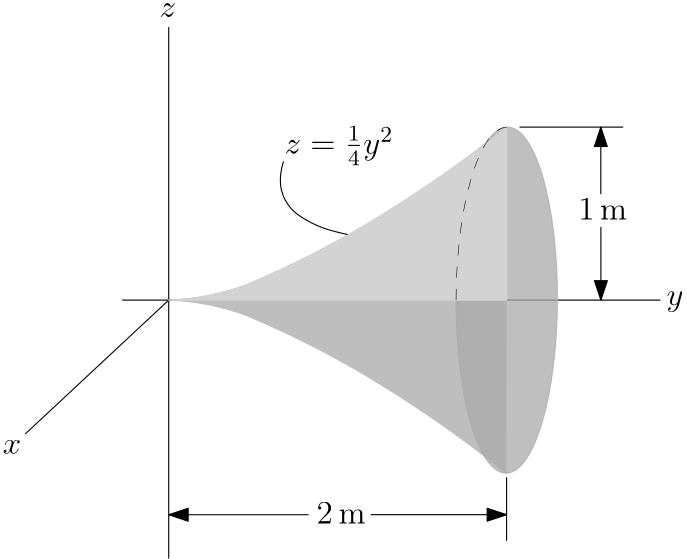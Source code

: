 <?xml version="1.0"?>
<!DOCTYPE ipe SYSTEM "ipe.dtd">
<ipe version="70212" creator="Ipe 7.2.12">
<info created="D:20200709170646" modified="D:20200710132210"/>
<bitmap id="1" width="1920" height="1080" BitsPerComponent="8" ColorSpace="DeviceRGB" Filter="FlateDecode" length="81263" encoding="base64">
eNrsnQdAFNfahhMbYEnV1D9qojHXaBJjL/QqiCJFQDqIoIKKvUVFxYJRsKKiUhVUiiXYxV6x
ANKlClgh9hg6/9kdWGZnZ/uCYN73Ptk7O3P2tJmddd/9+M4HH0ghFZWOPX/sp6ZpqmtgAwBQ
IFq6lj/3HfrxJ10+gCAIgiAIgiAIgiAIgqD/nr7v0RcmIQCNza/91Fq3boMbDgRBEARBEARB
EARBEPQfUavWrfsN0IQxCEDTMEzVWEWlI+48EARBEARBEARBEARB0H9BP/UeCEsQgKZkyDBD
xb6Lv+vagzBgkNoINX3ySD3FzQ2CIAiCIAiCIAiCIAh6t/r0sy9gBgLQ9PzQ8xc537xKyip9
fxloau40d+F6YZCjpAwpiXsdBEEQBEEQBEEQBEEQ1MRq3aYtVhsE4F3RsdMnsr1zlZRVRqjp
T5vpI8J5pkNKkvJwoSEIgiAIgiAIgiAIgqCm1Dff9oAHCMC74ue+Q2R42/7Yq6/kzjMd9ymL
yGtx34MgCIIgCIIgCIIgCIKaRsj8DEDLygI9Qk1fBueZDqkBtz4IgiAIgiAIgiAIgiCoCTRw
sC48QADeIVK9YUWnepYcQ2Nr3P0gCIIgCIIgCIIgCIKgxpaWriUMQADeIZ06fSrhu9XQ2Foh
5jMsaAiCIAiCIAiCIAiCIKhpBPcPgHfLp59+Iclbte+vgxRoPlOQOnEPhCAIgiAIgiAIgiAI
ghpPclln+jIdAgBI6T9/8eU3CjefKT7++DPcBiEIgiAIgiAIgiAIgqBGkmyOmY7+eGrDwNB2
rIWTpY2rlS0HsmFq4axvZMsoBgCQx3+2tp3cSP4zqRm3QQiCIAiCIAiCIAiCIMlVK07NpJ8v
Xrzo16+fsKPk0PPnz0NCQhq7G7KbzyNtzK2cHVzc3T1mTJo6091zBtlwnTRtgrsn2Wlm5UIK
wIIGQH7/+buuPST3k1f5BsYePk0eJX8JqR8fHBAEQRAEQRAEQRAEQRJKtMPcfPznkJCQ58+f
s1rQTWY+fyC9/0z5yfqGtjYObu4eM1zcPMbbu5pbu4wxcyLYOro5uU5xcHF3mzLdxtGNFIMF
DYCc/rOphbPkZnJickZZWdm164mSv4TUjw8OCIIgCIIgCIIgCIIgsZIk8rn5+M8fCLGgm9J8
/kBK/7nOfB5pY2Pn6jZlup2Tm4mZI++ogZGtvbO744TJDi7u9s5urpOn2dhP1Jc4EUdcTlnp
zWD+nWeyy8qyj3K3tySVltUV2HTzWVlp0iaWSoJvlgpWIhpaE7LDabdB7H2TlaP5tAr5GxLa
HKcYc1C0CWxSOO3mx/F3o0wBc/5f8Z+VlFWkyqeRkZlLppc8SvUq0go+QSAIgiAIgiAIgiAI
gkRLksjnZuU/fyBgQTex+fyBTP6zmaWzu+cMOyd3w9F2dTtH2phaONk6TnScMMnBxZ3C3tnd
bYqXmZWzYvxnGs3LfxbwdeNyaHarXHD6JtLQZvOZRe0XBWdWc840sv+sELe/WZCefo8w1tyV
vpM8pfYr0H/u++ugJvCff+zVF58gEARBEARBEARBEARBotUS/ecPaBZ005vPH0iff0PfyNbB
ZdKESVPH1EU+c4zlMaYOblOmU7az44RJFKQY9chbjvB99J8bz1CtHwtf/LOI0OiW4j8/u7nl
ffCfb95MKisro1vQlPlMdpJDCvSfjYytm8B/Jq3gEwSCIAiCIAiCIAiCoHelWsnUHPop9mgz
9J8/qLegm958/kB6/3mshZO7x4zx9hN19DlRzTr61mSnhfUEtylezhMnO0+cwrOg7Z3dHZzd
Jrh7mlo4KcJ/btiu85+P5tdnoODZm3WeLamqTvyGasN+YRG59dkhymghzVRzceRRIH+FcCe8
3h8WqI27Mz+uoSFxfqwsJjPrIfpIaXk8OJXzpfWo6ypr55m1NbyQrwx9dEfr/Wfa3JaVKSpE
/J3BcZszsnkWNM98JjsZQdFy+s/WtlOawH8mreCTDoIgCIIgCIIgCIIgSLRarv/cr18/ysNn
XY6wUSWt7WZp4zpp6kxzS2f6TmMTB3MrF7NxztZ2ro4Tptg7u3Nxc3Bxn+A+lbxE8f4zzVvm
PqX8zDo7lM9lrS/GMZ/pL6kzdRkppnluMLM51rBqtj7bsCTioNdM+bo8S5nzVKQFLcx/ZuRV
lsZ/pk9F3M26yhnxz+ydZ+YG4Zuuuqng+sz8Rvd7GP9Mt6CzsnIys3JkM5/F+s+OE2aKto4D
dkQG7NjHI7+gmDPjBcX0nYQly7eIqIS0gk8QCIIgCIIgCIIgCIIg0Wqh/jMv7QbrcoSNLWm9
MivbCe6eM0zMHPW4T/X4j44aY+86aeoEd4Inwc5xItm2tp0gof/MKiH+M9165R3iM5wbgo1Z
3FqeEcrnytLNZJ4fK9CcDGkuaCWZhrO4nCFC/GeR1rd4/1nwtcLzbwitjTld3H7Sze33OP8G
z4LOupdLXahZWTkymM9i/WfR5vOjx0/LJFN+QZHoqvAJAkEQBEEQBEEQBEEQJFot0X9m5Hxu
egtaev/Z1XXSNHtnNzsnN3uCszvZsLabaGziQK0zOMbcydrOdbzdRDMLZxNzR7cpXuQljZJ/
g8UgFfByeeYnLZsEv7PN710zxG1FjnTTfHXS/Gc+N1t0ELUQ/1m0kSsu/0bdbPB1Q8B/Zuu8
iMTXdf0UfgreU/+Zinxu/v5zQUEx/GcIgiAIgiAIgiAIgiB51OL8Z9YFB5vYgpYh/8YE96kO
zpwkz06ukwlkw8XNk2wYm9jziunoc9YlNLd0mTx1luX4ZuI/s8Yw8/nPrD6wiCTPzFhfZn4M
XoWM+Ge5/WcRixJKlP9ZSBoT3liEdV4y/5lv//vrP/NyPmdl5VBR0PTlCBXlPztNmCVB/o0G
8guKqGhnxn7R+TdIK/gEgSAIgiAIgiAIgiAIEi2x/nMzWSeREqv5TKkpLWhpvTJTC6cJ7p4O
LpwMz+SRgmy7Tpo2zmYC5TxzzefxegY24+1d3T1mjG2k9QdZgoEFPGSeT8uexFhoVmRJFxkU
Wi0jnFiE/ywuiQeb1SzGspbQMeY3hOkdFtp50W429yXMaeQb7/vjPzMWHGQsR4j1ByEIgiAI
giAIgiAIgt4/SRL/3Hz04sULVvOZUpNZ0NLabvpGtg4ukxwnTCKPlPlMth1dJ7t5eFnbudKD
n8eYkSNTSTHyksZYf5BXmGZ4UikjWNYQrCvWYOQG38xhXX+Q5qkezRdidwv4zPxObN3KfTTf
la8MlfuCZSVEyf1nVidZcv+ZN3Y+/5yvJ0I6z1i3scFYZi6wyHcK3kv/+eatZMaCgzwLmhxS
oP9sZGzdBP4zaQWfIBAEQRAEQRAEQRAEQaJVK07NqrcizGdegQ0bNjR2N6Qyyihj2czK2W2K
l70zJ+zZyXWyjaObsYmj8VgHQ2N7XYPxVEnD0XZ2Tu7unjPMLJ15L1Rs/HMclT6ijN9V5sQ/
n+ElLuavkDWhMb+XS08TXV+teIuYa1w3vI5ujNftOcOMf25oiDUriEj/mbmWopi80/V2N3+k
d53objDlFdf1n7XzDP85+2jdS8oEc3HwRvee5t9Iz8imm890C5qgQP+576+DmsB//rFXX3yC
QBAEQRAEQRAEQRAEQQqXDP6zvoGNjf1E18nT7J3dnSdOGe/AzDZgYuZo5+TmNmW6jZ2r/kgb
Cf3n/wpCM1G3LMTGYAPF+M9KyipN4D+TVnAzhCAIgiAIgiAIgiAIghQuab2yOgva0NbGkeMw
c5M/u1lYuZiYOpqYOZpbOY+3d3Vx83D3mGHj4EaKwXyG/wzk8Z+JTC2cJXeSE5MzysrKrl1P
lPwlpH7cCSEIgiAIgiAIgiAIgqDGkAx2WZ2fPNLGzMrFwcXdddLUSZ4z3T1nECZNnenuMYPs
NLdy1kXkM/xnoAj/+buuPSQ3k1f5Bh48fIY8Sv4SUj/uhBAEQRAEQRAEQRAEQVBjSDbHjOcq
6xvZmlo4Wdq4WtlyIBtjLZwMDG0ZxQAAMvvPRNa2U6TKpyE5pGbcBiEIgiAIgiAIgiAIgqBG
klzWmb5MhwAAUvrPH3/8WSP5z6Rm3AYhCIIgCIIgCIIgCIKgRhLcPwCav/9M1PfXQQo3n0md
uAdCEARBEARBEARBEARBjSe4fwC8Wz77/CsJ361GxtYKNJ9JbbgBQhAEQRAEQRAEQRAEQY2n
Tp0+hfsHwLvlu24/Sf6eVZQFDfMZgiAIgiAIgiAIgiAIamx98+0PcP8AeLf83HeoVG/bEWoG
cprPpAbc/SAIgiAIgiAIgiAIgqDG1k//GwD3D4B3y5BhhtK+c3/s1dfdY5EMzjN5FXktbn0Q
BEEQBEEQBEEQBEFQY6tt23Ya2uZw/wB453z08efSvn+VlFVGqBlMn+kjofNMSpLy5FW49UEQ
BEEQBEEQBEEQBEFNoD6/DIPvB0BzYLiqsWzvYiVllb6/DjK1cBZmRJP95CgpA+cZgiAIgiAI
giAIgiAIajJ99tmXMP0AaD70+PE3Od/U33XtQRg4SH2EmgF5pJ7iXgdBEARBEARBEARBEAQ1
sVTad1LVGAvHD4Bmxeedv8HdCYIgCIIgCIIgCIIgCGrR6trtJy1dS3h9ADRD/vfzoFatW+M2
BUEQBEEQBEEQBEEQBLU4Kat0GDhYDxYfAM06F7TamI8/6Yz7FQRBEARBEARBEARBENQiBEMP
AAAAAAAAAAAAAAAAAAAAAAAAAAAAAAAAAAAAAAAAAAAAAAAAAAAAAAAAAAAAAAAAAAAAAAAA
AAAAAAAAAAAAAAAAAAAA4D1DQ9t8hJrxkGEGg4fqDRqiM3CwNgAAAAAAAAAAAP7jDBqiM3io
3pBhBiPUjDW0zeGfAAAAkAptPavhqqNgOAMAAAAAAAAAAEASO3q46ihtPUs4KgAAAESjpWdJ
PjLw0QkAAAAAAAAAAABpGa5mDBcaAACACPN50BC9Rv0kGoCPYwAAAAAAAAAA4H2OhdbTggUN
AABA0HzWsRw0RBcflAAAAAAAAAAAAJDPgtbV0oEFDQALOvrjacuujdXQMtbUHW1h57YlKOLF
y9e5efevXb+9Y+dez+mLecX0Rtpi3sB7gKaOxcDByPYMAAAAAAAAAAAAhaAjvwWtN9LWwMhe
39BOn/PI3ajHgMKI81i/055T2Ih71Mi+hVp2eiPtSM+lhQxZrkb1xxvoWevrWRtIA1Vej+am
AgnNZ/KorWU8tH+/3/v0HNSv94jB/VXV1DWNzCMPxtXW6+3bf+8kpi78wxcWNHhfLn7rwUP1
8OEIAAAAAAAAAAAARTF4qJ4OzEkAeHDfDkZGVpPGj1rkOGKeZb/JRr2mm/Rd4aK6znP0LBfT
0aY2txJTq6tr/v23jGdEX7l6y8V1Nixo0NJ/eRkyfCQ+FgEAAAAAAAAAAKBYhg43lM2Cpqw2
r9neoWHR23ZHhIZHBwbHbNwa7ecXtnlzUHBoWGjI9pCgLaFhgSGhQSE79wTtOhAcHB0aGh0S
eiAoOCw0LGrm7MUtzrJzcJ65bOUm7xUbl/lsorPcZ/OyerjbfEdJ+ZWrt7pMnCOzIzpdQ2fP
8L6RQ3+OHNYncmgfzsaQPvsG9+Yw6OfIgX0jB/EzsI49g37xUNWlIqhlTAara6mpM46Hjp6V
Nv8eUkBbz4rsZ+xsoS6csfH4Gc6mvp5GG6dqBc7UC56lH7N8zF9rxh1f53R26/Q/Jtsv9llX
WUVUWVnJ/a+qqra2trT02czZy2FBg5aLmuZYfCACAAAAAAAAAABAGJZWzjK/Vk1zrAxmhb4R
J6HEngMxtbW11dwo0MfPaxNuP7l4PiU3J7e29hXZUVtbWFv7rLb2bS1THMtu3/59pAYDI7sW
Yc5QvuKSZX5hEbEZ2YVpWQUZ9wrT792nHtOzuNA2Go5m3U/LLDh+6tKaP7dR6Tukm2c9a/J4
YEjv170/3PX1h4e/+fDg14QPYr76MOZL8vhB7NetD33dNvqL1lFdWkV3aRXF5QB3e1vnViXd
2uzt34dXj/Tms5Wqxlg6lL2spmmqrmmqqm5CHtW1zLR0OI40oyR5rcLPgvvkBb5/bjMxc22s
tBuG1pNd7Be6j17hrr11unbgDO2wBQbRK8wO+Vof/dPx9EaP41vmeE6adOPOXXIBV1RUVFVV
1dTUlJdXkKdv/nk7a86K/6Z1aeswjZyad9K0uaX7GNMJTTzYmbOXU5BtwQKNcX3SW2+kzBuD
hiDtMwAAAAAAAAAA0Exxn+S1cVNAYGAQwXetvzxWsGzoGZjGx59VVTeU7eWDhujq6EttTuoZ
cvzYnSF7KyuqErPSd4bGLPpjg43VFFdHj0MHIp89Ti4vzy2vyKqoyCivuF9R9rL89b/lb8oq
yirLK96+fFNYUVERHBLG8UUNbVuI/8x5/GPp+tSMgsvXEq9cT7p6I/najeSEWymHj50L2Xc4
PCou7EAceQyOPBwbF59wO5UUoLh89c693Ac+q7dyqpJyvJRvHDn05y1ftvr4k86fdPqkY6dP
OnT8mEMHwkeE9h0+UmnfSUWlo4pKB2WCcnsl5fbtlVTItt9nrSMHyO4/U66ymqYp13A209Id
578hcMPGncYmDuSQupYZeRxvO2VXUMR6vx3q3GIUlFOt2FMQsC2M+vUiJ6dAsRYfZT5bjPcY
7zp1mrvj3AmGixxHrHAcuN5t0M4ZGvsXjz60wuqor83J9c6Xd87f6jP7+s2kmpqaiorKquo6
VVZWcn6CeVJi5+jVGG5nI7mOivpR4PXrN2T476T1LQGh/ht3mVu6N0Fbs+asSEpOY/yWRq5G
+u8OJ09daLyfIdau205aJI8Kr3mE2uj/7of4X/dra1/fWk89PZFfW/vq1hb8w+YdsD7xVcOJ
aCym+MfuC1pj2vSj8wjYtz+W4OfBt990Wfi+/QFTFNnWbD+BVkCjwZnt3cvsMRVAzG3Hf7aw
o5ybgIw3JVx+oOXcG83W7OZ+COKKBQAAmRljMj4qKjY+/iwhOjo2Lu4YtR0YGCSzGywDCxZ6
k0bJo8w1jFAbLXX8M3dBvZ1heypq/w3eG2JqaqWtpj+839BJdo5pN87XlBVUVRVUVWZUvbpV
8eJudUVpTeWbqn/f1FRVVpS/ePAwiXzfDw0L59XTUuKfFy9dn5Kee/VG8o2bKVduJMXGxUcf
Ob074uCW3fs27YwICN6/aVfE5l2Ru/YeJPtj/jpz+XrijVspV64nZuUUr1yzVYb8DDz/Ofyr
Dz7u9MkvnTr91KHTj+0JHXuqdPy5YydLLc3xurp9Pv7kByWVH5VVeiqp9Gin3L2dUq+2SipK
KsGdW0UO6Cu//6yuaaqhbXHi5Lnku+l/xZ2+f7947boAdS3zkNADRUUPyJ7c3ILIfYeo0GjK
f5Z/dUsGycnpPNNP4RbfyFH2l64kLFrl7+Job2+mZanX10ztO1f97sutf9rmPsR/wsAl9oNX
uRmErZgYvm7B3btpNTU1lRz/uaqmuoY8VldXV1RwoqCTktIMjOwVaD5T1i55bJ4WNM98Pnnq
wjvpwNz5q5rGgiYDpK69x49LYg4eDwuPIY9km9p54uQFXplG8p8p85mSwi3oQUN0Zfvs0NAy
9t8QcObMuR2BIWQb/nOL4AhnkInr3iv/WVIfRmH+M/ertKQ2L8d8Dvc2Y+lDc/afef3kbOzn
QettvZ/ApGGGOZ2p398wA4IvZ5w7/hZZfHsu9t5BAnU2orEPA7CJ57bpRyHqimp4y/O/nYW8
zfkujOboPze8+5hjYekt3ztd4NTTj7IOs/7XN5FvZ6kHLvQXPeZkSnoXEnqOSP/phwSGw3h5
w+2LZRoZHRDZN/pRvkEJO+/N6nbE3xmpPjEBAAAIMZ/j48/GxR3zmjGf5zbrGZhu2rSN7A8L
j2gyCzo6muOBR0XFylzDoCG6UvvP3DwSW3bufvJP4Z/+K3VUh6n99qt6395znKxTzh+5dyfu
xoWgtNv7MhIibp7Z9Tj1fFVpbvXbJ5WvHt1Pv3riWPCTv+9u27FdhnwUgpGrFGLLKMZ/9vZL
zci/lsAJe7507U5gWPS2kAOEPdFHc/ILX7/5p6DwwYHDJ7eFRJGdO0KjLl65nXA79fL1pHu5
D1atCeDGjUs3XgOub7xvSO+wrz7s2PGT3h069WzfqYdKxx/bd/xGpeM4Tc3tvqtiw4Inmll8
ptye7PyeYz4rd2ur1LOtUrt2ykGdW0UOlNd/5ibZMB891jEzK2fUGHsyme6T5yUlp2Vn512+
kmBtO5mUtHOYmpiUqqNnqa5pplafqaMF+c8+qzaRales3bxgmY+DtYG9UR+HkT3ttbvOHttj
m8egpVa9po/uudxde9OccUHrFmfn5HL858rK+vDnavKUPFK5oH1WbVZgwG3jDfk9MJ+bzIKm
jOU3b/4RPAtLvNdTLvSjx08b70zxzGee461AC1pTx0Jm8/nu3dTrN276bwggj2S7RVrQ79p/
5rjB+SfgP8vlP3MMAYkMsXfiPzMabSH+M6+e2X4NLoq9d1CsyA7TW+frCdeToRks3Amsdye4
NgvNqxHt19FcI2FuIaefTeLD/Af958aeWwUG8IuoSmAUYq4omrH5PvjPtJlh3DzJU0Zn+FxT
gTsA352Q+Uaud1D57hhkvPKdX9q5Yzi6nKeMu5P4u5DwztPMZPG3o7pqaWeTcY1xnvIPXGTf
+E4ud9r5f9eT2X8Wf3dthHvj+/GjFQAAvFuogOcxJuMFD3nNmB8ff9Z3rX/TZP+goq/Jo4PT
ZJnr0dSxkMF/DtgV9LL8SWxsyIpZ7hONNcb2/95j9LBQ3xlBftPXLXOIi1p17timYD/PGwfW
/ZN/ubay8M2DxIvRWzb7zUrPPrd1+9aWF//s7ZeSnkf5z5evJ+6OOLgjLDowLPrRk5J//nmb
kJj697MXaZk5AcH7A8Njdu2JvXT1TsLt1CvXk7JyiuXxnyMH9wn98sMOHT/+qX2nH1Q6fq/S
oVeHTp+odPzDy2uCyei1C+fv8N+gpNye7OzWTvm7dkrd2ir92I5IeVeXVvsG9eHVI6P/rGWm
oW1uae1+Jv6Sjr6Vupa5tp51aHhUZWXV5q1BpJiGtsVoE8c7iSkmps6kMEEh/jM94FOE5E/H
McbMNTMz599//928M9hv6zZX2zGj1X6y0/rBQfvbeaZ9980xXO08YJbRD3Ms++9eYHlkb0Dx
g2LSbmVlRTW/Kisra2pqSFUKjH9+8+YfyvlsbvHPzcR8bgILmroOHz8uEXaZkf3UaWok/5n3
RqA8Z14iGkVZ0DIn3/BZuS4lJY33lGyTPfCfm7///P7l35D8C/U7yb8hotHm6z8Ls/RFGu/8
I509xUOoHcGcE8EQcaEnVHTEoLA4Q/jPCqLR57ZJ/Ge+UUhwRdG9RIn85+adf4PPZKb7omwz
ZjZ7ipnQOwBzaHyTwHVNFW518pvMpAN0k1ZgNsTdhYR2nro5iwuNZg6T32SmzTNrYLaIvjHL
C1jlMt924D8DAEBLhHJ9vWbM5+3ZuTOYngGDPJUnJ7PkUA1ZWjlTeT9krkdVfYwM+Td2h++t
rS3PSr2YdDJ813zHeSb91zhpRvpMiA2cfyB4ccqt/al3DoT5TzkbOPtFdlxNbd7zwnPHdy7Y
+qfnk9KU3dz8zzLHP1MhzaoaY7/8quv3PTghvtp61jr6FOPrn44fMszw00+79P11OO8l8vjP
3PzP+VdvJF27kXzh6u1dew8FBO/fd/BEbW3tkZPn/beHx526EBF7jBP8HBa9a0/M+cu3riXc
vXQ18V7ug5Xc/M8yxj8P7h3yxQcdOnz8P5WOP6h0IPzYvuOXKh1stfUWT/X4K2rfitlzOiqp
/Mj1n7u2VerKiX9WmP+soW1O0NYbd/NWkq29p7XNlO2B4WVl5YG79lRVVa9dF2Bj5zlpyrzL
VxI0tC0U6D/TA55FS07Hb97CNeXlFX6r//Tw9Fq8yGuG66hplgNmW/wyfUyvVTZD45aO2z5V
Y73L0O2e2ofXOJ8PW3UrZm/Z69dUwHNNTQ31yN3ghEKTqhSb/5mMrlGXtGvp5nNjW9BUyLGI
BRZ5qTkaw38OC48RdJt5jvTWbaHyNzF0xEjZPjUCd4YcPnyU9zQiMooA/xn+c1P7z9IYYvCf
5Y5xFVG/6KaZLg2fByIQYynUXeGVFH7em8pg+S/6z40/t03hP/ONQoIriu/nmJbvP3Na5P+j
BmqWJDu59EYFZ7jhaGNZjvwR2jz/WbJppN95RHWePhtipoX5WwbtGuB1VaIPKeYdkv/MMnsO
/xkAAP5TUEk26PYyw3+mDGryqPCmLa2cLa2cHJwmzV/gTSCtkM7wukTtJEdJGYLk1Q4dYSid
/2zE8VGDwyNqasqKsq+8SPkrfqNnzELzu2ELHl/e9SL3zOvHN6oq81+UJJzbv+Lids+/b+2u
eXu1NCXieMDUA7uXVNf8HRZ+QJ74Z2rNxO9/6KOkpPz7AC1Wd5pnUKuodFDXMldU/PPtpLTs
nIK7afeCIg9tDdofdeRUdXX1oePnsvPu19bU3C9+tDvi4PbQqF17YpNTsrJz799OTM/MKZIr
/8ag3qEc//mjH9t36KXS4QflDj2VO/RQbt+j08cBa9fevnbVZOiwL5RUflBu/107jvncrW27
nm04/vNuufNvqHH8Zws1TdOly9b9/ffz1LTM/PzCqqqqCxevHzsef+XKzaqq6vyCoqys3EeP
n65YuYEbLG2hqm4if/7nJvOfIw8cJpUsmzfPa9KkeR52i10NVriorXDov8jit80T9U752P+1
1CR2gfFf3pYX/D0SQhZf9l/y8tGjmtraajL4mob8G7yFCFtESP/7ZD43ngW9xHs9GemVq7ck
NJ8V6z/zKhcMdeZZ0FTqaXkYMkxfhk8ilwmeeyOirl1PcHbxoOA9lb42juub/xfXiaVEZYfg
OMN1IkcFTGOeBE3LE/m0wwJ+Mv3o/SMi/ed1t14Lr0dbSLETt14xLGUhLfKNgnuItTxLi1sE
muDLqsHpD2ebVg+tsED+DW5tAiXpg6JPcl3lHLuYfnZoldArr3eVj9CGxDybEpXkv0how+G3
HeosBXroGv17Os0KZonNYxrF9NSgQWum0L9BC0Sj8TdabzUwMiTz0ikLz79BT30sOnRTSEnh
nZFgfsRb+sIPiXMY+CacLf6Z91rJMjwI7QmfrVR3edBOBPcQlUZAMLEq/yERf49fV5V4I6jO
7anLGcsbIz3mlj5pfK3z1cyXdVbY3+kLmWoxHWCmaRUyM0ItO7YOC9vPe8PSCggmzmVOPvt0
yVSVcF9awl80ZM6/IWRuWUYh8D4S8WZnXeKN0QTzGmCNf2ZJXiHOV2SZCt61J8m7mP+9Jthh
1uGwxz/zG7+S3IVEdV4Kw5b/VsYe/0wL0pasb2x/ZkJrSML8G3zvwfrU5SzJ/PkivUW/BUTe
H4TcG/m6ARcaAABkjjoO3xPJ2w4MDIqLOxYVFUs2li1fTbnEcq4JKCzoWhAq7QZ5ZD0qoQc+
ZJi+DP5zSFhETe0/+XdPvrwdcW2La+JGh8qkXTWvL9dU3qutzKupfVj+T0bG+R3xmxwKo2fV
Jm17dNT72KYJ545sqq19Gxq2n+OvGske/0z4rmuvLl2+JU+1dCx//On3bt/37tHz167d//fJ
p116/PjrgMGcvNa/D9Dq2OnjEeomivCf/ZNTc3LyCsnX33/LyiMPHt8ctC/qyKmKisqzl25U
VVUlp90jj3+durB5d2T4gbh//vmX80X5fnHavfurfOXxn/uEdWnVvsNHPVXqnOfuyu17dfpI
Sbn9Ft8/z8bF/dS+w3ftlL9XVuneTrl723bd2rTr2aZt23ZKuzp/GDmwjzz+s7qWufvkubl5
9+PPXr5+4/bJU+cvX0kICt6nN3L8FM8FmjoWsQePnT5z8fyFq2fiL124eJ2UdHWfraFt3oLi
n++mZNTU1IQGBnpMdPxjuuMKN30/N7WVVn0WmfbxtRkYO9fo+JIxJxcanfIed9lv0pXts2+F
b6z4520VLfNGTb04hnRNzXtsPtOXRAwNixaLiLBhqTC3dPectlgs/ht3URb0GNMJCgw/Fpbp
goyOFGCgqEwpPPM5YFuY6LwcclrQMiw+6LNy3VPhkj4LR51NWmc2co3NV69e87mpNP+T60Dy
26F0o5Jr6jZ4xZRNyrMrqcp5R+scYHb/mdtQvf3LeCHD+G1wiettWElbFIh/5i/PX7k0/nOt
0M7z+8/cyac/rav2RD7NRqZ3o67y+qPU6Xj1incKuBXyDZ9+VOB88fvPwktyT82r1wIvZFhJ
3O+8QeEN38G537jZ0j6I85+5L+SzMenfnQUThzJa4XdIJMv/zJ/kk78DDJdsdxCzb5J1Rsz8
iPNbRNit4pxYhqMikP9ZmG0i1K8Q4hYywiDrTlz9HirJ6u4gIUlfKXeFYXvym0uCqyuK95/J
hDODvVlPEP81abbGj68MMzOA8D/GF7T6WTrA0hDfJccYrNCcAMLqYXra9cVY30qMs8932Qud
LumrEh1vLMx/ZuyXzX8mp4Bx5fBlZgjfzbgPSHRb4D/1wk8f8xqgvxnrPFLB7MQiMvPUD5Mt
Sw/dqBRToUcA813PuGjZZ4w26novWjKDV2Dgwjovuf8sMEzGR0yd6ytJfDu9KrZLkXbdSuI/
M68NoSlTSEnGxxPbLVf0NSz23oj4ZwAAkN9/jos7Rm0vWOhNiI6OpUKgKb+3MfxnqlrSLrW+
IdnWMzBlFCB7yP7wPZHU2ohkW8KapV2CkIpbDgrdU1v7Mj/p2JtbITe32KVtHFeTGlhTdbOm
JremPK+yorCmqujvzL8ubnFI2zG+7OS84gMeV4Im5yfF1tRUh4TulS/+mRPh/PU33b/48v/I
traeVb/fNfr0HfbLbyN++139fz8P+n2A1rARo8ihfv01lZVVhquNkScFB+U/L1nml5SSnZtf
RMW7njh3ZePOvdF/na6qqj5x9sqTp6Xksby8/NjpixsC98advkhlZsi//yAt6/7qNdtk958H
/hzS5cP27Tv9j+s8/6Dc/nsllR4qHb9Ubr97o1/anUSNXv/7vJ1y13bKX7dV+q5tu+5t2/3Y
pm3btkq75It/1tazdnCaVlz8cOWqjVq6lta2k1++fJ18N93E1PlGQiIZ3dlzV0abOObnFz56
/NTI2E5Lx3LN2i0FBUXjbadoy9QinZiDxyW0oOX0nx89ekJO072se3Nmz5gx2WaRs+ZKx35/
mPR0HfKZ5/BO/hbdAu36HJ2rf3zhyPjVNpe2ehXciKfyP3POb3VD/g1uRo5qBcY/m5i55uQU
KCTHtcLTQUgoUl4h7XpOW7wlIFRySHkFjrfpF3+kJz8X0TqvjDy5oGX4JPLfECDCfyZHZfGf
GQG6fFHNNFuYLUsDzVDlGLNMl5gW4SyY7ILf3GY0xGeTcksKWMEs/eEbjrgWmQUEgpNZU4JI
4j/z9Yp+VNi2hMkxmJUzHH7GRLH59uyNiinJvEiEpClmWUOK/s1XYv+ZJXiP74u56IWrBFOk
SuI/C/ha7Ik7mCYbS2ic8M6ImR8RBqDI7Lhil4BkW9uLFkon3DuivDgJXEEhsdPc0TFXHKP3
hHl5sHVSqGHFdi7Y4qUFQtz5TitfoKCEcbkigyEF/GfBEGsWP401KQq9PyzrqQmrhzkntGub
eUYE0ob7CTX0WDM8SFGVmOh6yX7REAgijWWLHRXwn9muHKpvgqMQHWMs5NSLOn0sHWgYBWc/
b4wNIaysjivjghdm4db/xYFUeVTo8yx6xph3pPpuNMTxsvu9/HchEZ2X2H9m+y2jIaib700t
5i4q+EMYm/9c12EJ/GeZ0xMJeaGYMyLu3gj/GQAA5MR3rX98/Fm6/cvIv0EtQSi5/Ss5Y0zG
8yxowfzSZA/ZT5nPrGsjikBKP5ab/zl4D/keWph07HVCYGawa/pWi9fxS16lhuTe2n8/8/yb
NwW1tU/Ki89nR89J3WmZE2x9N9A6NXruq/vnyPfI4NAIXhy1bOZz7z5D2rVT+u13dU6krrYF
2ej2fW+ys2evft/36Nuj5y9DRxhRQbyfffblZ59/paFtIaf/vNjbLzk1Jyu7gPJ8Mu7lbd4V
GbLv8L9lZfeLHp4+fzWvoLiioiLsQNzGnRF30+9Rxe7lFKbfK1wtV/zzz8GdW6modPxJSeV7
JZXuSio/qnT4WknFdITqJp/l23x9Zzk7/dzli65KKr27fNGz40fftmn7PeU/f94qcgDHf9aT
3g2mhrxh084bCXe4M2xOJvnZsxeBu/Y4OE3nGV8mps4HD5/Izs6nknWQkplZOfMW+HB/XLBV
SMAtlYC38RYiLCsrr6qqIjXcSUz0mu4+y1nrD/vfF1j2nmvSbenorzc59Nk3S/v4UhPCKZ9x
V0KXl/37lpNqo6pSMP6Z2laUCTlrzorGW9VOZkuc96NAzMHjgtG/dAK2hSnKNjc0dnCfvEB0
8POMWcsp89l7uT8p36L9ZyrvB7WsoWj/mSpDyjdl/HNj+M8ind4GD7Y+s4SQHM7sOYR5L2c2
JCL/M0tDfCVFmNJ0c5jNPeavh99/Fuwhi9Uscf4N9n4yTF1R+a75M4RQHROonDVpCd1/lmTS
xJZk7ypLKJeg6UEzcCT1n9nME1Nx+TdE5RGVwH8WtAXYv7NLYE0I74yY+RHnJAt1g0V5GpTT
JRhJywgRF92oYOWsPonATgGDiGndiJw6vtbZxihZ/g2BDvC3wpeyYJ+ouEfWsyZJ/LOwhcxE
zyd/zYwCUtQjYBqLuhhY/qJByHRJW5VsuWUE/GqZ829IPCGirzp2H1Lk6ROT977+tbSesLj0
de4uc8E+OeKfWTKlCP8lSKTpWp9cQvjLBe9CCoh/Fp9jpP61tEtRsF3Bviko/lloJLPgcPh/
VRE8caLPiNjzBf8ZAADkj0OOjz+7cVPDt+xly1fzMl2oqhvGxR2Ljo5tpNb1DEypCGeGBc0z
n8lRaZc+lDr+mes/BwdH1NZWlGbE/3Nr570w14srdRLWG1/aaBfkM/Fg5JZHj9Jrav+uKk14
c3NzTrjDhVXq1/xGPzrn+29JQm1tTUgIx382MJTdf/7xp9/btGk7YJAO2VbXMuvdZ8iXX3X9
occv3/5fj6+/6f7V192oQ9p6Vp27fPPRR59qaJvLmX/jj6V+1PqDmffyy8orOMsOnjjntyP8
5Pmr/7x9W15R8fbtv/EXb/hv3xN7NL66urq8vCIrO//K9aSs3OJVvlvlyb8R3PlDFZUOPyqp
/KCkwsn83L6jkpLKeu/lB0JCvu7QccFkjy1rVtro67qONTEZNLjP5593b6fUtm27wM8/pPxn
meOf7RymFhQUrf0zQEvXyspm0rNnL1JSM01Mnc+eu/zixcvYQ8fNLFzv3y9++rTUfNxEMtW7
gyMzMrLHmrnIH//MI2BbmITRtjEHj8tQ/6vXb7gnq5zUsGmrv7uN5kLHAZ4jv/VS/XKVTtet
Y/rstR2213VE1Dz9kystE/8Kqq4Pfm5s/9l98gLe0BSVyEIxUdm5zSsqmzKoV67evCUglDwq
ynzmXXuSXFe2DtMUlXmDkYJGtP9MyjR9/ud36D+zh87yZVQW7j8LhDSL8J/pWYhF5Jpm6w/N
HBbfIr//TEuqzKdG8p9Zu8fXE74w5nfuPzO7KsRyUYD/zGYxNbL/zJ8KVUT2icb1n8U6Kmxu
sHCvifKsmBWylBdl5AqPA2eLChY06yT0n9lHwW8Oy+Y/C+a+EEQgcbGw60cW/5npGQqzT1k6
JtRElW4ZPln9Z5HTJYP/LC6XgkDP2d3CJvOfRd8WGGHSQk+f2AzG3GLsuYvpl6WYn674ei7+
rcEwtMX8JYKQCnlrKfKl4ODPEc1+F5I//7PwFSeZ3WBNuC3dHVKG/M8NFw/zDwpY7kisH20S
+s/i743wnwEAQCEpOOLjz073mi8sAplKy9xIkFaio2MZayCSbbKH7JfWfJYh/zPlG4eERJIv
qOVPU6rvRaUGO0fP6n9koeqxtdbh62Yciw158jCrpuZVTWVeddGhvOjJJ5erJe2yrciOLC/L
Ia8KCY7g+dgyW9BfftWVl3/j9wFav/2u/stvqv0H6vTrr0E2KAuU7FdSUh6maix//o3F3v53
03IzsvKysgsSbqc+efr36zf/HDhyav22sLD9R47FXwqP+ots7zt04tWrV09K/r55O/VeTkFW
dn7GvUK58j8P7BPcpZWySoef2il35/JVO+WBPX88ffjw6b+OuJqZzXF2DtuyZc2CBb926WKv
p79p2XKDX39t06bd7i5tIgf+Ik/+Zw1tC1f32enp9+LPXk5KTjt1+sK1a7f2HzhCJtxt0lx1
LfOjx85cvpJw8dL1mzeTEm4mkkdL60lkv5auZUvxnwsLH3Au4/KKmurqGwlXJtpqzbDuO8/8
xwUju/058rsd5r2iJw45tcjo+HLTIz52xffu1tTUVFZU0M3n6sbJv0HFwYaFxzST4Odma0E3
kvlMucpkmI8ePxU7IaTM69dvWqL/PHTESMQ/SxT/zIaC/WfWHgprV0Hxz2zNCfjbCvef2fNv
iCjJ0lU230aYvyqYf4PlC/U79Z/F/Vm0NKFx0vvP9HGJWcaLxQ4VEjLN7lkJmV4Rw5fYf2YZ
XbOIf5Zk8TtWN1iIy8o/h4I/GYj0nyXMcjxYdKJ1aetRYPyzqDuAOP9Z5ORL9ouGAv3nhvwb
bP6zBNaxRPkWxP95QsOtg//vIOg/1Qk910LvNhIEXfO9VhL/mS2aveH3O/6fLWhVCQ3Ul+hX
MGGzJzSRuIDPzDPJGfuF9k3Mj0oS+s/sFjf/cMRm3dGW5BpG/DMAADQBquqGVBByYGCQm7uX
pZUTYbrXfCo5BmH+Am9pM2BIBRXnTG3zQq8pU1qG2oaOMJTBfw4N2VdbW1P+trCq8ERmlNel
DeYFR+a/yjjwd+7Vl38XV1a+qSp/Vl39oOrfa7knF55YrZ8cNb3q+fnyCs76fUG7I3h5PGRe
f7Br15+6fPF/1PqD3b//+auvuxO6de9Ndn76aRfKc+asP9jxI4WsP0jlf84rKCb9f1r67Nad
tKx7+aV/P7947faO0Kg/A0K3hRw4e/lmSemze9kFN++kPi35m5QsKHzIyf/su02e+Oegzq2U
ldv3UlL+Skml75dfTrEwz0xKvn7+/KiBAwf26Pn711/3/vpbGx2d5R6eF4+fOB4Vo9mjR5s2
bXd1aRMhR/wzlVJDQ9tCXdNs4R9rXr58dfduenrGverqmqys3PMXrmZn51dUVKakZqSkZBQX
P/KYupBTWMtcVd2EnBFFGYCPHj+VKP9Groxe6O3bXEu5srKquqqyqnKB11hHgy9njvl6vnHn
1aafbbH9du/kX/5aqHlk8cjL+/2qSCGuaKsPVtcHPtflgn6P1x9shhZ045nP9HUARf+0QY6S
MqRkS/SfR6iNbkH+M2uEs5iEEg0vERI2zJr/mT2UmjVDBX8xvnzIYltkOMms2TYk8b35lhGU
2H8W1hxzP30pQOn9Z8YZEdKomJKC/jOrlcSSZ5jpObNtN7xWdE7dxvSfJf2GzpJzmGlNiPaf
xcyPGA9cSNw4e34MIV6fdPHPQg6JT7Uhrf8sJrSb5QSxrd4ozrcRljZZuLslzK4XFsnPn+Oa
1QCX3LwS/VuPpPUw8j9LYRqLmi5p/WcxhqGghSs0Ilp6/1l4EDVL/mfRV53wt7aovyAQvqIo
fclClvhnUVG+AmeHXlh0dnS27OJ8/rP4sHO+X17Y459FpQER2XnxsyfmT0X4LjbW+GeRKUpE
ps2R+i1MH4Jo/5l/bVOR+Z+Z17CoeyP8ZwAAUJQFTSWCphMdHevgNHnBQm/ZkjBLlQCEtE7q
p8KtySPZpvojQ6Oq6mNkyb+xcy8ncPRF/quMQzf2TL8e5Pry7u7aqrTa2pLa6re1NVVVZS+r
yourKu/mX1kfH2CTcnJZ5dtb5WUc/zYoOFKeFME6+hxDtVv33kpKygMH6zGOaulaauqMoxzU
b/+vh4pKB3VNM/n958Xe/smpOTl5hTU1NWQIFRWVWdn5txLTHj8ueVr6d1ZuweOnpY+flN5K
TM+8xzFmSRlSMq/gQbqs8c+Ubxw5sO/uzq2UlDt81U559PDhvvPnr54759a1a0unTe3QVumL
Nu2+atP28zZtf1Bpr/nLr2PUVFV79fqhdes2bdoGft46YoBc8c+qHP/ZXF3LTFPb/ObNJBt7
jzGmLuv9drx+/Wbz1qAXL175rNxgPMbRzsHzytWbahpjyTyTwuRV1PzLuf5gUnJaE6w/GBRy
gHMZV5RXVlaS87Vy7ihrVaUpeh/PN/poreUXQS49Y6YPjpuvEbNQ587hbTW1HKeaMp6rKPOZ
/K+aCn+urqioUGz8Myzod2s+U7+AUDmWQ8OiRZjPpIzCJ6Fp/GdNHYuW5D8L+LfM5fC4KYsb
bEyGq8k4WpffmM1/psxPejfWJ+bXHaKvhccoRj2l+atiWhQYLKM8Z7x1R/lGyl+sLluI1P6z
4OqBJ/K529wK+Txkefxnpt/OP4q6Uy+6pKD/zB5zSyW9ZP51M/tSgPxfkOvyHvA5w8x6GtV/
5jfA63pISxnKWHurwSfh9pzP+BLjPwudH/b4YebfbjOnXXjQnXCvj1EP3xDM1vgx/4Sczbhg
eoPsdpA0/rPg6oQMu55xguomU0r/mcW1nuJfH4AtxBfiP8VMx5L/JNb/0b1Q/1mgA/UTLmA9
2Xv7C80GLKIewf3MlchEmcasriDrdElblbjcMpL9oiGr/8xYXY6Rd0LguhL6lHZbYAkxZT19
Qv1nxn7W/M9ifpOi35oEbwW0MH56o9zyfG8uxg1W9Iyxnx22/M9ifnEQ3XmZf19juZZY8j9L
8GuIsMUlJVp/kHYXFRWKLLiubv2ccBvlWxFSxBkRc2+E/wwAAIp1od0neS1Y6E3gLTjIWyWw
kSxoan3DqKhYnulNbVB7yFFpK9TUsZDOF+X6qMG7OPk3Kl89+Lcg/nr0H+dDpj5KDq+szKqs
elbx9k11ZWX1v2+r/3lYXZ6eeyPwVLBnyjn/qrcpFWVPOGZOaBQnvtdIrvwbw1WNO3f5+vsf
+lDJiikoa5oqM3jYyE8+6fxT7wHyJN+gxT9z/Ofc/CLKbaTMz9K/n99KTM/Iynv+4lXWPY4d
XfL3c+oQFRSbf/9BelahXPHPA/uEdGmtpKSi/b/eMxzsLbU19+3ctdNv/TcfffxdO+UeSsrd
27YjfNu6zUet23Ro3eaT1q27t2rduk3bHZ9/uHeQvP6zupaZhra5hZVbQkKigREn1TbXs91H
BhiwLYRKvm08xiE1LcvMwpUyqxXiP/PWuaNHOJ88dYEyAxXoP8+cvby8vLy6uqqyorKqpnrV
LE27oR84DlearKq0aKSKn0XnQIcf9nkNPPKHduKB5ZUcVfAioKu4JnQVN/6Zu6emrKxcgQ4k
ZcLHxB5r5hY06eQ76YD3cv9GNZ95ibipq44M0/fPbZTPTHaSbSo4nxxtjATdTeM/y7AEoc/K
dSL8Z3K0Uf1nXjhuvVgzCTNXzeOPWKblVRaSf4PP12U2RPefaZ5znX0qEN8rqsX62mpZ/F5K
vP4wnHb6JJAxypR/g9EB+nTRBkUKy5t/g94E02yn+c/CSwpcJEJcEeprPj1pKp9TxLCC602P
um/cIo6S79GNnX9joGAWaH6rnOY/k0HVfcEXyBEtSf4NIfPDaukzEvCy58Fg8WHos0eD6Zqy
VMtoUcJsvULyD0jnP9Ock33s3jJj2mXIv8EyRsavA6wD559PtnXTGmZYZP4Nlg4wrgGBZcjE
rNnHVg//AEUHITNPAa8PDLNL4KRIV5XY3DKS/aIhc/4Nxv2EOSH0mWeeLyG3BWF+r8C0C19y
TuiFxDTPReSlpzXK9l4QTGHNdDsFb7CiZ0xkGvzYfSy2ttC7kLjOi549UWHhrCmd6cMX3zf6
ZS/wJwxsGdEZ+ViE3cd4LxdYeoBcWg33cwH/WfQZEXlvhP8MAABNQKNa0Js2baOHW5M95JHn
QpOjUtUm7eKDDf7z7v2cwNE3Jc/yzsfvX35o58x710Or3mRWV76u4jh5tVVl5dXlz6vKchIv
7YrYNvX66c2V/2aVl7/g+M8h0dx67OV0TnT0rVmXuuO5zQpJRCwY/8zLvsAJhK6szM4tvH4z
+V5OARUBWxccy/WfFRL/HNK5VTsllRH/9+2iSe5x+yLCNm1W7ftL5zZtf2jb7rvWbbq2bvN/
rdt0a93m+zZtyB7O44ccAzqwc6u9A+X1n9W4FvRII5uMzGzL8e5kYqd5LU5JyUhJzUxOTvOc
tojssXPwzMzK0R9pra5pRso3hv8cFh7D8zwZFrSc/jOpMDs7n5wrch5fv/570YQ+E7U+dBn6
oUP/Dyb0/2CWxofrLL+InDnoxAqDO3umVZa94oa+V3DipclVTsvDQYVPZ2bmKMp+JONS1Bib
wIJ+J603gfnMs6AFfxChRPY30uqQwlpktC5/Q8PVRkn7GTR1+jz/DQGCkP3/+U9/jnPLzAHC
NMAFPPP3FfaM3HIj1EqSLLmuTIjL9tlUSJCiWTgi5kfsyoPNGkmzZ4P/6txKPQohWc0BLjmc
EQAAAM3cgl62fLVia6as5gULvRnrD1J5P6KiYqWqbbjaKBn95x2c+Od/SoqTL0WFbZ29Z/uc
tBv7ql7nVVeVVZVXV5dXV1VU1VSXl/17//KFoB0BXvGntpW9zauoeEtetXv3fnnyPzNMZoUU
E+k/U4vBcfI/5+YXsxpBlPMsKCr/M+U/6460lcV/HtA3uPOH7dsp92jTTqPXj3NdXDR7/fR5
m7Y92yl1b9O2e+s23Tnmc+uurVt3a0XRqseHrdq2bh3YufXegb/K6z9rmhI0tS327T+clZV7
8tT57Jx8n1UbtXQtyWNOTj7ZQx6DQvaR8upaZqQweZX8+Z8Z5hs9uQGV8UCB3qzv2q1UVYnX
jnoYd5w+sr2H6oeTh34wbdgHy407BLn3Ojh/2FEf/fPrx6Sf3P7kUVFdfHtNbUVlVUV9RDT5
P7Jz5erN/yn/mbKgG8mAFYu5pXsTmM/0M3Ly1AVyZVKQ67BRz8vaddsfPy4RYT6To6SM/A2R
O+TAwTr4yFac4ypqDUG2JQvhP0v/XZjdCm48/1nStL0t1X8WFc7X7BH9t/AAcyv1KJrN+x1u
J8AZAQAAII0FrXDzWc/AdOfOYGEx1WQ/OUrKSBz8rMNLWCFN/meOjxq0c19FReXr56Wpt8/E
xW4+dzr4QVFCeXlpeVl52auKspfl5W8qKsrLn78qupV07HDctis3Dr54VfDvv/+QVwUGRvDi
ilsKi739E+9mp2fmvnr15uXL1wSyweP1m7f0p7wCmffyZV5/sN5/7uP/GSf/hlI7pbbtlNq1
U27bVqldW85j27bt2rQhtG1N0boNRVtu/o21n7XbO7Afp125/WeCuqbp4qVr16zdYmA4XkvH
UkPLjDzqG473WbXxjyW+vGKU/yx//PPaddvpVhv9UFh4jPzLDvLlOTGyu3s3I/9e0lyH3z0M
OniNbD97pNLCkW2XjFL2t/si1PN/UfOHHF6ietzH8ISP2XIvuzmLfc9cvPGk9DmvG+VlZZz8
DElpBkb2ugrNv5GcnM6L/QagkVDVMMHntUycyBfMZcG/cp9AapFGiAf+r8U/yxLfK+3XbYHE
Hc0kGLKx4p+BfLHxonMUAADgduKMAAAAaIHQY57lKVNXUsNEBrOCin/eGxpDMwhLamtfCI/U
K6+tfcOlThH7DvHqaf5QPvkUzz9SMvKycoqzsguzcooI93KL6yA7ydOcYt4eqkAmt2RqRv5k
z4WyzDPXN97bv8/Tbm22dv5w/xet9n/ZJvobJfIY8XnryC6tI7q03tuZ+8ihVQS13ZlstNnc
ud2Driph/WWPf9bStVLlJtPgoaFtoakzjmcyq1Oh0TrjyH5GSfLaluK8UeHxFpYTp1oOmGLw
2VSDT2foK88f1X7luM98rTtvdukW7Pnz/tkDYuYOPbzY4PBS85kOo3sMMuk+cNxw48n2Hsuc
PRbHn71ELumHD5/YOUyHkwlaJuOHDjPAx6ts2TZq2dI107Jt1IrKVg3/uVn6z0xHsTlk3oD/
DACA2wlwRgAAALRMhgwz0DWQJTeFHvfRa9qS0LDo4OD9YeEHQsL2hoTtCQ2LCAmJDA4+EBoS
FUIIjQ4OObAraE9IWGRY+P6gsL27QvcGkaNh0TNnL29x8c/2TjN8Vm/1XrHR22fjshWbJMGb
w8ZVvgFOE2bJMs9ca9RDVWfPoF8iB/aJHNiXwyDu44BfuE9/oVH3NGJg370Df4sY0G/PwH6T
R3CTe8uagURL11JTZxwPbV1Lbf49rDsVknO76S3oUXr6U0f93yzDzxaM/nyhgbKvZeeNTt9t
nvD9jkk/hXv+ut9r2P65+uHzRk000+01zKKXmtPX/S2+7Gv8aU8daxOT3EsHps9aBhsTtFy0
9awHD9XDxyIAAAAAAAAAAAAUxeChejoyhcUC8L5irG/oafh/vuO/WmbyuY/pFwGufQJce/s7
fLdjYp+909V3TtMNnDFKQ03vuwEmXYfZdhtm+8Mgi/8NG6etY2w3ZgzvdxkAWihaulaDhiAR
NAAAAAAAAAAAABTAoCE6WnryBqnqjbQ1MLLXN7QzMLIjj/pGnA0DQ862gaE9B+5R3iF9qhin
vH3LinymDdmO9Fxa5Ewzoqc/3kDPWl/P2oCGPm1DGOSontxrL/6H4M6V4UhTD5PfVll/u9mx
x3b3gQETf1s3vtsWp947pmr4TdY10tb46mfNb34f/fUA82+G2n43yOq3EWbqOpaYPfDeWNCI
ggYAAAAAAAAAAICcDBmmr91y0vMC0MSJOAjmo0bNtxvu5zZkm/sv/o7/W2zV18nw9/79fvui
59Cv++h+2XfUV/3G9BhqOVSLZ+/D5wfvzbvAeugIQ3xQAgAAAAAAAAAAQDaGDjfURUwsAOIs
aILJKBObUbqj1QcO/PV/33b74Yvu/br+rPHDb3q/DjEZqjmO9SUAvB+oa5o2Xi6OAYO18FkM
AAAAAAAAAOC/x/v/dXjQEF11LVP4KgAAACQJhB6hZoyM0AAAAAAAAAAAAJDAedYZrmaM1QYB
AABIi4a2+Qg14yHDDAYP1YMdDQAAAAAAAAAAAMpwHjxUb8gwgxFqxhra5vBPAAAAAAAAAAAA
AAAAAAAAAAAAAAAAAAAAAAAAAAAAAAAAAAAAAAAAAAAAAAAAAAAAAAAAAAAAAAAAAAAAAAAA
AAAAAAAAAABoQfzWXwMAAAAAAAAAAAAAAAAAAAAAAAAAAAAAAAAAAABaBP0HDwMAAAAAAAAA
AAAAAAAABHkpnzCBAAAAAAAAAAAAAAAAAOA/AwAAAAAAAAAAAAAAAID/DAAAAAAAAAAAAAAA
AAD+MwAAAAAAAAAAAAAAAAAA/xkAAAAAAAAAAAAAAAAA/GcAAAAAAAAAAAAAAAAA8J8BAAAA
AAAAAAAAAAAAAPjPAAAAAAAAAAAAAAAAAOA/AwAAAAAAAAAAAAAAAHjP/OexY8fCfwYAAAAA
AAAAAAAAAACgWP95bL3gPwMAAAAAAAAAAAAAAABQlP88ll/wnwEAAAAAAAAAAAAAAADI7z+P
ZRP8ZwAAAAAAAAAAAAAAAADy+M9jhQv+MwAAAAAAAAAAAAAAAAB54p8lFyYQAAAAAAAAAAAA
AAAAAPxnAAAAAAAAAAAAAAAAAPCfAQAAAAAAAAAAAAAAAMB/BgAAAAAAAAAAAAAA/DcZN952
mJom5gHAfwYAAAAAAAAAAAAAACiWFatWb9oaAAsawH8GAAAAAAAAAAAAAAAolk1bthYWFbUU
C9rO0WWV71o6ZE/z7OrMOXMZXRWElIH/DAAAAAAAAAAAAAAAeP8YY2YxY/bcM/FnX7582VIs
6DVr1+Xm5dEhe5pnV/86eozRVUFIGfjPAAAAAAAAAAAAAACA9wmDUWPWb9h47MSJxMSkR48f
U1YhZUE3/2hthsNJ9jTPrl68dFmsPUvKwH9uVIaqqptaWJJHsu0xzSskLHzbjkATs3GCJVeu
9g3fE0EepW3C1sF5d1AIgWzg3kKHzLy6tl7z6c+GTVvIKZ634A/qqe7IUT6rVgeHhpGdZAPn
CwAAAAAAAAAAAEBRYc8HomMKi4pKSkrOX7h4JzGR5xbuCgqG/wz/uUX4zyZm47btCKTbiRTk
KdnJM5nX+fmfOHnKf+Nmsr1567a///47NzdvgttkwQrPnb9AOkwepe3J/IV/PHr0mEA25B/X
qDGmy31W7Q4OIaMI27N3e+DOGbPmUP65wtEdOWr+osWkCY9pXgyTVhBB317YKaBYtMT7+MmT
5JZiNNqkmVzMd++mkFMcue9A3R9T/LkuOzubXBKFhYVH4o7iowEAAAAAsqGpo+822WOV79rd
IaHheyMcnCeILm/n5EL+mbfgjyXCCixZtuJAVMyf6/0xtwAAAABooZHPBw8dLi0tvZOYuGLl
agdn19CwcMoqjIqOGWs+jldMU9cA/rM8LPdZTYXFioCUgf8sGxPcJufm5tHtRArylOzkmcyn
z8S/ePHiwsVLLcJ/NrO0jti3/152NnmHlpSQh9InT57cuZO42vdPxc6e5Xjbtev8Yg4eTElN
Iz0nM8M7dP7CRTJFdB48eEhmhpQ0HmsmySmgIAN59uxZcvJdc6vxUoUlN5n/fOnyFfL01q3b
c+cvdHWfjE8HAAAAAMjGyjW+dxKTsnNySkv/fv3mzeKly0SXDwoJI/9MWiXkH3iubpMzs+7V
1NTcSLiJuQUAAABASyRg+w7KfJ7kMXXICHWeo8swnw9Ex2zYtAX+syzxD7oGU6ZOX+W7duu2
HYG7douGlCElSfnm6fa/B/7zpClTvZf7kBluEf7zrqDgx48fP3jwIGzP3j+WLiNfXuLPniNf
T9LT051d3RQYOn7o8JGCgvslJaXPnz8nc0L3n92nTJ05Zx6Plat9M7OySLGYg4cGD1eT3H92
mjBx6bIVM2bPVdPSlcoWbjL/mXoaHXMQnwsAAAAAkIfVvn/uiYgk//LJzLr3zz//iPafR481
S0lNS01NMxozVvCovqHxyVNnnjx5+ubNG/jPAAAAAGiJjDGzyMvLLykpmT5zNt3RpZvPlD31
8OHD3Lw8g1FjmknM9pSp0yliDx5iOJxkD+/oO+8w6cDeyH0JCTfFrjxIh5Qnr2oms/2e+c/0
rM6U/5yfn79rd3BIWDiV3cJ10mS6/3zt2vVNWwLIodDwPev8/Mlbhlez6TgrsofsJxWSCv5Y
4k0lNxb0nx2cJ5BKSElSz87dQTPnzKMSaFCdWe+3IWDbDnJo7vyF9J5bWNmkpKS+ePHi1Jl4
3veR2fPm3y8sJN3esXMXtYe8eUm3ycup/ntwrfX+9dmttwRs8/1zneDo6Di7ul+/kXD02PHd
QSHFxcUM/5nBoiVLi4qLyX3D02uGhKeAgkqEwvsZizcn1OyRL2hk9qg+Fxc/4MRXp6TycmiT
bm/dtp03gWSiWDOQUJm3d+zcTSY2OIQUjyCFZ8yeyyswztrWf8MmcoBAWs/MzKJ6y2iXbNMz
kAAAAAAASIXh6LHUv+RvJNwU6z8v8V5eWloaGraH9eiWgO2PnzyNO3qcfGWD/wwAAACAlsjK
Nb4vX748Ex9PRT7XhSm6utHNZ4KqhvYlbu5iEUnJmhItXYOQ0PCEhJuUr8twOCn/lkDKaL3r
KGL/DZvIvyelcmipFNzkVeS18J8V7j/To5op//np06c5Obn5BQVPuSKHnCe48UoWFhbm5+ff
v3//2bNn5DF8b4TuyFH9uZkxomMOFty//+jRY27kcElaerrvuvWC/rPThImnTp958OBBcfED
Uhtpgpxf6hCvicfcRT8jIvczvow8fPiI1Pyn3wbeTm19w+2BOw9ERXsv9yFPZ82df+v2bdJW
Xn4+qefJkydXr113n+LJG92jR4+yc3J4ozt7/ry9EzMDod7IUVOmTreysZs4aQqZKBH+s46B
4ekz8c+fPz9+4qRgGLNo/5k6EXfvppDt8XYOJ0+fJnNyv7AwLy+P9D8zM2u9/4Y1a9dl3btH
hkxKFj94kJqW7jVzNhnOhUuXHz58SGabQEaRnJzMGltOzfzTkpJ72dnkrD1+/IRUdfPWLcqT
JyfuQHRMUVERdSrJWSPTRfWW0S7ZJnvwAQEAAAAAOZHEfz52/CT5B9skj6mCh6bPnEX+8XPr
TiL5Fvbk6VP4zwAAAABoifx19NjLly+X+6yi76R70Q3GzqLFJ0+d9lnVXLITT3CbdO36dRE+
JzlKyrzzft5NSZHKnk1LT3dwdvVZvYbn1MF/ltZ/TklJpS+TR56K9p9LSkpiYg/Nmb/Qb8Om
vLz80tLSiMh9vJJkD9lPjpIypGRhYSF5L5CjW7fvePz4cUZGhvdynznzFsQdO0aqSkpOtrCy
YfjPUdGxHBf05q35CxfPnb/w4qXLL168OH/xoo6BIdUE+cYRHRvrvcLHZaI7348XmzaTzpB6
GL/7GI42MTGz0DcaTbbPnD1HaruRkDB77vzVvn9yffLne7n9540uOvYg6f+OwF1FRUWkwqCQ
MNFzKMJ/njV3HpkB0uFlK1ZK/hOAoP+8ynftkydPioqK/TduInUeP3GSfKUiUzTNa+aM2XOy
s7O5v4udmz5zNhns/gNRZFBkqsko5sxfkJ6ewYkJP31GmP/8/PlzcpRMNZkQUhV5Gnf0GC9y
mzrd5OjWbdvJWKjemlla09sl22QPPiAAAAAA0Nj+s52TS2Fh0YWLlzS4f0ZHZ5y17fUbN8i/
l6Z6zXSf4gn/GQAAAAAtlIvcqGYqWlJsyPF4e0dGXHSztaCbiflMkDb4OS8vf8bsuaHhe8g2
eS38Zxn85+IHD+iL5ZGnov3n+/fvU/lnNHT0Tp0+Q44m3LzFK3n12nWynzy1trWnzMzgkLCh
qupXudfe3ZSUzVsC/DdsOnb8RElJycOHj5Z4L6f7z6YWlmlcv/Ta9RukGOH8hYukkrz8fHKJ
Uk3cvn1nrIWl4IjqA5hF5ZGeOWee9woft0keZFtNS/f6jQSug3pWcHT6RqMvXLxIZRSRzX8m
oz4Sd/TZs2eXLl82NDaRx39e8+e6p0+fPnr0KCx8z6y58+cvWrxoiffseQv0uLHljLTMHtO8
yBinz5hFPY2L4/xqlpSULMx/fvLkqc+qNeTpCA2tg4cOk9lOT88wMRt3IDqGbGdkZFDeso6B
YWpqmmD+5ybIOw0AAAAA+M8UwlYeHKqqEb4ngvzzcufu4MHD1eA/AwAAAKCl+8+TPaeJLUml
XLZzdGlW/We1oJuP+SybW5uYmFRYVNTYbu177D+fiT9HXy+PPBXtP9PXH9y3P4oczcjINDYx
Y6w/SP7lT0WzH/nrqLnl+Kysey9evCguLqZc7ry8/CdPnjx8+HCd3wa6/zxj1pyi4mJSsrCw
kCqZn89JhVFw//6sufNEL3Hot2FTSUmpaP951BjT5T6rdpOvLnv2ki8pObm5IkYXFR0jOq5e
tP/sNsWDDJR891nnv1H0KRDrP5tZWh8+8tfDh4/IBCYlJx87fpK0aOvgxOoDq2vrLVy8dOfu
IGqMVEA76ygEM28HbA/kTcKZ+LPkhZevXG348wS29QfhPwMAAACgafxn3ZGjku7ezcjMElx5
0GXipKKiorKysqvXrkfFxF64eOnt27dPnjzddyDKa+YcTCwAAAAAWhAxsQdfvny5dr2f2JJr
fP9MSLjZDHOiMizoZmU+s7q1pIcnT50WhDWWG/6zDP6ztPmf6Q7t/gMc/zk9PZ18HWCYw0NV
1Snn8+Chw1Y29llZ97hm5pU/li7jsWjxUitbe37/eW5RUfGzZ8+OnzxJL7lg0eLRpuai/ef5
ixY/ePCgpKR0vX9D/mej0SZbt20P3xNBaiBd2h0cQuU6vnDp0oGo6IzMTBGji445KI//vD8q
mgwk+e7d0aYWcvrPBCsbOzIE0v9Ll68UFz94+PDRoUNHyOgEfWDfdetT09LIV7ArV6+R7183
b92W3H/eHriT9JmaBCq4nR7+Df8ZAAAAAO/Qf56/cHFJaSn5J5bgIQdn1+iY2CN/HaU4debM
mzdvyL8qYw8dJv+8xMQCAAAAoAWxaPHSly9fXr9xY5iapohimroGt2/fISV5fwLfPC3o5mY+
s7q13stXjLd3FITsh//8TvznwsKiOfMWUiEoFy40ZKigSiYk3KQWHJw4aUpefv7z58937g5W
09K9cvUq95K7wUsUPM1rJrVwId0FHWs+Li0tnVqwj6pnqKr67LkLxlnbMjojiNHosbfv3Hnx
4sWFi5d4rXgv93nw4EFpaemmLVutbOwyMjJI5YeP/OU0YeI4a5ur164zs4sUFk7jvm1J61ev
XSNHL166LIP/7OjimpGRSdrdFRQs7SkQ9J99Vq0O3xPh++d6faPRTq5uh4/EkVFkZ+c4ukzk
+cDRMQep4OcbCZykImQSXCa6j7WwPBJ3lO4/G402IfNAZrW/QP4NsjPu6DEygSkpqaShvRGR
VCvUaRo1xjQ9PR3+MwAAAADelf/MXXnwsef0GYKHRmhom5iNM7Wwopgzf+HTkpJbt26PNbfU
fNcLrAMAAAAASIW+oXFaenppaSll1wiD/Jvn4cOHpKRWc/3XzgS3SVHRMc3NfGZ1axlrzPEg
++E/vxP/mVz/Fy5e3LQlgJQsKip++vRp4M7dvJLFxcX7o6I2bt5CnpKS2dk51HeEtev8Hjx4
8Pjxk6PHjm/YtGXHzl03b90m28YmZnT/efBwteDQMFJnUVERqYeUJE+TkpL3RERo6Y0U7T8T
1vltoFo5fvLktsCdu4KCb9+58/z589t3Es0srcfbO2Zl3SNPr1y9RtWcX1AgOLpTp8+Qo/v2
HyDv4idPn24J2CaD/xwatodUlZGZZW1nL/YUXL12jUp2TbFyta/RaBO6/xwSFk5ayc/PJ50h
BS5dvkxGQQ4ZjzUjR69evUatI7l+w0ZH5wkJN29xEj4nJ1PznJGRyauHVLtnb8Tp+LNLl6/o
T1t/kNRATiiZrrz8fNLQAW5Y0bQZs8jpI6Mg80NOaMzBg48ePYL/DAAAAIB34j+LWHlQEOR/
BgAAAECLZrnP6pKSksysrKXLVghGQWvqGhiMGqOla7Bx89ZFi72b80Ca1dqIPNLS03mQeRbr
P5My9JfAf26K+OeiorspKVznmbOAYOzBQ2bjrHklU1JTc3Jzix88ICXvZWf7b9hELUdoaGyy
bUcgeeOQU1Zc/ODRo0eZmVkB23fojhzFyAJBaovcvz83L48q+fDRo6TkZN8/16lq6oj1n0kr
GzZtSU6++/TpU/Klg9Tw4OHDs+fPe83iLCmopqW7OyikoOB+aWkpJxN1Xl4aN6A3IeHmUFV1
anSPHz/OysoqKiqilkeMOXiIda1D0f7zeDsHMkXPnz8nLx88XE3sKSCNFtGUlHzX0WUi3X+2
srE/dPgImfmHDx+SAqQ8mWcyJ1TlGzdvoZKWZOfkzJwzd+06PzLzpFdkjPfv30++y+kJmW0T
s3HmVuPvcp9G7NvP8585PnlGZmFh4RPupMWfPTfe3rE/d31Jcvp4VWVnZ5OZgf8MAAAAgMbD
a9ac5T6rTC2sBA9t27GT/Btmnd8GSeoZOWrMYu/lpDZMKQAAAABaIlq6BtsDd1IWdGhY+PxF
iw1GjSH7x5hZkO2Y2IMHomMoC1pVQ7uZ9Jn0Z4yphSRQY3mHTPWaySM5+a5Y/5mUob8E/rMU
wfxGo+cvXOy9wocxw+Qp2UkOkQLkqef0GeQpFcNsY++0dNmKuQsWkadkw3u5z4JFi6nMGLyS
HtO85sxfQA4RyL/59Q2N6V8Eps+cvcR7OSlGHsn2SO71ZmJmQSV5Jht1P45YWM6cM4/TxAqf
xUuXTZk6XcfAkNEZYZCSpDx5FSlJ9dDeeQLPBCYX+Zx5dd0jAyHXDCk2a+58UoDyn/Pz8/02
bhIcnYg5JIXJzND3jzY1X7R4Kdlv5+gsySlgQE0+dSJmz51PFSY9IR3m9JzMifdyMs/UnBCM
x5rN4x5atMSbNE3mnMw8NYSFfyzxmOpFtqk61bR0qYl1mjCxPy3zyfbAXdR5ITU4OE+g/8UH
qYqartnzFnjNnE2/YEjfBK8fAAAAAIDGwNV9MvkHyRghy2oAAAAAALxn6Bsab9y8lUrEkZKa
tuCPJWTnkmXLyTb3z97vmpg1r9DigO07jh0/IQmkZPPp9sVLl8l8zluwiNUqJ/tF5+aF/wyk
QnD9wfcewfUHAQAAAAAAAAAAAEAziYKe6jVzd1DI+QsXfVat7s9dIOzkqdMB23aQ/c0n8pki
JvYgPUmFCEjJ5uY/X7l6ldUqp9azg/8M4D/Dfwbg/9m7D/+s6oP//3+K/f5ota2to9Yq7gU4
6lbUCjhQwc0SXCAogqACggwXuMCBCDKFsGQmYQYIQ4aBAGEHkkD2df0+nku5rQo9MiTkPJ+P
16MPb8QQznUSbt+9+jmSJEmSJNXXN0K3uO+BzEHK4T/van5P3XzgYPgkf3pIxWEKP7Ou7c+H
Z3/WsSpzusjBg0eS0C9PPpEkSZIkSZISUuZs3sNXN898tj9LkiRJkiRJkuzPkiRJkiRJkiT7
syRJkiRJkiRJ9mdJkiRJkiRJkv1ZkiRJkiRJkmR/liRJkiRJkiTJ/ixJkiRJkiRJsj9LkiRJ
kiRJkuzPkiRJkiRJkiT7s/1ZkiRJkiRJkmR/liRJkiRJkiTZnyVJkiRJkiRJ9mf7syRJkiRJ
kiTJ/ixJkiRJkiRJsj9LkiRJkiRJkuzP9mdJkiRJkiRJkv1ZkiRJkiRJkmR/liRJkiRJkiTZ
n+3PkiRJkiRJkqQTuD+/9fY7/Qe8+XKPns8+3/mZZ59/+tnnJEmSJEmSJEnJ7Jlnn7/siqvO
/Mc/z/lXw4suu/Io9+fCwsI1a9bk5ORMmzZt6tSpWQAAAAAAJNXUqVNvvuXWs87557nnXdDo
6uuOcn/esWPH5s2b169fv2bNmtU/WgUAAAAAQJIc3Iebt7jn3PMannfBxU2uvf4o9+fS0tLi
4uLdu3fv2rVrJwAAAAAAyfZgq9YNL7z4gosvu+b6m45yf66srCwvLz/wE/sBAAAAAEiezET8
8KOPXXjJZRddesV1N95ylPtzTaT6J6oAAAAAAEiezET86ONPXHTp5RdfduW/b7r1KPfn1H+r
BQAAAAAgqVKp1GNPPHnxZVdccvlV199821Huz+l0OgUAAAAAAJHHn2xzDPdnAAAAAADIsD8D
AAAAAHA82J8BAAAAADge7M8AAAAAABwP9mcAAAAAAI4H+zMAAAAAAMeD/RkAAAAAgOPB/gwA
AAAAwPFgfwYAAAAA4HiwPwMAAAAAcDzYnwEAAAAAOB7szwAAcEg1K9LVi0ND/93wjX/+MXTu
n/54WoND9LeHT/t7+9D7i7eN3VoZ2l+TcgkBAEgy+zMAABxS9fJ09aLQe9ec2/esP4TO+n9/
aHDKIfrzQw3+0iY0dNG2MVsqQ/ZnAAASzv4MAACHZH8GAICjYH8GAIBDqVk3pmbV8FCvt796
pv+40NTZ8+fl5oZycsbm5owO9W1+b8/rbw+9MnH1K3N3hvaU19Sk0rZnAACwPwMAwKHUrB1d
s/LjUK93xz/z5sTQjHm5OYsWhRYunLBo4djQGy3u63VD01Dvyd/2zt4dKq6oTaXT5mcAALA/
AwDAodifAQDgaNifAQDg13w/IVfv2VG9syi0s7xqe2VNqLq2IpUqD22b3GfzmBdCHYfnPvRR
fmhzSeWBVDpkeQYAgAz7MwAA/JrM/ryretf20J7K6l3VqVBtqjKdrghtm/z6ltFdQk+NWPTg
8NWhrWVV4e9VeuczAAD8yP4MAAC/xv4MAABHy/4MAACHlTnLuSbT/m9Hl+Z/HOr12tfPdssK
rdx1oLA6Faq2OwMAwH+zPwMAQAw/7M9la0aVrvgw1KP35E5dp4ZW7y7fWpsO1bhIAADw3+zP
AAAQg/0ZAAB+M/szAAD8T6k9Oamd34QG9RjxSqcPQzkbi5fvrQpV1qZSznwGAIBfY38GAID/
KbU7O7VzZujN7iNefurD0ILCffmlNaGqWpcHAAB+nf0ZAAD+J/szAAAcAfszAAAcUs3GdPX6
0KTOr456rGto9Iqi0ZsOhMqqHbsBAAD/g/0ZAAAOqbogXb0uNOG5XiMf7hIanb99zJaK0P4a
2zMAAPwP9mcAADgk+zMAABwF+zMAAPyK1N50as+KYY8s7n9n6NLmXU+/vUfoo5zN49fsC+2v
qnX+BgAAHJ79GQAAfkW0Py9/t/WivreHLmrW9c+39wh9mG1/BgCAuOzPAADwK+zPAABw1OzP
AADwE1XpdGVox5xBRVN7tWv9wP3N7gndfvk5t17y99Dfznr0tDM6hD5Ysmns1n2hNeO6f/fF
U6FH+069+9X5oQ37Kvam06FalxMAgGSzPwMAwE/8sD9vn/Xm1ik9nmz1wD133xO6/fKzbrv4
r6G/nN6qwV/ahIYu2jhmy77Q6q+6bfi8bajVa1OavjI3tH6v/RkAAL5nfwYAgJ+wPwMAwDFj
fwYAgF9K1daEqn9UdWBT1YHvQvPe6jDjtQdCLbp9fvML40NThrXP+fjh0J2DZjV5c0loU0ll
RTpd4XRoAAASz/4MAAD/W3VRunpzKPfdDrP7PhBq3uXTG54fG5o8rF32xw+H7rA/AwDAf7M/
AwDA/2Z/BgCA387+DAAAMaQypWr219aUhbavmLN1ybTQ5GmLxk1ZEvpub/nWitpQjd0ZAAAi
9mcAAPgtKqO3NlfsXjVnR9600OTpS8ZmLQsVllbsqE6F7M8AAJBhfwYAgN/C/gwAAHHZnwEA
4AikUrWZamtTmVI/HtIBAABk2J8BAAAAADge7M8AAAAAABwP9mcAAAAAAI4H+zMAAAAAAMeD
/RkAAOJbtWpVXqSkpORAJJXyyEEAAPh19mcAAIhv5cqVSyPh/wG2PwMAwOHZnwEAID77MwAA
xGd/BgCA+Pq8/nqXzp1DS5YsWRupqqpyWQAA4FfZnwEAIL5XX331uWefDS1evPjbiP0ZAAAO
xf4MAADx2Z8BACA++zMAAMRnfwYAgPjszwAAEJ/9GQAA4rM/AwBAfPZnAACIz/4MAADx2Z8B
ACA++zMAAMRnfwYAgPh+uT9/89vZnwEASAj7MwAAxGd/BgCA+OzPAAAQn/0ZAADisz8DAEB8
9mcAAIjP/gwAAPHZnwEAID77MwAAxGd/BgCA+OzPAAAQn/0ZAADisz8DAEB89mcAAIjP/gwA
APHZnwEAID77MwAAxGd/BgCA+OzPAAAQn/0ZAADisz8DAEB89mcAAIjP/gwAAPHZnwEAID77
MwAAxGd/BgCA+OzPAAAQn/0ZAADisz8DAEB89mcAAIjP/gwAAPHZnwEAID77MwAAxGd/BgCA
+OzPAAAQn/0ZAADisz8DAEB89mcAAIjP/gwAAPHZnwEAID77MwAAxGd/BgCA+OzPAAAQn/0Z
AADisz8DAEB89mcAAIjP/gwAAPHZnwEAID77MwAAxGd/BgCA+OzPAAAQn/0ZAADisz8DAEB8
9mcAAIjP/gwAAPHZnwEAID77MwAAxGd/BgCA+OzPAAAQn/0ZAADisz8DAEB89mcAAIjP/gwA
APHZnwEAID77MwAAxGd/BgCA+OzPAAAQn/0ZAADisz8DAEB89mcAAIjP/gwAAPHZnwEAID77
MwAAxGd/BgCA+OzPAAAQn/0ZAADisz8DAEB89mcAAIjP/gwAAPHZnwEAID77MwAAxGd/BgCA
+OzPAAAQn/0ZAADisz8DAEB89mcAAIjP/gwAAPHZnwEAID77MwAAxGd/BgCA+OzPAAAQn/0Z
AADisz8DAEB8v9yfj5iLCQBAvWd/BgCA+OzPAAAQn/0ZAADisz8DAEB89mcAAIjP/gwAAPHZ
nwEAID77MwAAxGd/BgCA+OzPAAAQn/0ZAADisz8DAEB89mcAAIjP/gwAAPHZnwEAID77MwAA
xGd/BgCA+OzPAAAQn/0ZAADisz8DAEB89mcAAIjP/gwAAPHZnwEAID77MwAAxGd/BgCA+OzP
AAAQn/0ZAADisz8DAEB89mcAAIjP/gwAAPHZnwEAID77MwAAxGd/BgCA+OzPAAAQn/0ZAADi
sz8DAEB89mcAAIjP/gwAAPHZnwEAID77MwAAxGd/BgCA+OzPAAAQn/0ZAADisz8DAEB89mcA
AIjP/gwAAPHZnwEAID77MwAAxGd/BgCA+OzPAAAQn/0ZAADisz8DAEB89mcAAIjP/gwAAPHZ
nwEAID77MwAAxGd/BgCA+OzPAAAQn/0ZAADisz8DAEB89mcAAIjP/gwAAPHZnwEAID77MwAA
xGd/BgCA+OzPAAAQn/0ZAADisz8DAEB89mcAAIjP/gwAAPHZnwEAID77MwAAxGd/BgCA+OzP
AAAQn/0ZAADisz8DAEB89mcAAIjP/gwAAPHZnwEAID77MwAAxGd/BgCA+OzPAAAQn/0ZAADi
sz8DAEB89mcAAIjP/gwAAPHZnwEAID77MwAAxGd/BgCA+OzPAAAQn/0ZAADisz8DAEB89mcA
AIjP/gwAAPHZnwEAID77MwAAxGd/BgCA+OzPAAAQn/0ZAADisz8DAEB89mcAAIjP/gwAAPHZ
nwEAID77MwAAxGd/BgCA+OzPAAAQn/0ZAADisz8DAEB89mcAAIjP/gwAAPHZnwEAID77MwAA
xGd/BgCA+OzPAAAQn/0ZAADisz8DAEB89mcAAIjP/gwAAPHZnwEAID77MwAAxGd/BgCA+OzP
AAAQn/0ZAADisz8DAEB89mcAAIjP/gwAAPHZnwEAID77MwAAxGd/BgCA+OzPAAAQn/0ZAADi
sz8DAEB89mcAAIjP/gwAAPHZnwEAID77MwAAxGd/BgCA+OzPAAAQn/0ZAADisz8DAEB89mcA
AIjP/gwAAPHZn+EHqfJ06kCotLRy377vq61NuSoAwM/YnwEAID77M/zg+/15f6ikpGLv3sqQ
/RkA+CX7MwAAxGd/hh/YnwGAGOzPAAAQn/2ZBEuFanYtr962IDTu9bYjOt8benrk0jbjNoe2
l1a7RgDAz9ifAQAgPvszCRbtzzuXVhdlh77s0fr9Dk1DbUYsajW6MFRUYn8GAH7O/gwAAPHZ
n0kw+zMA8JvZnwEAID77M0mTOlCQKvs2NPezQVnv9H7tuYe6P3VPqMnZF1z0x3NC97yV/eDo
wgftzwDAr7E/AwBAfPZnkia1f0OqdHXom4/6TnzzxZfb3/P843eGLjv9vHNPOTvUfMh8+zMA
cCj2ZwAAiM/+TNLYnwGAo2F/BgCA+OzPJEYqU+W2gvLN34Y27ty7fndZycYJB777LPTMxVfd
f8rZoQftzwDAodmfAQAgPvszifHD/lxRVFBe+G1o897ygtKaqu1Z6aLRoc6XNHrwlLMftD8D
AIdlfwYAgPjszySG/RkAOAbszwAAEJ/9mcSprU1F1aZStal0emdd2J9/2MZrdi6s3jYr9FHH
O/rfe0Xo8n/94x9nnBn6Z5M2//x359A7cwrGrCsLlVTWejHrtw0bNqyKfP755++///6UKVNm
RkpLS12cE6uioqI8Er6RuBqQQPZnAACIz/5M0tWp/XlHdvXW6aH3Hr+u9+3nhv755wYNTvlD
6NQLHjr10g6hN2du+HxNaWif/bm+W7du3YrIxx9//NZbb02YMGFqpKSkxMU5sSoqKg5E7M+Q
TPZnAACIz/5M0tmfqavsz3WW/RkSzv4MAADx2Z9JurqwP6e2pVOFoVnvfTrx1XdDs5ZtmFOw
M7R9x+q9u1aEvu7R/Iu2jULXvPDlud1mhZbv2F+STofsXye1gyc5vPfuu6/07Bm6q+kdN1z3
79Dll1526UUXhy5seMGF5zdsetvtze6+O3TBv87LnMrS6amnevboEVq4cOG6SGVl5c8+fvho
mZ+sY9jZfz/jh47Px1+xYoUvDajL7M8AABCf/ZmkqxP789Z0amNo+pARX3V/OzRnzfbsHRWh
AxVb0tUbQ7NebTbxqStCVz77+d+fmxHK214W/q11n/35JHfwnbSDBg7s+sILoeuvve7ySy4N
/eucf/7z7H8c7Mbrb7j9tttCf/vLXzPvin/80ce6dO4cysnJyXwDDx/tZx8/fLTMT9ZJVF5e
ni8NqMvszwAAEJ/9maSzP3NC2Z9lf4aTjv0ZAADisz+TdHVify5Op3aFNhXsXP/t9x2oqK5K
pUPhP9LpytC2yS9uHvlIqEnnUX/uMCW0eFvZnnQ6VONFPAnN+mbW+HHjQ3ffdVfjRo1C111z
7b+vvS7Uu3fvtyJTpkyZFWnXtu29Le5544033ot8/vnnoyJDBg8e0L9/qEWzZrfcdFOo6wsv
9O7VK7Rp06bMsR4l+/bt5Vjr0K7dbbfcEsrNydkWKd6z5xh+/JoaX9ZQp9mfAQAgPvszSVcn
9ue96dTu0JYtewsK9oUqq2ozjySM1uXwaVTvnNq9aPTjoSZd7M/1wfRp00d/OTp04w03XHD+
+aFGV151deMmob59+gyLzJkzZ2Gk01MdW953/6BBgz6MjBs3blLknbfffnPAgFDT2267unHj
UKeOHV/s1i1UUFDgAXnHz7NPP31n06ahlfn5rjMkkP0ZAADisz+TdPZnTgT780nN/gwJZ38G
AID47M8kXV3Yn9OZsTlVW/tDP/lbZel0SWjVh12X9Hsk1HvSss4zikLbyqprHf58shk0cGDm
xOarGzW+8PyGoWefeeaVnj1DX3/99exIdnZ2TmTBggW/uj+HnzktkpWVNSUy9quvxoweHerS
pUv7du1Cjz/62GOPPBrKz8/fE3GkwzH4brFz59bI9dded1qDP4Y+/eTTzItVVlbm+kBy2J8B
ACA++zNJVyf258MojZ4xuC//g66L+jwS6puV/9KcHaEd+2t+fI80J40+ffo81aFD6NKLLj7n
rLNDnZ9/vs/rr4e+mTlz4SEcan8+KPxI5h3RL3Tp0q5t29CDLR+4/977QsuWLdsdsT8fve3b
t2+OXNvk6syDAod//PG8SGlpqesDyWF/BgCA+OzPJF0d3Z9/eEd09Zasqu++DA0YOvOFN2aH
1mwv21GVCtWYnk8egwYOfKFLl1Djq65qeP75of79+4+IzPrmm+zIwXc7H8H+fNDkyZO/jnTp
3LltmzahFs2a3XXHHaHVq1dnnkjopIgjNnvWrPHjxoUuu/iSzP78dKdOmf/6YFtRkesDyWF/
BgCA+OzPJF0d358LJ1Wt/yzU5725z7yRG9qw60BJKh2yIZ5EDr7t+fJLLz33nHNCbw0ZMjoy
f/78hf9L/P35oK4vvJB5I/Ttt956w7//HXJS8dGbOWNG5pyTyy66OLM/P9W+Q+9evUJF9mdI
EvszAADEZ38m6ezPHH/25/rB/gxk2J8BACA++zNJVyf351TJ8lRxbujTtycO7jU2tHRT8dqy
qlBFbcqxzyeLL0aOfGvIkNB111yTOXZjyOAhX476MjR37tzcyMIYjmB/PngQR+fnn3/yiSdC
3z+R8NFHQ+vWrXMQx5F5oXPnFs2ahc48/W+Z/fkvfzr1r6eeFgovk6sKyWF/BgCA+OzPJF3d
3J/3LUntmRf6cODEfi+NC+UXlWyqToWqTM8nj+Eff/xGv36hxlddlXnb87ChwyZNnBTKzs5e
GNsR7M//90borl1/9kTCb9es8UboI/Ps00/f2bRp6Iy/np7Znw+Wm5PrqkJy2J8BACA++zNJ
Z3/muLE/1zP2ZyDD/gwAAPHZn5OsZtXw6rxBoWaNL7n8zLNC55551j9+rQse/uCi9hNCi7aX
FdWmQ9X15iocs/25NlzR0IEtuWUF34RGPNtmcKv7Qv2nrnlj4d7Q7vLvh6najeNr1o0Idbrx
yebnPBDqP2XtuytKQsUl36Ur1oamfzJh7OAvQwvW71y6szx0oLq2Np0KVW/JqyrIDi3etG/u
porQAZN0HbNgwYKZkVtvvvnC8xuG3vrJsRsLcheEFv4WR7M/HzyI48knnmzRrHno9ddeGzJ4
cGjnzp1erN8k/BGZF2l85VWZ2Xnk558viuzZvdv+DMlhfwYAgPjsz0lWs2Jo9aI+oZvOP+uc
U/4Q+tN/v6PvYH9r/vbfW48O5RaVbqlNb7E//9rlzLS/cF7phqmhYW0e7Hv37aHek1b2yi4O
7TpQ8/3P+250zZphoceveODmP94Z6j1h9cC8faE9+9aly1eHpnww7ot+X4QWFxbnl9aEKmoP
PpFwcdWGOaHcguJvCipC++3Pdcz8+fOzItdfe90/z/5H6Mje9nxM9ueD2jz5w/7cs0ePzLuy
d+zY4cX6TTZt2pT5g/LqRo0z3xsnjB+f+ZG9e/fanyE57M8AABCf/TnJ7M/fsz9zrNmf6yv7
M5BhfwYAgPjsz4lUkU6XhzaMGbzmo56ht0aN7/NlVmjK9JnfRGaO6j3z826hFrd0v/6K7l8s
2TqtqDxUVp2qjU6aOJzd2ekdM0Lvdn3u1cefDHV44sk2R167Nk+0D/Ucl//qjKLQ7v1HN35X
bklXFITyvsnKnjhh/Nudxrz5aOi6s/9+/in/L3TGLc/87e5eocGfjP18wuTQ7DU7swv2hw5U
HfK3nipem9q1IvTNh50nvvlY6MZzz7mwwZ9D1/TO+vd7q0IFxZU14WdWbUxXrg1N6trqs9Y3
h17+alaXGatDWW8+Of/V/4SuPu8fZ5721+/7+5lnnfF9/3ccyrU9/3HjkNCkdbvzylOhcvNz
3VBSUlIc+c+ddzX813mhHi/3GBwJX1NHcOzGsd2fx40b91Xk1ltuufjCC0Pjx4/PnCZx4MAB
L18ctbW1NZEb/319Zn9eumRp5kdSP3KVIAnszwAAEJ/9OZHK0+kDoXVfDlr5fo/Q0AnTB06e
H5qbuzBzlunCr/svHP9K6P7bX72p0WsTV+3M3lcTKo/zzr6dc9LbpoQGdmz74v0PhB5u+cCD
R16rB1u2DnUZtezFKVtCu8qObn+uKEyXbwgtmjpxzlejvxzQ9vM+D4WanHX6uaf8IfTX69v/
+fYXQ2988MXHo8eHZqzcMWdDWehw+/Oe1amdeaFp73X6qs9DoWvOPvPcU/4UuqrH5CZv54e+
K66I3gC9JV1dEJrWvfWYx28KvfzVzOenrwxNer3V7JduDl125p9PPeUPp/7q29EvebHBVQND
E9buXlaZClVYvOqGffv27YncctNNZ/7t76HevXsPi8yZM2fhUTgm+3P4pyZFbrzhhvPOPTc0
ZsyYzNf7/v37vXy/yU0/7s/L8pa5GpBA9mcAAIjP/pxI9mf7M8ee/Tk57M+QcPZnAACIz/6c
SJXRERwVu7du37GpKFRSXlFWVR2qqiisrvguNO31nmOf7RT6cNa6YUv27C6vqU6lQ7GWzlR1
urYqVLF//4GystAxcaCy5kBVbeio/wfutenU91VXhd9wZWX5/sryslDJ3r37iotDe0v27y09
ECqvqKysDD+jqqomVV37fYf7lVM1mapKF1ftmxt6p+nFvc5vEDr/off//OSk0MJtZTvT6ZrU
9nRqS2jW6wMnduwRmrJ665SdlaG9ZWXVB0pD4ZPZGz6TX23fgb0lFaHwWWWOnDY/n1gVFRXl
kac7drz7rrtCrVu1evSRR0JfT5qUE1mwYMEJ358Pevfdd9+M3HbLrY2uuDKUv2JF5rfg7OKY
7M+QcPZnAACIz/6cSD/sz8U7incV7QlV1tRWp79/pGCqZnPmrblTe/cY07Fj6JPcTcPX7C+p
tHHGv7or0hULQx/ceUnfCxqEzntg6KmPTQgtKCrd8V/781sTO/UOTf92+4w9NaGyGpfv5FNR
UZF58NwTjz9+0w03hB55+OE2Tz4ZysrKWngsHNv9OXyEdyLXX/fvC89vGFq2bJln5/0m9mdI
OPszAADEZ39OJPvzcb269udksT8nkP0ZEs7+DAAA8dmfkyoVStX+UDpVmk7tC20YM3D1Ry+H
3piwpPvkdaGtJZUHalIn7/p86003n3PW2cevDRs2/OLX3JlOFYVm9bxtUpvzQxde9EKDc14L
fbVm14LKVGnBpKp1n4VeHzan04Cc0IZdB0pS6ZDt7yRSWFi4PvLJiBFvv/VWaM7s2ZnjlKdO
nfp1JDs7uw7uz1lZWVMiT3Xo8OADD4T69ukzJLJz506vbBz2Z0g4+zMAAMRnf+Z7qZJ0am9o
7ed98t/tEnp9cn636ZtDO/dXn9SjaKMrrmzwq0/xO0atW7v2F7/m7nR6e2hu76ZTOlwQurDh
8w3O6BX6cvXOnIpUyYZxVWs+Dr3y/vx2AxeHCvaUH4geCeld5ieRjRs3Zr5nvj9s2ID+/UML
cnNXRWbPnj09kpOTUwf354Oe7tSpdatWoV6vvPJGv36hHTt2eGXjsD9DwtmfAQAgPvsz37M/
25/5jezPSWZ/hoSzPwMAQHz252SriU59ri5eMnzX/EGh1z+c3fndBaFvdx7YWVkbqjmCSXR3
TnrHjNC7XZ979Yk2oaeeaNPmySOufaae4/JfnVEU2r2/Ov7nEv7NrnjPnuNXTc0vj2wuj7bk
Axu+aLf63btCl/2zVYM/PBIaPGfRqMLvJvd7N+uFvqEpK4smF1WGSqu/P+HE+HyymD59+ujR
o++8445GV14ZmjF9euab57Jly5ZGFi5cuCCy8Bg5Tvvzl19+OTJy1WWXn37an0M52dl7Ir92
Y/N/7M+QcPZnAACIz/6cbD/sz3sWDts5u2+o54fzO76bFyoorihNpUuP7ETinXPS26aEBnZs
++L9D4QebvnAg0deqwdbtg51GbXsxSlbQrvKquv2Va2IJujygi87fDvs7tBl5zzY4JRWoYGz
ckduXD++19sTn349NH3tDo8dPBlNnjz5s88+u+Hf/2543nmhb775piCybNmyJZFFixYtPKaO
0/48duzYMZFLLrwos6bOmzdvd8T+fHj2Z0g4+zMAAMRnf042+/PxYH+u5+zP2J8h4ezPAAAQ
n/05kTKHPaRqtmRVF4wJ9ew1usNz37d40971ZdWhytqjOBEiVZ2urQqV7y87UFoaKjuqyjLt
r6w5UFUbSqXq/uWtDZUvfuvA3B6hmy649qxTLg091P7pNi+91PWzxS+NWR/auq+yMpUOOXmj
Ltu3b1/mSIqXu3d/4vHHQ/fdc2+LZs2HDh06KrJp06bMT1i2bNmxPXbjeO/PU3/U65VXOj//
/E/bunWrl/4w7M+QcPZnAACIz/6cSD/uz4UTqzd8Hnqh+1ePPDU2tHxb6ZbqVKjaJHrUl7cy
792K7F6hmy+4+uxTLgrd/1i7R597/vmRy16YUBjaXlrl2Oe6b+/evZm3BIfvk/ffd1/oP3fe
dWfTO4Z/PHxiZMuWLcWRk25/Pqhvnz7dX3op1Kljxw7t24c2b97spT8M+zMknP0ZAADisz8n
kv3597i89uf6wf7ML9mfIeHszwAAEJ/9OYFS+/NTZYtDnzx2+5DbLwvd99yHd3QbF8ouLFlb
VhOqqk3ghTmQTpeFNo7vvm5Em9AtnT4//8kJoYXbSren09ujw7J/gz2zUjsnhnpedVGbP/4p
dMX9gxo+MXJmQfHaAzWhylo3Y921evXqpZF7W7Ro0qhRqFOnTt0ikyZNmj179prVqzesXx9a
sXx5XuSYH/v8u+3PEyZMGBe57ZZbLr7wwtC8uXO3bt3qj4NDsT9DwtmfAQAgPvtzAqX2L0uV
5obev//6fteeH2rx7AdNXxwXml+479vSmlAi9+f96XRp6Lsvn10z7IHQVY999OeWo0PZW0uK
0umi37o/75ub3jMl9OpVFz71xwahS+9769zHR8/bvG9TdSpU5a3PdVh+fn5m+73t1lsvOP/8
UKeOHbtHZsyYEX58/bp1GwsKNh7Pxw7+bvtz+ICTIjffeGPDf50Xmj179ubNm/1xcCj2Z0g4
+zMAAMRnf04g+/Mh2J/5P/Zn+/Nh2J8h4ezPAAAQn/05QWp3pGu3hrKHPD+j56OhJx667b57
bwo1Ovusy/9yeujC1h9c0G5CaFHR6qLq70KTX+r81ROPDZr+bf+Fu0PF5TX177qk0+E3VXNg
7aiyFcNCnRqff+/pfwr9/T9vNWg5usER788136arl4c+faT74BufCn0277sv1pfuraytjX5V
6o6KioryyKeffjp40ODQrTfffNUVV4T69ukzLDJzxoz5kRnTp0+bOnXLli17Isfv2OffbX8+
qHevXl06dw690a/fwDff3Llzp3vjV9mfIeHszwAAEJ/9OUFqt6VrN4fm9Os4pUvL0CMP3db8
/ltCV55+2qX/3x9CZ7V4+++tR4dyt+RvqV4XGv9Mu5H339tn8qpe2btCu+vh/lyTaf/qT0vz
hoSevPicpv/fH0Kn33WU+/O6dE1+6PPHe799y/OhsYs3T9xaUerhjnVPRUXFgciHH3zYt0/f
0NVNmjQ877zQgAEDPonMnTs3swbPmD59albW1uP/2MHff38++CDC1197Lfz1ju3b3Ru/yv4M
CWd/BgCA+OzPCWJ//nX2Z+zP9uffxv4MCWd/BgCA+OzPSZI59aG26kBZ1f7SUGnpvpKo3Wun
7Vo1PjS4zWOv3HNvqMeY8S9PnxX64PFHh99z9+CZ695cWhIqrqhv50ak9q9MlS4Offpq9yFP
dwp1uu28ttefHjrz3rePaH+uiX5idXHO8F0z3gwN+Xr5KxO/C20tqayoTVmf646dO3dujbzY
tdtjjzwaat2qVauHHgqNHDlySmTevHk5kYML89pv125Yv2HFihV5keN37PPvvz+PGTNm1Bdf
hK66/IrT//yXnOyczBkjNTU17pafsj9DwtmfAQAgPvtzsqUy1ezIrd76TWhYu9b9WtwV6jry
q86TZ4aGPfZIZn8emFcaqof7c9myVElu6IPu3fq16RB6uul57W/+W+jMe985mv1599z3d0zp
Gxo8fU3PGUWhnfu99blu2b59++bI0x073dvinlDL++9/oGXL0Phx4+ZGfvnG5vXr1m8s2Pg7
PHbw99+fx44dOyZyyYUXNTjlD/PmzdsdsT//jP0ZEs7+DAAA8dmfk83+bH9ONPuz/fnI2J8h
4ezPAAAQn/2Z79VWp2urQhX7Nh0o3hBaNnvqgqyJoanzVk/O3rCjrLK0OhWqrU/7aao4ndqV
N3RAzusvhobPmzUsb3Hos/bXjLz/7ND5Lf/3/pw6UJQq2xRas2rjsrzv27xywrZVo0KDP/qm
51tzQ9/uKNtRWRuqsT7XDTk5OdOnTQtdd/U1/zjjzFC3rl0H9O8fysrKmhPJzc392anO4Qdn
R7Zu3bpnz57ly5cviiw8/n63/Xnqj8IfCo89+ug7b789YvjwUPj9um1+yv4MCWd/BgCA+OzP
/JeaXenq7aE1c6Yty5oQmr54Y1be9n0VNdXR+lqvBtTU7nRqx6LBr8/p/nxoxMLs99esDI16
6roxLc8ONYyzP+/fkiotCK1cvmHxou/btHz01hUjQn3fn/PCoNxQwe7yklQ6VOsGqxvmzpnz
9aRJoUsuuDCzIr7YrdvgQYNCs2bNOtQIPGfOnFmRoqKi4uLierk/H9S1a9d2bduGC/L+sGGh
3bt3u21+yv4MCWd/BgCA+OzP/Bf7s/05AezP9uejZH+GhLM/AwBAfPZn/lsq/f1KWltTVVVd
VRmqqq4NperV7vzD+czFOe/tmvFq90/mt/1weei7PQWlNZtCU567Psb+XBt9nJqSRW8Vz+4Z
at7o+sv/fkWo2Quf3dd3aii3cO+G0qpQZXT9nL1xolRUVJRH3hwwoEvnzqH/3HXXrTffHHrn
7XdGfj4yNHvW7OzIL097PmjevHmZE6Hz8/PXrFkTvmcu/L38/vvzxx9/PHTo0Ntvve2qy68I
rV271o30U/ZnSDj7MwAAxGd/JnkOPh9w0I4pL3X5dOEjw78NFe7bVJUuDE2NtT/XZNqXM2DP
jBdCtza8/NxTzg3d/PSnTXtNDy3ZXra1OhXy0METq6Ki4kDk1d6927drF7r5ppuuvfrq0Ecf
fjRp4qRQdnb2/xyBD+7PK1asWLVqVf3enz/55JPwC910/Q0XNbwg9O2aNW6kn7I/Q8LZnwEA
ID77c3Ls2LFja6S6ujqRFyDzHuRUzbZZ1ZsnhQb0HNm142fZBXvyS6tDFbVF6XRhOu7+/OMH
rS5PVe0PlRTvLd5dHNpXVlFyoCpUXZuqTTtz44RZu3btisj99953bZOrQ23btHkmMmb06KxI
dnZ2buQw2+/iH4WvnV2RpUuXHv4fqQf7c+b6NG/WrEmjRqGvvvoqc6H279/v1krbnyHx7M8A
ABCf/Tk5tm3btjmS9P25aFr1pq9Cr704qlObLxZv3rehKhWqSh3J/kydtXr16qWRprfeduH5
DUNPPvHEs5Gvv/46807mw5y28cv9efv27cWR8DFzcnLi/LMn7/6c0aJ586sbNw59OWrUvEhZ
WZlbK21/hsSzPwMAQHz25+SwP9ufE8X+bH8+fuzPkHD2ZwAAiM/+XO8dfPjaDdf9+x9nnBna
uHFjEi9EzZZ0dUHom/5vTuzSIzRqQcEXa/btrazNHOUcDcz255P+Ph87duxHkaa33dboyitD
ffr0GTZ0aGjGjBmZETU3N3dBJM72O3PGjGlTp4bCF872SF5e3sLf14nan9/o169njx6hHi//
YNu2bW62tP0ZEs/+DAAA8dmf673y8vLMw9cuv+TSzGDy3XffJfFC1BSmqzeEpr7ab0zHF78v
b8uYTeWlVQefDmh/PokdfMjgyJEj34lcd801Dc87LzRgwIBPInPnzj2C7XfG9OlTs7JCBQUF
2yLJ2Z8HDhz42quvhl7s1q3rCy+EirZudbOl7c+QePZnAACIz/5c79mff2B/rtfsz/bn35P9
GRLO/gwAAPHZn+u9nJycmZFXe/d+sVu30O7du5N4IXbNSG8fF3rxqosfPfXPofP/fuYZZ5x9
zlln//OHzvrnWWeGzjy1wRl//H+hP/3xrw3+eHrorDNv+sdZd4R6Tlo7JK8stKei1q1VR+zY
sWPr1q0dOnRodvfdoVYPPvRwq9ahL0aOnBKZN29eTuTITmxemZ+/OrJs2bK8yKJFixKyP48Z
M2ZU5MrLLv/rqaeFli5ZkjnnpLY20V8C9mdIOPszAADEZ3+u9+bOnZsVeaNfv969eoX27NmT
xAuxMytdNDrU+ZJ/PXjKH0J/j+ajeF3R4JRrQl2+Wt13UWlod7n9ua7Yvn375s2bH27d+sYb
bgjdd8+9D7Z8IDR+3Pj4Dxk8jFWrVmW+N+bl5S2JJGd/Hjt27JjIJRdelPlaWLxoUeZ95vZn
+zMkmf0ZAADisz/Xe/bnH9if6yn7s/3592d/hoSzPwMAQHz253pvQP/+mYNbv5406ZvIgQMH
knghaivTtRWhsuLikt27Q3t2/8yq3buXh8Z0uObj5meFzmv+RoPmH4WmrNy8avfe0L7KmgPV
qVAq5c46wWbOnDkuck3jJueceVa3F154o1+/UNaUKXNmzw7l5uYuiBzZ5LvgR0VFRZn7Y8WK
FYsjC393J2p/nvqjpzp0eKBly9DEiRNzI/v370/y7Wd/hoSzPwMAQHz253qvz+uvZ17irKys
eZHy8nKX5dd4/uDJJNzPX0QuPL9hg1P+8FK3boMHDQrNnj37mEy+B/fn7du3F0cSuD8f9Owz
zzzy8MOh8ePHZ76NlJWVJfn2sz9DwtmfAQAgPvtzvWd/js3+fDKxP9ufTyD7MySc/RkAAOKz
P9d71zRu8tdTTwvl5+eXRBJ+cOuh2Z/rrvBv6Hsib/Tr1/n550MP3N/ynuYtQu+9+97Iz0fO
njUrO3KUpz0fNH369CmRgoKC7ZG8vLyFJ8gJ35/fGjIkc7zJKz179nj55VBRUVGSb0j7MySc
/RkAAOKzP9d7V156WWYnWbVqVebBYQ4vPgT7c921d+/ezCHMPXv0aNumTajZ3Xff2fSO0Ijh
IyZNnJSdnX1sJ9+pU6dOjhQUFGyLJHl/fvedd94cMCDU/aWXMufJb926Nck3pP0ZEs7+DAAA
8dmf6z37c2z257rL/mx/rlPsz5Bw9mcAAIjP/lxfbdq0aX2k41NPPdCyZWjbtm2piItzCPbn
OicnJ2f6tGmh5s2aXdOkSejpp59+MTJp0qRZkfBzcnNzj/nkm5+fvyqyIli+PLRo0aLE7s8T
J04cH2l0xZWnn/bn0JLFi8sjyTzPx/4MCWd/BgCA+OzP9dV3332XeUEPPjhs+/btLsth2Z/r
nDlz5nw9aVLophtuuOD880OdOnXqHpkxY8ZxnXxXrVqV+Qpavnz5sry8UJL35/ArTopcetHF
md01XIvM/57C/uzrFBLI/gwAAPHZn+sr+/NvZ3+uc+zP9ue6yf4MCWd/BgCA+OzP9dX06dPH
RYYMHjKg/4BQcXGxy3JYtZmqyvZWluwJFZeU7y6pCFXVpjJ/j+OqoqIic6TD0Pfee7V371Dz
u5vdevMtocGDBg+PzJw5c15kwYIFx2PpXbp0aV5k27ZtmROnV6xYsTiy8MQ54fvzQU889vjd
d/0nNH78+NzI/v37E3iv2p8h4ezPAAAQn/25vsrKyhozenTonbffHjxocGjv3r0uC3VZRUVF
5i21gwYO7Na1a+i2W2699uprQu+9997oyPz584/r0ntwf96xY0dxxP78U+3atL23xT2hsWPH
Zv6LgLKysgTeq/ZnSDj7MwAAxGd/rq/sz5x07M/255OF/RkSzv4MAADx2Z/rq08/+fStIW+F
Rn7++ZejRoVKS0tdFuqgtWvXroi0vPe+zNr86MMPt23TJvTll19mRebPn5857eF4L73Tpk2b
EikoKNgeycvLW3ii1Z39uX///q/07PnTthUVJfCmtT9DwtmfAQAgPvtzfTVi+IjM256/GPlF
5o3QZfZn6qTVq1cvjdx+620Xnt8w1OrBh9o8+WRo4sSJcyPH6bTnX5o6derXke+++25bxP78
UwMHDnzt1VdD3V966cVu3UJFW7cm8Ka1P0PC2Z8BACA++3N9ZX/mZGF/tj+fdOzPkHD2ZwAA
iM/+XF/169u38/PPh3JzclZGKisrXRZOuIqKivLIZ59+ljki5vZbb2181VWhPn36DH1vaGja
tGlzIrm5uQsiv9vSuyD8kjk5oeXLl+dHTuzJz3Vtfx4zZsyoSNPbbr/8kktD3675NoG3sf0Z
Es7+DAAA8dmf66s+r7+eeWUXLlzolaXuOPiQwQ/e/6Bvn76hqxs3bnjeeaE3Bwz4JDJ37twT
NvUuWJBp2bJlyyOLFi2yPx80duzYMZFbbrwp82b1NatXJ/A2tj9DwtmfAQAgPvtzfWV/pm6y
P9uf6wH7MySc/RkAAOKzP9dX9mfqlMLCwvWR9u3aNW/WLPTkE0+Evw6N+uKLyZF58+blRH7P
Azd+ZuPGjVsj4a/nRU7gJ1MH9+epP2rRvPnVjRuHZs6cmXllKyoqknM/258h4ezPAAAQn/25
vrI/U6cUFBRk7sNWDz544/XXhx55+OET9ZDBwygsLMw8djB8MnXns6o7+/NB97ZocU2TJqHp
06ZlXln7M5Ac9mcAAIjP/lxf2Z+pU+zP9uf6xP4MCWd/BgCA+OzP9ZX9mROooqKiPDJ27NiP
I3fcfnuTRo1C3V966Y1+/UJZWVlzIrm5uQsiJ3Dgzc7Onh8pKiraE8nPz18acf7zr+rSufMT
jz8eCp/P6EhxcXFy7nD7MySc/RkAAOKzP9dX9mdOoIMPGRw5cuQ7kWuvvjrzkMGePXoMHjQo
NHv27IV1xsH9edu2bcWRlStX5kXsz7+qW9eu7dq2Db3//vsjI/ZnIDnszwAAEJ/9ub6yP3MC
2Z/tz/Wb/RkSzv4MAADx2Z/rK/szJ0RhYeH69evbt2/fvFmzUOuHWj3S+uHQiBEjxo0dG5oz
Z05m6a0L5yofNHPmzOmRdevWFUby8vLqzqdXB/fnYcOGDY50fu75jh2eCm3evDk597n9GRLO
/gwAAPHZn+sr+zMnROY5g60eeujGG24I3XfPvQ+2fCA0+svRmYE3Nzd3Yd0zc+bMzKy6du3a
TZGlS5fanw8jfBqZd7Y/8/TTbZ9sEyosLEzOfW5/hoSzPwMAQHz25/rK/swJYX+2PyeB/RkS
zv4MAADx2Z/rK/szv4OKioryyPhx40YMHx66o2nTJo0ad3/ppTf69QtNmTJldiQnJ2dBZGGd
tGTJkqWRvB/VhWOf6/L+PHHixAmRRldc+ddTTwvl5+cn5863P0PC2Z8BACA++3N9ZX/md3Dw
OYOjvvhi6Hvvha695pqG551fNx8yeBh5eXnLIkuXLl0SsT8fXvgcJkUuu/jizBK7Yvny5Nz5
9mdIOPszAADEZ3+ur+zP/A7sz/Zn+7PvA5BA9mcAAIjP/lxffTlq1PvDhoW+GjNm/LhxobKy
MpeFY6KwsHB9pEP79i2aNw+1fqjVI60fDo0YPnzs2LFzZs+ZH6mzB278TFFR0a7I0qVLcyN1
6tOrg/tzMDXy0IMP3nzjjaFZs2Zl7oqKiop6/yVgf4aEsz8DAEB89uf66qsxYz7+6KPQl6NG
jRk9OlRWWuqycExkHjJ4mOcM1s2HDB7G9u3biyNLly7NidSp5bxu7s8ZDz/88O233RaaOXNm
5q6wPwP1nv0ZAADisz/XVwsXLsw8923Y0GFvDXkrtHfvXpeFI/B/DxkcP/6TESNCdza9o0nj
JqFDPWfwZJmds7OzM+/T3rZtW2Z/XrlyZeZBhM7fiOnl7i8/3alT6OOPPx4dCZex3n9R2J8h
4ezPAAAQn/25vgov6LzI0PeGDh40OGR/5sgc6pDnk/Gc5zj7c17E/hzTKz1fee7Z50IffvDh
yIj9Gaj37M8AABCf/bm+sj9zrNif7c/255+xP0PC2Z8BACA++3N9tXv37u2Rdm3atGjWLLSt
qMhlIb6DDxlsf4iHDJ6Mzxn8mZkzZkybOjW0bt26wkheXl4d/Dzr8v789ltv9X/jjdDzzz3X
qWPH0ObNm+v9V4f9GRLO/gwAAPHZn+urvXv37o488dhjdzZtGiqyP/NbHHzI4EOHeMjgyfic
wZ+ZMX361Kys0Nq1azdFli5dan/+Td595503BwwIPfP00+3atg0VFhbW+68O+zMknP0ZAADi
sz/XV/ZnjpL92f5sfz4U+zMknP0ZAADisz/XV6lUqjbS5oknMvtzbm5u5jgFLzG/VFFRUR4Z
P27cJyNGhO5oekeTxk1C3V966Y1+/UJTpkyZHcnJyVkQWXiS+/73kJsbWrp0aR089vmk2J+/
GjNmVOSqyy//66mnhfLz8+v914v9GRLO/gwAAPHZn+u9g/vz/PnzvcQcyq88ZPDqevKQwTjC
N8AlEfvzbzVu3LgxkUsvvCgzya5Yvrzef73YnyHh7M8AABCf/bnesz8Th/3Z/mx/js/+DAln
fwYAgPjsz/XehPHjP/3kk9CwoUPfe/e9kH/Z4aDCwsLMqSzt27dv0bx5qPVDrR5p/XBoxPAR
YyNz5syZH6kHB278zLq1a7/bsCG0aNGi3Ejd/Dzr8v489Uc333Djef88NxRumK2RevynSXFx
8c5IdXW1byOQQPZnAACIz/5c72VlZY0ZPTr0zttvDx40OLR3716XhYzDPWRwdD15yOBhrF+3
bmNBQWjRokU5kbq5sdfl/fmgW2+6ueG/zgvNnjVrc8SfJkB9ZX8GAID47M/1nv2Zw7A/25/t
zwC/lf0ZAADisz/XeyUlJcWRa5tcfcZfTw8tX7Ys8yO1tbWuT6JUVFSUR8aOHftx5M6mTa9u
3DjU/aWX+vXtG5oyZcqsSGaMrX9nbgRLly7Ni2zbtm1PJD8/3/nPR+mpDh0euP/+0IQJEzJj
fllZWV26/cO3u5pQeen+/XtLq2pqq9PpUMr3BeC3sz8DAEB89ud6r7y8PPNcucsvuTTzwKyl
S5bsjtTU1Lg+iXLwIYOff/75O5Frrr664XnnhZLwkMFf7s87duzI/HcxK1euXBqxPx+xZ55+
unWrVqHx48bNi9TN/flASVlZcUlVTY39GThi9mcAAIjP/lzv2Z85yP5sf7Y/25+Bo2d/BgCA
+OzP9V7qR5+MGDFk8ODQmwMGDOjfP1RcXOz6JMG6detWRNq1bXtP8+ahVg899HDr1qHhw4eP
/eqr0OzZs+dH6uWBGz8z65tZM2fMDBVtLcrsz8uXL6/Ln/BJsT+//tpr3bp2Db3z9tsfvP9B
aPeu3Sf+7q/Zna7eFlo9efDiT18Ktesy8j/tJyws3Ls9nd4eTdAAv5X9GQAA4rM/J8dXY8Z8
/NFHoT6vv967V6/Qnj17XJYkWL16debNvQ+2bHnj9deH7r3nngdatgwl4SGDv/TNzG+mT5se
2rp1a2Z/XrZsmf35KPXt06f7Sy+Fhgwe8t6774V27dp14u/+mp3p6q2hFWNfzxnWMfRAu4+u
fWj0/ILionQ65A884AjYnwEAID77c3LYnxPL/mx/tj/bn4FjyP4MAADx2Z+TI/w7zp7IvS1a
XN24cWjmzJmZYxkqKytdn/qkoqKiPDJs6NDXX3vt1ptvbtKoUahfv37DIlOnTp0VycnJWRBZ
mCThzs9MpqtXr94QWbJkif35KA0fPjxzd3V+vvNT7TuENm/e/Hvf+qn96VRJaHPOmPVT3w+9
079b757PhB6/7sIHLzo9dM7db57WcvTM7+zPwJGzPwMAQHz25+Q4+CDCu++66/JLLw1lZWVl
3hZbUVHh+tQnB58zOPDNN7t17droyiszDxkM/+cnkXnz5i1MsIP788qVK9dF7M9HL9xXmU/v
uWeebftkm1BhYeHvfeunytKpfaGNcz79dsKgUL+eHbs890To/sv/cfc/GoTOuGtAg5ajZ9if
gaNgfwYAgPjsz8lhf04O+7P92f5sfwaOH/szAADEZ39OjtSPFixYMHvWrNA9LVrccP31oQ0b
NmSOawh/14U6eeXl5WVH7rvn3uuvvS706COPtGvb9osvvvg6Mm/evJxI0g7c+Jm8pUuX5eWF
8pb+YNGiRfbnozRp0qQJkUZXXPnXU08L5efn/95fA/8/e/f9F+WZx2v8T8medTfZtE1iVMQe
G2BBULHS7IrSVVTsYEEFO/ZK1ahgRcAKSA1KVaOJooA0EWKhKOV8cz/rHE+SzY6RMuV6vz4/
7KYgjMMDXD65p7GytaFU9vBRxZ2ffl31s/vPX9yVxS0bHe38tazf1J30ZwAfiP4MAAAA6I/+
bIbu3LmjNbdxY8dqN0L/9NNP2u2y9Gej9sMPP2inOo8eZde7p6Vs1syZXp6ecXFxNxQzz846
+Xl5Bfn5MvksuKXQnz+cvFdxyoC+fbt89DeZPMId/TnQWNFaXyJ7WFpzp+i5rK7xSUtrsexa
gEPstG9kA6bRnwF8KPozAAAAoD/6sxmiP5sq+jP9mf5MfwbQAejPAAAAgP7oz2bozVsHDx7c
HLJZJk8Av4ULZSUlJRzEYSzkh9YaZdvWrStXrJA5TnZ0GDNWtit0V7hy5cqV5OTkzMzMLIXy
rPnp/v2ihw9luerkDQOPz8bSn8UlxX7UKItu3WUpKSllSsd9WWlpbm1pkjU1t7xp+nUtLeWt
rcWtbdafm+QKKvvl/vXqvDOy46H+e9a6y1zHrLcfsll29OSRuIwI2Xq3MUvt+8mG9urXs1u/
kfP2jPE/Lbt8M+PHkluyi/uWxqyfKXMc0n9ot+6y3j0m9LSYIlt2/OaWjEpZ2cs3ci3mcgwY
GvozAAAAoD/6szmLjIjcFbpL5u3l5TZnjuzx48fcCG0samtrq5V1a9f6+vjI7EfZDbO2kR08
eDBGSUtLozb/3s8//fSoqEhGf24PY+zsLXtYyJKTkkqUTv2yUtEe/bnmTkJV9nHZ0Y3um5c4
y+y+8+/fNUC2J2JXbPJ+2dJJAz36fyb79uPPunz0WW+nzd+5H5NdyEgufJQpO73VI2rpONnw
rp9/+9HfZB//H6suf7eXeR3NCEwul5U8f01/BgwQ/RkAAADQH/3ZnNGfjRr9mf5Mf9YD/RlA
26M/AwAAAPqjP5uzurq6V8rGDRsWL1okWxMYuG7tWll1dTWPj2G6du3aOcVp0uThNsNkixcv
Xq3ExsbGK6mpqRkKqfld2dnZN5Xy8vJnSm5urlGcTGJc/dljnvukCRNliQkJeYpcajrvM6Zt
+/N/NL+uaG4skaXvnJawdKBscA/7j//hIPPcfHL1iRTZjdt37jz6SZZ9Yk3WQc9x/fv2/ORr
2UDXwCGee2XhV/MvFzyWPbgdX3Y7RrbFeciS/p/K+kza+sWUE7JLP1c/bmmVNXLtAwwJ/RkA
AADQH/0ZIiQ4WHsa6FZVVcXDYpgSEhJOKCOHDe9l0VO2yG9RoCJ/i9cZ/BM336qoqNCOzqY/
twdvTy9nRydZQnyC9lKnptefW1uetbZUyn4InXp1aX/ZoO4juvzdTuYWHLPsWLosu6Ts8Ysa
2YPEzT+fWDixTzeLj7rIujss6z5tp+zojQdXH/wie1ae8bryimz/jCEBA/8psxi9ocu4CFnc
/acPW1plDVz7AENCfwYAAAD0R39GK/3ZqNCf6c/05/dBfwbQ9ujPAAAAgP7ozxDV1dWVyvJl
y+bNnSvzW7hQO5GjpKSkvr6e46A7S3Fx8QNl5YoVHvPcZVOnTHV1dpHt2b07PCxMdvXqVS07
Z2ZmGkVN7SzyECUrZWVlWn8uKCjQijT9uQ1t2rhRnq6yyIgI7Rxyeag773Ooffpz66vW1uey
2+Fzf9hkLRs60L/LV+tl4ZmPb7x4LfulqbmpRa0ssenRsVVWNlM++lrmuvGia/R92Y+V9Y1N
LbLm5l9am5/J8g7NTl03RDZkyKou3bbIvs8tv/WmVfaKazBgSOjPAAAAgP7ozxD19fXayw4u
X7ZMeyFC3R49esTLEXaioqIi7RPTx9tHu6d04vgJE8aNlx05fIQXGXwvKSkpSQr9uV1tDgkJ
DAiQhYWFfa+YaH9+IbsTMS87xEY2dNDKLl+HyI7nlme/ac1+txg/vdZaFrPGeviMj775dVuv
zIgplj181vg/39qxnDLtrb3kGgwYEvozAAAAoD/6M1rpzwaM/kx/pj9/GPozgLZHfwYAAAD0
R3+GaHmrqqqqXNkQFKSdv7HIz0/2888/a72uubmZh6v9NDQ01Ctnz56NVCaMG2djZSVbsXx5
0Pr1sotxcdevXZelp6dnKIRlfftzcnLS9esyeT4XKzk5OUbxnhtXf963d++2rVtl69evX7tm
jaysrKzzPqvozwDaHv0ZAAAA0B/9Ge/S3QgdvGmT9sRwnzfPbc6cez/+WK00NTXxKHXA4//9
99/vV2ysrS0tLGQrV6wICQ6WJSUlUZI/sD//9NNPjxX6c3vYv2/fju3bZWvXrFm9apWs7MmT
zvusoj8DaHv0ZwAAAEB/9Ge8i/5sII8//Zn+TH9uI/RnAG2P/gwAAADoj/6Md+kO4nj58uVz
5cjhI9u3bZ88adJoOztZRkbGA4XnSRv68ccfc5VpU6aMHD5cNmP69DlKRETEaSU5KSlVycrK
oiT/NdevX7+iFBYWapc7wz/52Rj7c2Rk5BHF08Nj6pQpsqKios779KI/A2h79GcAAABAf/Rn
/LnIyMhdobtsR4z4rn9/WXJyMs+TNldQUKBlxjH29r0tLWVOjo7Tp02TxcTEaMk0MzOTgNxW
/Vke8B8V+nN7iIqK0t7PeXPnujg7y+jP9GfAxNCfAQAAAP3Rn/Hn6urqXr16lZSUFK+4Ojvb
2drKDh08ePLECdnTp0+1l8xraaGP6EV+2NRezHHrli0rli2X2dmOshoyVBYSEqIdu3Hp0qUk
JSMjI0uhHn+4W7du5SjpaWmpN27IjOWBNa7+nJiYmKAMGTjo039+LCssKOy8Tzj6M4C2R38G
AAAA9Ed/hj7k6aEd/uAwZox2I/TOHTvCw8JklZWV2pHF9Gc91dbWaodprwlc4+3pJRvYf4Bl
DwvZzh07oxR5qMnFbS43NzdPSUtNTUlOlmUZyV3lxtWfdb7r17/LR3+TFeTnd94nHP0ZQNuj
PwMAAAD6oz9DH/TnNkR/pj/TnzsQ/RlA26M/AwAAAPqjP0Mf8qxoVB4VFf2kBG/atGL5ctnc
OXNmzZwpS0lJKVTkH+MR+0NXrlw5ffr05EmTh9sMky1evHi1EnPqVJySmpqarnDgRnt49OjR
EyU3N9e43nMj7c9Ojo5DBw+RpaWllSmd8fWF/gyg7dGfAQAAAP3Rn/FedPfubnr7zHGaPHnC
uHGyK1euaIfrNjQ08ED9obi4uGPHjg0fNtzSoqdskd+iQCUhIeGGQnZuV8XFxeVKXl5etkJ/
bleuLq7DrG1kqampJQr9mf4MmAb6MwAAAKA/+jPeC/35Q9Cf6c/05w7/tKM/A2h79GcAAABA
f/RnvJfmt168ePH8l19kiQkJpxVnR0c7W1vZyhUr1iu5ubkPFPN8UhUXF2sfvq+Pr4uTs8xt
9px5bnMPHzp8/Nhx2bVr17TsnJmZmaWQiNtVeXn5MyUvL8+4HnAj7c+e7h6OkybLkpKS7ivt
/4dT9arlviovTHuceUl2Le7AxTOhsqV2vd0t/iHr+qVDl8+m+G0L33TivCw25W585iNZ1ctG
eedkfxp6m1pb38h+eXC1+nasbO88m0D7r2QWX9p26TJO5hV8OjA6XZZ9N7eotEB2PSogfpf7
2J7den30j183eUWvubtkh67lxd9+JLv7w5mijEjZtqmDllt9Kuvx+cj/vLVNsdpbu1n24nFD
i6yxmS9EQOejPwMAAAD6oz/jA924cSNRGWNvr700oY+3t/ak+uGHH7QnlXmeCF1UVKR9+NOn
Ths5fIRsiovrjGnTj0cfi7sQJ8tIz6AJd6SKiooaJTc3l/7cAbw9vZwdnWRJ15O0z4X27891
ra0vZaU51x+mnJPFn9oZeyxYNn+Y5YyuXWRffzKyyz8meAbtXx12UhZ1ueB0ygNZxYuGetWv
/7Tv/qc/19yLr8qNlm2fMWTpsC9k3T+z6fJ3O5nbmuNLDyXJMgp++PnxLVnCoaWnQ2aO6vFN
94+6/DqHRd2nhch2JWSfzn0gK0g9/nPyAdnGSf0W9P+nrNu/rLS3NuftW8ss+eVhfYusgf4M
GAD6MwAAAKA/+jM+EP35v6E/05/pz/Rn+jNgkujPAAAAgP7oz/hAjY2NDUrZkyclxcWys2fO
fH/8uMzZ0dF+1CiZOZzIIT9Cam1z7549QevXy8baj7axspYFBgRsDgmRJcTHJ12/np6enqkQ
hDtGfn5+gVJZWan9Ht2+fVs7q9xYjoA20v68ds2aRX6LZJGRkWeU2tradv5EbNHW9LqxqbFe
1lD/sr7uheyX6qqaygpZZUV1RcWz2hevntfVy+oa3tQ3NsmaW1pa/sfhG/9P85uG5td1spc1
T59XV8qqKp5W/PqWq2tf1D1/1Sh7/eZ1U9Ova3j1vP5lTXVVZWV5xa979ktlzUvZy4bX9a+b
ZG8a65oaX8lePKv6papCVvn7t9bU0tTSKuMcaMAQ0J8BAAAA/dGf0Vbq6+vrlISEhNiYGJm9
nd1v74jOyjLVO6J1r8wYEhy81N9fNvi7gZY9LGTr163bFRoqS0lOpgZ3Sn8uVN7tz7kK/bld
rV+33n+JvywsLOykIg8+l0oAJoD+DAAAAOiP/oy2Qn+mP9Of6c/0ZwDmgP4MAAAA6I/+jLbS
8lZDQ0O98uT3J3I4Of3mRI6k69e1wib/vDF+1NeuXTunOE2aPMJmmMzXx2eJcvLkSe2c55SU
lDTFiA4cNiWXL1+OV0pLS7X+nJ+fn61w/nO7CgkJCVi9WrZ7164D+/fLnj59yqUSgAmgPwMA
AAD6oz+j/ejuiE58e0f06N/dES1/K1WRf8wYP8aLFy9+r4wYNqyXRU+Zl6en1p/j4+NvKGTn
zpWQkHBB0fXnvLw84/oQjLQ/bw4JCQwIkO0KDd23d6+sqqqKCyMAE0B/BgAAAPRHf0b7oT/T
n+nP9Gf6MwDTQ38GAAAA9Ed/Rvv5/YkcZW9P5Lh06ZJ2bIWXh8e0KVNk4x0cxo4eLTt86NDJ
EycePHhQprx588ZwPqLi4uIHiq+vr4uzs8zVxcXVxVW2e/fuMOXKlSspSmZmZpZCAe5cycnJ
15W7d+/+rNy6dYv+3AEiIiIOKcuXLVu4YIGspKSECyMAE0B/BgAAAPRHf0ZH0t0RnZKSkqjM
mjFjwrhxsiGDBmm3Ru/csSM8LEyeiiWKQfXnoqIi7dNk+rRpI0eMkI0b6zBh3HjZkSNHYpS0
tDSSr0GRJ1uScufOnfsK/bljREVFae+wv7+/j7e3rLi4mMsgABNAfwYAAAD0R39GR6I/g/5M
fwYAY0d/BgAAAPRHf0ZH0p3I0djY2KDU1tQ8U3JycjKVw4cO796123Hy5NF2djJfH5/FixbJ
4uLitIr46NGjjjmaQ34q1I4L3rN7z3pljP1oGytrWWBAwOaQENnFixevKenp6RkKvdfQXL9+
/YpSWFioXeXozx3jxIkT0Yqnh8cUV1dZUVGRaVzKpri4WPawkN25fZsLO2CG6M8AAACA/ujP
MBC6W4uPHD6yK3SX7YgR2u3Q06dNc5szRxYTE6PdMv3gwYOOuTW6tra2WgneFOy/xF82+LuB
WnRav27drtBQWUpyMoGX/kx//kMnT548pri7u2vnpZtMf7YbMbLLR3+T5eXmcfUGzBD9GQAA
ANAf/RkGgv4M+jP92VjQnwEzR38GAAAA9Ed/hoFoamp6o7x69erly5dPSkuLlaSkpEvK4UOH
9+3dJ3NydNSO5pg5fbrb7NmyPbv3HD1yVJadnV2oPH/+vF5paWnR8x1oaGjQ/pXExETtJOfh
1jY9u/eQ+S30C1BOnTp1QUlJSUlVsrKyCLwGLjc3N09JT09PvXFDZnS/a0banxPfGjpo8Kcf
fyKTz03TuF7RnwEzR38GAAAA9Ed/hmHSvVJhdna2VnoPHji4K3TXu7dGjx09WnvtwuBNwdrf
SktLy1Fqa2u1f13//qz7Fc+cOROpWHTrriWm+fPnByqJiYk3FLKzEcnPzy9Q0lJTU5KTZVmZ
mfTnjvRdv/7ap1JBfr5pXKDoz4CZoz8DAAAA+qM/wzDRn0F/pj8bLPozYObozwAAAID+6M8w
TC1vyROyUdHO5RBPnz6tUnJzc7U6dyw6OuzoUdlSf/8F8+fLBvUfoB3U7OXhsWTxYtn+ffu1
MzouX76cpJSXl9fU1NzMzk5PS5N5eHg4OznJ3GbPmec2V3bwwMGoyCjZtWvXUpTMzMwshahr
RAoLC+8q8oTR/ngiOzub/tyR7G1HWXTrLpPfAu2Um+bmZqO+QNGfATNHfwYAAAD0R3+G8dK9
ZOGJEyfCw8Jkvj4+2osV/vvzz7U65OLkrP2VLZu3aPdInz9/XjuTtrS0tLq6Oj0t7fq1azJn
J6cRw4fLpri4zpg2XXb82PG4C3GyjPQMKq7xun37ttaf8/LychX6cwcbY2ev/XlQbk6u9l8Z
0J8BGDX6MwAAAKA/+jOMF/0Z9Gf6c6egPwNmjv4MAAAA6I/+DOPV1NT0Rqmrq3ul1NbW1igV
FRXlZWWyvLy8m8qZM2dOnjghW7tmzfJly2TTp013dXaZMG7ceAcH2bZt2w4olxITryvp6emZ
CgnXqJWVlVUr8luZrGRy/nPH8vbycnFykqWkpPysNDQ0GPXFh/4MmDn6MwAAAKA/+jNMm+4e
6bgLF2JjYmQrV6zwW7hQ5jBm7KiRtsNtbIZZW8t2794dpaSmptJsTUlFRYX2pxIZGRnanyzQ
nzvYgvnzp02dKktOTtY+H+nPAIwa/RkAAADQH/0Zpo3+DPoz/bnN0Z8BM0d/BgAAAPRHf4Zp
e/bsWZWyd8+eDUFBsuE2NgP69pMt9fdft3ZtbGzsRSU1NTVdycrKotmaZH++e/duvsL5zx19
/oanl4uTsywpKYn+DMAE0J8BAAAA/dGfYdpqa2u1s39Dd+5cu2aNbMjAQdpLoa1asTIkOPjS
pUs3FLKzyfdnub4VKnK5oz93cH92dnSSJV2nPwMwBfRnAAAAQH/0Z5g2+jPoz/TnNkd/Bswc
/RkAAADQH/0ZpqShoaFeib948dTJk7LJEyeNsBkmm+8731+JjoqOVZKSkm7cuJGZmZml0GlN
TH5+foFSWVmp9efCwsJbitF9LMbenzdt3LhyxQrZ8WPHzim1tbVGfamhPwNmjv4MAAAA6I/+
DFNSX19fp5yOjQ0PC5MNs7LW7nb28vRaopw9e/aKYnQvQof37c/a3c66/lxQUHBToT93sM0h
IYEBAbKoyEjtZUBra2qM+lJDfwbMHP0ZAAAA0B/9GaaE/gz6M/25A9CfATNHfwYAAAD0R3+G
CcjJyUlTPN09XJycZXNmz57r5iY7dPDQsehjsqtXryYrGRkZmQqF1rQlJiZeVEpLS7X+nJeX
Z6Qfi8n058OHDkVFRsqePXtm1Ncc+jNg5ujPAAAAgP7ozzABmZmZ1xRnR6cRw4bLXF1cpk+b
Jjt+7HjchThZRkYGSdasXLx4UTtquKSkhP5sIP350MGDkRERsmfV1UZ9zaE/A2aO/gwAAADo
j/4Mo1NcXPxAWb1ylbeXl2zyxInjHRxk27ZtO6AkJiZeV9LT07nb2TwlJyVpfyrx888/Fys5
OTn0506xb+/ebVu3ytavW7d2zRpZWVmZUV+F6M+AmaM/AwAAAPqjP8PoFBUVac9VX28fV2cX
2cjhI4ZZW8t2794dpaSmphJgzVxKcnLS9euyn3766bFCf+4s+/ft27F9u2ztmjWrV62SlT15
YtRXIfozYObozwAAAID+6M8wOvRn0J/pz52L/gyYOfozAAAAoD/6MwxcVVVVmbI5JGTF8uWy
0XZ2Wm1eu2bN1i1bZHEXLlxRUlNT05WsrCwCrJlLSkq6quTl5d1W5CpHf+4UkZGRh5WlS/x9
vX1kJcXFRn1doj8DZo7+DAAAAOiP/gwDV15eXqKsWrnS08NDNqB//549esiC1q3bFRoqS0lJ
IbfiN65fv67159zc3EKF/txZoqKitPfcf/ESb08vWTH9GYAxoz8DAAAA+qM/w8DRn0F/pj8b
GvozYObozwAAAID+6M8wNPKzWE1NzeHDh7dt3SobN3bscBsb2aqVKzdu2CCLiYm5cP68LCUl
JVXhtA38XkJCwgUlPz//R4X+3On9eZGfn/u8ebLix4+N+jJFfwbMHP0ZAAAA0B/9GYamtra2
urp6544dawIDZYMHDtTudl61cmVIcLDs8qVLNxSyM/5EfHz8eSU/P1+7uN26dYv+3Ln92e9t
f35MfwZgzOjPAAAAgP7ozzA09GfQn+nPBo7+DJg5+jMAAACgP/ozOldDQ0O9cub06YjwcNmw
oVaWPXp4e3n7K1FRUTFKUlKSlp0zMzOzFBIr/kTuW/K/jf0JY+z9OTExMUGxGjzk80/+Jbtd
WGjUFy76M2Dm6M8AAACA/ujP6Fz19fV1SnRU1N49e2Tdu3bt8tHf3OfNW6KcO3fuipKZmUlT
hf7y8/O1lx3MysrKUIw3QRt7f9b5rl9/LdsW5Ocb9YWL/gyYOfozAAAAoD/6MzoX/Rn0Z/qz
0aE/A2aO/gwAAADoj/6MjqQ7bSM+Pv6k4jR5su2IkbKFCxcuVyIiIk6cOHH16tVkJSMjI1Mh
qOJ9z9/IU+QplKbQn+nPbYX+DJg5+jMAAACgP/ozOpLubufY2NgwxcbKyrKHhczLy+vdG54J
zqA/058NFv0ZMHP0ZwAAAEB/9Gd0JPoz6M/0Z/ozAGNHfwYAAAD0R39G+9GdtnHp0qUzivNk
R+20jVkzZ851c5Pt2bPn6JEjsitXrrx74Ab5FB+osLDwjpKbm5ujZGdn05/pz22C/gyYOfoz
AAAAoD/6M9qP7m7nc+fORSvDrKy1u52dHB2nT5smCw8Li1HS09NJpmhDt2/fvqvk5eXlKvRn
+nNboT8DZo7+DAAAAOiP/oz2Q38G/Zn+TH8GYHrozwAAAID+6M9oczezs2+kpMhcnZ11p23M
mztXpjtt41Ji4jUlLS0tQzHes3lhmMrKyp4q2dnZqQrnP3c6b08vZ0cn2Y0bNx4ojY2NxniV
oz8DZo7+DAAAAOiP/ow2l56WduXyZdnIYcO52xmdpaKiokbJzs6+odCfO518IDOnz5AlJydr
X3EaGhqM8SpHfwbMHP0ZAAAA0B/9GW2O/gz6M/2Z/gzAhNGfAQAAAP3Rn/GBbt26pR1u4Onu
4eLsIps3d66Hu7ts7969nLYBQ+jPnL9hIHy9faa4uMqSkpLozwCMF/0ZAAAA0B/9GR8oPT39
quI4efJwm2EyVxeX/9ztHB7O3c6gP9OfdXy8vV2dXWT0ZwBGjf4MAAAA6I/+jA9Efwb9mf5M
fwZgVujPAAAAgP7oz3gvN7Ozb6SkyDzmubs4Oct0p23s37c/PCxcdunSJU7bgOH057t37+Yr
2dnZ9OfO5e3p5ezoJEu6Tn8GYMTozwAAAID+6M94L7rXFpw8cdIwaxsZdzvDwPuzXNYKFbnK
0Z/pz22C/gyYOfozAAAAoD/6M94L/Rn0Z/oz/Zn+DJg5+jMAAACgP/oz/tytW7dSU1M9PTy1
U1vnzZ3r6eEh27dvX5hyKTGR0zZgOHLe0vXnO3fu5Cqcv9Hp1gSuWbTQT3b69Gnt3Pjnz58b
44WR/gyYOfozAAAAoD/6M/6c9vKCvLYgjKg/a7W5srJS68+3b9+mPxuI9evW+y/xl506dSpR
oT8DMEb0ZwAAAEB/9Gf8Ofoz6M/0Z/rzb9CfATNHfwYAAAD0R3+GaGhoqFeuXL587uxZmYuT
k52trcxtzhxO24ARyc/P10571vVn+SvZivF+UCbTn0OCQwJWr5ZFR0Wdjo2V1dbWGuM1k/4M
mDn6MwAAAKA/+jNEfX19nXL+3Lnjx47JhllbW1pYyJwdHbnbGUbdn/Py8oz9gzKZ/rw5JCQw
IEAWFRkZGxMjq62pMcZrJv0ZMHP0ZwAAAEB/9Ge00p9Bf6Y/05/fB/0ZMHP0ZwAAAEB/9Gcz
pDttIy4u7oTiOGmS7YgRstmzZs2bO1e2Z8+eI0qiOnCD0zZgLH59mqany8rLy+nPBtufDx86
FBUZKXv27JkxXkXpz4CZoz8DAAAA+qM/myHd3c4nT57UIrPVkCE9e/SQaXc7c8MzjFd6Wlpa
aqqM/mzI/fnQwYORERGyZ9XVxngVpT8DZo7+DAAAAOiP/myG6M+gP9Of6c8fgv4MmDn6MwAA
AKA/+rPJkx9ttAoXGxMTER4umzxxonbaxqyZM+e6ucl+c9oGB27AeMXFxZ1VSkpK6M/053ZC
fwbMHP0ZAAAA0B/92eTV1tZWKxHh4Xt275YNHTyYu51hqs6fPx+r0J/pz+2H/gyYOfozAAAA
oD/6s4mpqqoqUw7sP7B1y1aZ1eAhvS16yub7+i5XoqKiTimXL1/+zd3O1EsYu/j4+PNKaWkp
/dnQ7N27d9vWre+usqLCGK+09GfAzNGfAQAAAP3Rn01MeXl5ibJl85bVq1bLvvny31oncXd3
X6KcO3fuipKZmUmuhIlJSEi4oNCfDdD+fft2bN8u27J58+aQEFkF/RmAEaI/AwAAAPqjP5sY
+jPoz/Rn+nN7oz8DZo7+DAAAAOiP/mzU7t+/f1tZv3ad/+IlsjH29iOGDZMt9fcPVCIjI098
/73s6tWrSUpGRkamQquE6UlNTb2hFBQU3FHk4kZ/NhByOTqsrFi+3G/hQllJSYkxXnvpz4CZ
oz8DAAAA+qM/G7U7d+7kKIsW+s2ZNVvWv29f7bUFFy9erPXnCxcucLczzEd6enqakpeXV6Bk
Z2fTnw1EVFSU9iEsW7p0vq+vjP4MwBjRnwEAAAD90Z+NGv0ZoD/Tnzse/Rkwc/RnAAAAQH/0
Z6PQ0NBQr2RnZ6empnp6eE5xcZVNmjhp4oQJsqD167du2SKLiYk5p1y/fj1Z4bQN0J/pz4bW
n5f6+/t4e8tKiouN8ZpMfwbMHP0ZAAAA0B/92SjU19fXKampqVeuXHGcNHm4zTCZjZW1tk0b
N+4KDZXJ39UOv83KyiJFgv5MfzbM/uz/tj8X058BGCH6MwAAAKA/+rNRoD8D9Gf6s+GgPwNm
jv4MAAAA6I/+bIDkh5EaJTYmJiI8XDZ50qRRI0fK3ObM8fTw2Llz534lLi7ukpKSkpJ644Ys
MzMzS6FDwjxdv35dO/A8Ly/vjiIXN/qzofXnRX5+Hu7usuLHj43xKk1/Bswc/RkAAADQH/3Z
ANXW1lYrEeHhe3bvlg0dPFh7VUFnJ6fp06YdOHAgSklLS6M3Au+6du2aljrpz4bcn/38/Nzn
zZM9pj8DMEL0ZwAAAEB/9GcDRH8G6M/0Z0NGfwbMHP0ZAAAA0B/9udPdv3//trI2cM1iv0Wy
sfajbYePkPn5+S1Xjh45Gh0ZJbt06dLVq1dTU1PTFc7ZAH4jISHhgpKfn69d0+jP9Oc2R38G
zBz9GQAAANAf/bnT3blzJ0dZ4Dt/5vQZsn59+vbs3kPm7eW1RDl16lTchThZRkYGgRH4E/Hx
8ecVXX++desW/Zn+3Lboz4CZoz8DAAAA+qM/dzr6M0B/pj8bF/ozYObozwAAAID+6M8dQ36+
qFEuxsXFnDolmztnjquzs2zSxIkTJ0yQBa1fv3XLFllMTMw55dq1a0lKenp6hkJdBOjP9OdO
R38GzBz9GQAAANAf/blj6F5S8NTJk+FhYbLxDg7DrK1lNlZW2jZt3LgrNFR29cqVGwrHOwP0
Z/qzAaI/A2aO/gwAAADoj/7cMejPAP2Z/kx/BmAa6M8AAACA/ujP7aGgoCBbCVwdsGihn2zw
dwN797SULVywYIVy8ODBMCX+4sVLSkpKSuqNG7LMzMwshZYIvK+EhIQLinwa0p8NzenTp08p
Xp6eU1xdZUVFRcZ4kac/A2aO/gwAAADoj/7cHuTBTFV8vX1mTJsu++LTz7RY4eHurr2kYHR0
dIySnp5OMwToz+bQn8+ePRureHp4uDg7y+jPAIwR/RkAAADQH/25PdCfAfoz/Zn+DMBU0Z8B
AAAA/dGfP0RxcfHDhw8PHjiwfds22cQJE+xsbWVTp0yZMX26bOuWLbt37ZadPHnydGys7OrV
q0lKWlpausI5G0AbysnJyVUy0tPTUlNlJvApZjL9+dKlS4mK1eAhn33yL1lhYaExXvzpz4CZ
oz8DAAAA+qM/f4iHDx/KI7Zl8+bAgADZwAEDLLp3l42xtx8/bpxs586dh5Rr167xkoJAB8jP
zy9U0lJTU5KTZVmZmfRnQ/Ndv/5avy3IzzfGiz/9GTBz9GcAAABAf/TnD0F/BujP9Gf6MwBz
Q38GAAAA9Ed//p+qqqrKlFMnT0WER8jcZs+Z4uIqc5w0afLEicuXLw9UoqKiTiqJiYlaY7lx
44Z2EHRmZmaWQh4E6M/0Z/ozAKNGfwYAAAD0R3/+n8rLy0uUo0ePaoc5O4wZO8zaRmZjZSVb
unSp1p8vXLhwRck0/t4F0J/pz/Tn/4b+DJg5+jMAAACgP/rz/0R/BujP9Gf687voz4CZoz8D
AAAA+qM/a3SHbHz//fdHlNmzZrk4O8vsRtqOHD5C5ufnt1w5cOCArgJdSkxMSkpKVjIyMjIV
GiBAf6Y/058BmCr6MwAAAKA/+rNGd5PzoUOHdiijR4+2trKS9bLo2bN7D5m3t/cSJTo6OkZJ
T08n9wH0Z/oz/RmAWaE/AwAAAPqjP2vozwD9mf5Mf9YT/Rkwc/RnAAAAQH9m1Z+Li4sfKpGR
kQeUWTNnujg5y/7fIRsLFy5Tdu3atU85f/58vHL9+vUkJS0tLV3Jysoi9wH0Z/oz/RmAWaE/
AwAAAPozq/788OFD7WPcs2fPZsXezt56qJXs9zc5HzlyJEpJS0uj6QH0Z/oz/VmH/gyYOfoz
AAAAoD/6M/0ZoD/Tn+nP74X+DJg5+jMAAACgP1Pqz/I9fE1NTV5eXrYSvGlTwOrVsvEODna2
trKJEyZMmjhRtnLlyjVKeFj4sehjsri4uN8fsqHhkA2A/kx/Nuf+/Pz58xplqqtrv959ZJ/+
82Pt/bfs3kP7KykpKWWKeb6GwlvysTfKfim6Xn3njOyA3+51jltl8XlP0l40y1401ba2Vsvy
I/zTNk6WuW05Y7c1U5ZT9vJla6usmW/OQH8GAAAA6M8Gqaamprq6OisrK1VZ6u/v7eUl69+3
r0X37rKhQ4ZoLym4dOnSQCU2JjbuQpwsIyODcAfQn+nP9Off++WXX6qVETbDtHf797uUmKi9
iG1jY6N59+cGWc39+MrcKNnm6UELh6ySxWQ9vvpLs+yXpmetrZWy7N2zr/oPljmsjLJYlSzL
KH7+vLVV1sQ3Z6A/AwAAAPRn+jMA+jP9mf5Mf6Y/g/5MfwYAAABMoj83NDTUK/Ie3lbCw8IO
7N8v8/H2nuc2VzZowHd9e/Xy9fHRPqLNISHbtm6VHTt27OSJE7L4+PhEJSkpKVlJT0/PUKh2
AP2Z/kx//kPNb+0KDV3m7y/r3vVb7f0fO3rMFBdX2f3795uUlpYWs/2OouWXn1ue5cuuH1gY
u3aybISl/df/sJX5R9/ckv1CVvayQWXq17U5R54mrZd5rY0duTBRlvWotqa1VfaGb85AfwYA
AADozx2uvr6+TiksLMxRdoWGhgQHy5wcHceNdZB99vEnXT7628zpM7w8PWXbtm6Vf0YWHx9/
Rck0/gwFgP5Mf+4sR48c2RAUJOvZvbv2/jtOmuQ2Z46sqKiI7yhaan5sqbopS9g+L8rfTjbw
W+uPPxoq8w37ISj9F1npi9fqBuemurvHXmRvk81fd9pufoIs61Hts9bWZ/Rn0J8BAAAA+jP9
GQD9mf5Mf6Y/059Bf6Y/AwAAAMbQn4uLix8qaWlpKcqePXu2K7NmzHR1cZUN6j+gX+8+srlu
bj7e3rINQUFafz5y+HB4WJjs3NmzFy5cuHr16jVF3s4NJfMt0hxgDv25QKE/G7KcnJzCggJZ
fX29EX3FzMrK0v40U74kaf15x/btp2NjZTU1NXxH0dr8urWpUfaq6MKLu2GyFcNsXP7+lcx5
00Xn4w9l95/Wt7S2yF7fP9OQs1+281zukpMPZQ+rG5pUm27hkQT9GQAAAKA/t6mHDx9qv/TV
q1e185k3bNgQoNiNsrOxspb96x//1H7Ynzxp0vRp02Tr163T+vP3x4/HKOnp6cQ3gP5MfzZ8
paWlNUpTkzG91lxeXp72+raDvxuofUnav2+/9mWLiPSulqprLU9iZOtH2sz6+xeyyevPT4j4
SXavStefzzbmHpTtTSxceb5U9rimsYX4DPozAAAAQH/+L3SvD/j48WPtZuY7d+7cvn07Nibm
++PHZRuCNqwJXCPzcPeY6+YmGzJwUP8+fWVTp0yZNXOmbMWKFauVbVu37lAOHz6s9Rbt3mZx
+fLlq1euyJKTk7WbpdPfysrKIr4BZi4nJydXkf9xS8nOzqY/05/bxIsXL2qVkTbDtP4sX4zK
FMM8uqrTvL7X2pgj+37O8O0DPpbZ+IV3W5sm+6HkSV1rjazg++is7TtkiQXFcWWNsprXtGfQ
nwEAAAD683+lO5/5wYMH2tvR+k94ePjBAwdkixct8vXxlU2cMMFh7FjZp+q4ZtkoW9txDg6y
BQsWLFG2b9umHd184sQJ7m0G8Bf6sw79mf7cVhoaGrSvdLbDh2tfv1KSk6uVN284tPgdzQ9a
mwplse7D9w75p2zo/CNfrUqRZRaXvGqtlt0Kj0zZsE127W7p1WdNsl/e0J9BfwYAAADoz/Rn
APRn+jP9mf5Mfwb9mf4MAACADuIweox2iISR7usv//3vz7+QWfbo0duip6x/7z5/4e1oLw4o
692zp/Z2LHtYyLp9/c23X30t+/dnn3+p9tnHn3yq9o+//R/t5/dP//mx/EWZ/DPaO/PNv7/q
qtb9m67du/66nt17WDLG2P+cuvL8fzP+D0qujZ//61O5JH4rV9Svv+nxbTcLI18fS8u+vXrL
/tpXnM6a7iudfNnSvn717Na9b69eMuP6QD5wtwsL/9c3R09bW5/IUkOcL3hYyAa7bv6nY7Ts
XHLsz4/OyvadTAs6lC27X/7yeXOrrInvKUF/BgAAAP5In56W2g+hjDHGGGMmv5xbt/7XN0fP
WlsrZBnbXBPm95INdgruMi5cdvrqsR9/Oi7bHvPDyqO3ZQ+r6l63tr7mlQdBfwYAAADoz4wx
xhijP9OfQX+mPwMAAKADPSl9Uvz4sbHsZvbNLMV2xIi+vXvLPvv4k0+6/EM2eOBA66FDZaNG
jBw10lY2zMbGxtr63fW27GVp0VNm0a27tn9//sWXn34m0x2modvXX/6769ffdO/6rTb5tfr1
6SMbMmjQ0MGDZcOHDR8xfITMbtQoezs7xhj7C3ObM8fTw0O3Qd8N7GXRU+bq7Dx75izZAl9f
v4ULTWC7QkO14/SjoqKOGbkffvihsKBAVvSwyIi+huqWdD0pIT5edu/ePWN8/z9wjY2N/+ub
o4bW1jrZ43PL7x1ylA23mdXlGzeZu1/I6g27ZTE5jxNL6mW1jc0txGfQnwEAAABTUVZWVqI4
jBnzXf/+ss8/+de//vFPmY2Vle2IETKHMWPHjXWQ2Y0aNcrW9t3169O3T6/eMi3vyL764kvt
xObf9+euX3/Treu3Ft179FSTX2vggAGyYdbWw21sZPZ29qPtR8vGjxs3Yfx4xhj7C5s/f/6S
d1gPterbu49s9qxZPt7eslUrVwYGBJjAoqOjY5XExERef7Bz3bt3L0d59eoV31r8kdcqQTc8
iV/9MGKKbMTQKV2++HXT5m1YsHyn7GxhacqzJtlzXnYQ9GcAAACA/kx/ZozRn+nP9Gf6M/0Z
oD8DAAAA/0VBQcHNmzdnTJ8+3sFBduzYsXPKYj8/L09P2aVLl9KUkpKSivJy2a/Kyt5dqU7J
f1b81uNHjx8/eiS7f+/+vR/vydJS01JSUs6fP39W2bZ1a/CmTbKZM2ZMcXWV9evTx9LC4tf1
+M/Gjh4zYdx4mY+39wJl7dq1QevXy/bt23dQCQOAd0RFRUW/w9vLe+aMmbLg4ODQnTtlsbGx
501CQkJConLZ+Bl7f379+nWj0tJCO/1D8rA0y+pzDr5KDpRNGjz2q/8zVDZrW6Lfmfuye0/r
65pbZc08WqA/AwAAACYhOzs7NTXVftQo7bbnCxcupCqBAQH+S5bIbt68eU+RH6s/5Beqr6+v
Ux48eCBvLSMjQ/uFDh48uFuZ6+Y2fdo0WW9Ly+7ffivr9k1XbWPsR2v9eeGCBdqtjMHBwVuU
yMhI7dTQU6dOxQDAf7HIb9G8ufNk27dt36fExcVdBv0ZHd2ff93rgrCG9CCZ0+DR33w0UDZ7
d5JfwhNZUe1rjn0G/Zn+DAAAAPoz/RkA/Rn0Z9CfAfozAAAA8Ie0YzfEVFfXMfb2x6KjtWM3
5Kf+emXjhg1t259b3nrz5o28qYaGBu0Xev78ufZtdlVVVaXy6zEeyu3btwuU5KTka8rhQ4f2
7d0rc583b6bSu6dl92+6ykYMG2ZnayvzcHfXDnfdEBSknewRHh4eHR19EoAZC1i9esnixbI1
gYHr1q6VnT17lt5Lf0bnZOgnCc0Po2QBy49OmXZElphfVvD8jexVE+0Z9Gf6MwAAAEyBdtuz
7s5n3W3PDQ0N2j+wcePGtu3Pf0FNTU21UlBQoL2iU2RExOFDh2SzZ81ydXGRff7Jv7SXNezb
u7d2C/f0adPmzJ4tCwwIWL9unUw7CfbEiRMkOMBsrQkMXOrvLwtYvVp72T76M/0ZndafK660
FJ+QBa07Nds9Rpb2U/XjNy2yRvIz6M/0ZwAAANCf6c8A6M+gP4P+DNCfAQAAgP/fb47dkF29
elX+7/Pnz7XTMFpaWgynPze/1fjWixcvniu6wzqKHz9+/OiR7NcDpW/ckJ34/vvoqCiZh7v7
jOnTZdoZHWNHj5k4foJswfz5ixctkm3fvn2XcuzYsRMATFpgQKD/En/Z6lWm05/tbG0tunUP
Dwszmf48fqxDv969ZT/++CNfsk1RfWvrK9njSyfuHdstO5NxPyqvWlbx6s2bllYZ+Rn0Z/oz
AAAAjNpvbnuW5eTklJSU/P5OM0Poz+/l4cOH2vsZd+HCmdOnZXPd3N69R9pq8JARw4bL5s2d
6+3lJdu8efMOhf4M0J+N0YC+feXidvjQYZPpz9/166/9Jy0F+fl8yTZFda2tL2QPzh8vPLxT
Fl/w+PTjetmzxmYeHZgA+jMAAABAf6Y/A/Rn+jP9GZ2E/gwTR38GAACA2UqIj4+NiZE5Ozq+
e+yGqKure/Pmze//FaPrz/JRvFZevfWbMzqyMrPSlF2hoZtDQmQzpk93dnKSWQ0ZOvi7gTK3
OW5enl6ydevWbVCOHDkSoRwHYMwCVgcsUVavWkV/pj+jY7TUV7a8Knlwv6iw4KHs54xTD1MP
yw6fy9gcUyD7qfLVL29aZE2cuwH6M/0ZAAAAxizm1KnwsDDZyOHD373t+Q/vfDbS/vw/6W6Q
PrB//47t22XOTk7jHBxklj0sun3TVebq4jpr5izZqlWr1iiHDx8OV44dO0bBA4zX6tWr6c/0
Z3SwlrqylhdFdwvv38y+J7tzLeze5e2yXeduBp5+IHv0rOFNa6uM/AzTQH8GAACA2aI/t9Kf
Afoz/Zn+jI5Ff4a5oT8DAADA3MTGxEaER8gmjh9vO2KE7OqVK+8eu/GHJ29oTK8/6w7oeP78
ufaNfWVlZUV5uezOnTsFyqmTJ6OjomTTp02bNHGiTJemp7i6zp41S7YmMHBDUJBMl6ajo6OP
ATBsv/bnxYtl9Gf6M9pfS2trs6zudvTLzC1e412G97CXuW+KWRieKfvhcW3JyzeyxuaWFuIz
TAj9GQAAAOYmPCx8V+gu2fBhw/S87VnH9Przn6ipqalWEuLjtdcudHVxGTN6tOzTjz/RYsg4
BwftsOiVK1asCQyUHTp0KEyhPwNG0J9XraI/05/RUZq1vco9+Dwl0HXQCIuP+sgcA0/POpwn
K6h49aKlVdbEQwXTQn8GAACAuaE/64n+DNCf6c/0Z7Qd+jPMFP0ZAAAAZkJ37IbfwoVenp6y
nJycn5WGhoY/P3ZDx6z6c/Nbda9evVQqKirKlPv37/+onDlz5oTi4+MzZ/ZsWR9Ly98fzRG0
fr1MS9NRUVHRAAzDqlWrFi9aLKM/05/RYVoanzfXP6sofVJSVCKrePay8nmjrLGpRSvUgImh
PwMAAMBM6G579vTwdJszR1ZaWlqntLToe8iiWfXnP1FfX689dNeuXbuoeHl6zpg+XfbFvz79
za3RK5Yv17rWwYMHjx49Sn8GDKg/r6Q/058BoH3RnwEAAGAm6M9tiP4M0J/pz/RnANAH/RkA
AAAmqaGhoV6JiIjYu2ePbMH8+dqxG4WFhcXKm9evWxT93yz9WdPyVl1d3SulqqqqUtEdzXHy
xMlIZfrUqZMmTJANGTR44IABs2fN8nB3lwWtXx+8aZMsLCwsEkBnWLly5SKF/kx/BoB2Qn8G
AACASdLdoLsrNHRDUJDMw939L9/2rEN/1v+RT0hIOK24OjuPsbeXWXTv/u3X3zg7OWl3SgcG
BGjnQh89epQMCNCf6c/0ZwAmif4MAAAA066g9OfOeuTpzwD9mf5MfwYA+jMAAABMie7YjU0b
Ny5bulTm5empnfbwIcdu6NCf/6d3j+Z4qVRUVJQpt2/fLsjPP3r06L69e2WTJk60sx0lGzli
xMjhw2XzfX2XLF4iCw0N3aeEhYWFA2g3K1esWOTnJ6M/058BoJ3QnwEAAGBKdDff+i9Zot3t
rNuH3PasQ3/+EDU1NdXV1SdPngxTxo4eYzVkqGxAv379+/aVzZs719fHV7Zjx449ytGjRymE
AP2Z/kx/BmC86M8AAAAwJfRnQ0Z/BujP9Gf6MwBzQ38GAACACdAdu7Hx7bEbIcEhW7dslRUV
FVVVVsrevHnzl4/d0KE/f4hm5eXLl8+V8rKyJ0pGRsYNJWh90IrlK2Q2VlYD+vWTTZow0dnR
SSZ/cU3gGtmhQ4fCALQRf39/X2XVypX0Z0Nz7ty5M8qcWbPHO4yTPXjwgC8lAIwO/RkAAAAm
QHfb85K3tz1v27p1V+gu2fPnz9vwF6I/t4eHDx9qD2ZIcMiqlatkfXv37vr11zLbESPH2I+W
LVm8ZOWKlbKDBw/SDIE27M8+Cv3ZAMnvRazi6eHh4uwsKyoq4ksGAKNDfwYAAIAJoD8bNfoz
QH+mP9OfAZgq+jMAAACMV2VlZbmyIShIO3Zjc8h/jt0oLS3Vvk1tbm5uw1+R/twe3rx581qp
qal5pjx48OC+cvbMmZMnTsimT502Ydx42ZCBA7/r3182183Nx9tbtm3btt3K4cOHjwB4H0sW
L/H28pbRnw3QsWPHtGO6Fy5YIFc82ePHj/mSAcDo0J8BAABgvMrKykqURX5+b2973tYetz3r
0J87hu6G9uSkpMSEBNkUF5fRdnayHt26df3qK9nUKVO03/QtW7aEKocOHSInAu9l8eLF9GeD
FRUVdVTx8/NznzdPRn8GYIzozwAAADA6VVVV2m3Pc2bNmjBunGxD0Abdbc+1Stve9qxDf+4Y
LW/V19W9UirKy8uePJHdunkzS1kTGLh40SJZ3169v/36G5mTo+P0adNkAQEB65UDBw4cBvDf
LV602NvLS0Z/pj8DQDuhPwMAAMDo6G57Hjt6tHYUQ/CmYO225xcvXrTrL01/7nTl5eXa7/7G
DRuW+vvLvv7iyy4f/U022t5+0sSJsuXLlwcq+/fvJzACf9qfF9Gf6c8A0K7ozwAAADA69Gdz
Rn8G6M/0ZwAwIvRnAAAAGIvfH7txLDr6rFJRUdGux27o0J87XVNT0xulpqam+ulT2f379+8q
p06dilImTZg4cvgI2XCbYbLFixevUkJDQ/cqBwEoQUFBaxQvL695c+fK5POI/kx/BoA2RH8G
AACAsfj9bc8XLlxIVRoaGjrmfaA/GyDdixVevnz5nDJ29JjBAwfJ+vXp27d3H19f36XKzp07
9ygHDhwgPAJi06ZN2mHpHu7us2fNktGf6c8A0LbozwAAADAW9Gf8IfozQH+mPwOAwaI/AwAA
wPDdv3//zp07s2bM+M2xGzU1NfVKS0tLx7wn9GcD1PJWXV3dS6WsrKy0pFR2/fr1xMREX2+f
WTNmyoYOHjygX3/ZnNmzvTw9ZZtDQnbu2CHbv3//AcD8yDVtnSKfIC7OzrITJ07Qnw2tPy/1
9/f18ZGVFBdzzQdgdOjPAAAAMHy3b9/OyckZbWfXWbc969CfjcudO3fkmePr7TNtylSZZQ+L
rl99LXN1cdFu9QzetGn7tm2y/fv2kSJhzv15xvQZzo5OMvqzAfbnZUuXzvf1lZWUlHBhB2B0
6M8AAAAwfPRn/DX0Z4D+TH8GgM5FfwYAAIDBKigouKmMtBnWu6dlREREZx27oUN/Ni6NjY0N
DQ1VVVUVyq1bt7KU5cuWeXt5yfpYWn771deyKa6uc2bPlgUFBYUoe/fu3Q+Yuo0bNqxbu1Y2
Y/p0+jP9GQDaA/0ZAAAABis7O1u7z7nHt992+ehvZ8+c7azbnnXoz0atvLxcewnLgNWrtcNU
v/r8C3lqycaPG+fq4iJbu2bNJoX+DPoz/Zn+DAAfjv4MAAAAg0V/RtuiPwP0Z/ozAHQw+jMA
AAAMje7YjalTpowdPVp27uzZa9euyfecnXXshg792ag1NTW9UZ5VV1cp8mTLzcmR7d+3b8f2
7bJh1jb9eveRjRvrMGnCRNnqVavWK7t3794LmJagoKA1yrSpUydPmiT7/vvv6c8G4uCBA6E7
d767yspKruQAjA79GQAAAIZGd9uz/ahR2gsOpqen37t3782bN53+vtGfTUxtbW21Eh0VtX/f
PtmAfv2/+fdXsuE2w0aNtJUtW7ZMC3S7du0iV4L+TH/uMLo/F9u7Z8++vXtlVVVVXLcBGB36
MwAAAAwN/Rkdhv4M+jP9mf4MAO2K/gwAAAADkZWVdUOZ4uKiHbtx9cqVbOXVq1evX7/uxGM3
dOjPJqa5ublJefHihfZzzYOff9Z+Z8OOHt27Z4/MYczYYVbWMvtRo0bb2cn8Fi5cpuzcuXMP
YMzWr18fqEydMmXSxIky+rPh2Lply9o1a2SHDh4MDwuTVVdXc90GYHTozwAAADAQycnJicoo
W1vttufc3Fzt1eKampoM5J2kP5u8+vr6OuXM6dORERGyUSNGDujbTzZk0KChgwfLvL28Fik7
duwgYIL+TH9uJ5tDQgIDAmSHDh7ULkfP6M8AjBD9GQAAAAaC/gxDQH8G/Zn+TH8GgDZEfwYA
AEDnio2NjYyIlDlOnjzG3l525cqVH5S6uro3iuG8t/Rnk9fy1suXL58rT0pLi5Uzp08fi46W
OYwdazV0qMzayspGbb7v/KX+S2Xbt2/fBRiPrVu3blFsrK0te/aURURE0J/pzwDQhujPAAAA
6FxhR8N2he6SDbexMdjbnnXoz+YsJTk5IT5eZj9qVP++fWV9evXqbWkp83D38FvoJ9u2bRtJ
E0Zk+/bt25QhgwZ169pVFh4eTn+mPwNAG6I/AwAAoHPRn2Es6M+gP9Of6c8A8L7ozwAAAOgU
umM3/BYu9PbykqWnpxco9YZ37IYO/dmc1dXVvVKePHmincgRHx9/RnGa7Gg7YqTMxsra2srK
19fXX9m2bVsoYNh2Kr0sLP759y6yo0eO0J8NrT9HRkTEnDolq6mp4VIMwOjQnwEAANApdLc9
e3p4uM2ZI3vw4EG10tzcbLDvNv0Z75KnQaoyacJEqyFDZX179+lt2cvd3X2hsnXrVvImjELP
bt27fPQ32RH6s+H156jIyNiYGFkt/RmAEaI/AwAAoFPQn2EC6M+gP9Of6c8A8OfozwAAAOgA
DQ0N9UrMqZjfHLtRUFDwWGlsbGxSDPkDoT/jD5/YZWVl2qHl2okcs2bMnDRhomy4tY310KEy
Hx+fJcrWrVt3AoaH/myAAlavXjB/vuzc2bPJyosXL7jwAjA69GcAAAB0gPr6+jrl6JGjv7nt
+Ulpqfa3WlpaDP8DoT/jz2l3RM+cPsNhzFhZ/z59e/e0lM2bN2+BsmXLFlInDJAF/dnwrFq5
0sfbW3bh/HntP7V4+fIll1kARof+DAAAgA5Af4aZoD+D/kx/pj8DwLvozwAAAGg/utMJNm3c
uHzZMpn8HP2bYzdev37dohjFR0R/hj7P+YqKiidKenq69l/Nz5s712myo2yYjY3VkCEy+SxY
vGiRbPPmzduBzkZ/NkC+3j5TXFxl165du6PI5YXLLACjQ38GAABA+9Hd9rxk8WLtbmfdjOu2
Zx36M97Lw4cPtefJPLe5E8dPkPXv27dXz56yuW5u8319ZSEhIcRP0J/pz7/n7enl7OgkS7qe
pF1JGhoauK4CMDr0ZwAAALQf+jPMHP0Z9Gf6M/0ZgJmjPwMAAKDN/f7YjZDgkC2bt8h+vHvX
GI/d0KE/4728fquysrJM0Z3IMXvWbK1I21jbWA0ZKvPy8lqkhISEbAM61qSJE21HjJCFhoZG
KvHx8fTnTj5/w8dXO38jKYn+DMCI0Z8BAADQ5n5/2/O2rdu0lx2sqqoyxtuedejP+EC6O6Jn
z5w1dvQYWb8+fXv1tJTNdXPzVYKDg8mh6GCuLi4OY8fKduzYcVS5ePEi/blzzffxneo6RZZM
fwZgzOjPAAAAaHP0Z+C/oT+D/kx/pj8DMCv0ZwAAALQV+Z6wVtm0ceOK5ctlumM3SktLa2tq
ZU1NTcZ47IYO/RkfSHciR0V5+ZPSUll8fPxpZeL48TbW1jKrIUOHDhki8/Tw9Fu4ULZp06Yt
QHtydXZxGDNWRn82HH4LFs6YNl2WnJxMfwZgvOjPAAAAaCs1NTXVyuJFi35z2/OLFy9M42Ok
P6PNyXMpVRk3duzAAQNkvXpaWlr0lM2ZPdvH21smTzwCKejPZtifZ06fIaM/AzBq9GcAAAC0
Ffoz8BfQn0F/pj/TnwGYMPozAAAAPlBVVVW5MnfOnMkTJ8o2BG34zbEbzc3NpvHB0p/R5hoa
GuqVJ0+eFCvxFy9qJ3I4jB07ZNBg2dDB/5mPj88SZdOmTZuBtuM4abL9KDvZ9u3b6c8Gwmao
1ZeffibLy83Vzu0x3tOrAJgz+jMAAAA+UFlZWYkyZvTo7/r3lwVvCjax25516M/oALdu3dLu
iB5tZ9+3dx9Zr549LS0sZO7z5i1U5KlIMkUbmjxpkp3tKBn92XB816+/fCCygvx8LowAjBf9
GQAAAH+N7rbnObNnTxw/XrY7NPTwwYOyJ0+emNhtzzr0Z3QA3R3RpaWlj5WYmJhIZeyYMUMG
D5bZ29mNUfz8/JYtWybPzGDgA7jNcZs2daps3dq1m0NCZOfPn6c/058B4MPRnwEAAPDX/P62
57CjR2NjYmR1dXWm+lHTn9EpUlJS4hU7W9u+vXvLrIYOtbG2lvmqEzk2bNhAQcWHcJ83b+aM
GbI1gYGbNm6UnTt3jv5MfwaAD0d/BgAAwF9Df6Y/o8PQn0F/pj8DgJGiPwMAAOB9aSdv6I7d
iI6OPqM8ffr0hWLCL5BEf0anqKure6U8fPDg/r17siNHjoQqNlZWvXtajrK1HWNvL1u6dGmg
smHDho2A3ry9vOa6uclWrly5JjBQdvbsWfoz/RkAPhz9GQAAAO9Lu/NZd9tzXFyc9lppjY2N
Jv+x05/Ruerr6+uU2NjYcGVg/wFff/nvIYMG2VhZyRYvXrxaoT/jvfh4e8+bO1e2csWKwIAA
Gf2Z/gwAbYL+DAAAgPdFf6Y/o7PQn0F/pj8DgHGhPwMAAEBPBQUFNxW7kbYD+vSNiIjQjt2o
qampV0z42A0d+jM6V8tbL1680H4Q++mnn368e3fP7t0hwcEy66FDe1v2kk0cP8HZyUm2bNky
rUgHBQVtAP4LNze3aVOnypYvW0Z/7lzHjx+PVDw9PKZOmSIrKiri6gfAeNGfAQAAoKcffvhB
u8+5e9dv5Uf7c2fPms9tzzr0Zxga7Y7o6KiovXv2yPr37fvVF1/K7EaNGufgIFuyZMkqhf78
f9m7D7eo7rx/43+K+cXdJJrYRUBAqoD0JlEEFLBgRWxgR9G1g11jjVjQ2BAbtpjVqLFtbGiM
YlRAem+DtN8n56ysj0QzKGU4c7+u97XXPsZnQ4aZAe4cvwcfMDY8XE2d9Od2l5iYmKCIioqa
OGGC7OXLl7zXAei46M8AAADQE/25gf4Mw0N/Bv2Z/gwAhoz+DAAAgA978ODBr4qw0NDBfn6y
gz/8cOrkyaKiIvUcWmM4dqMR/RmGRj2Oo7S0tLioSJb6IPWOYlFs7Izp02WW5v17de8hGx4c
PGb0aFlMTMxixVLgjagZM6ZOmSIbM2r0yNAw2eHDh+nP7dufZ82cOTkiQpaens57HYCOi/4M
AACAD2u87NnLw0O94eBPP/10584d4+yu9GcYuOLi4gLFqpUr58yeLevVrbt6C7Mh/v4hI0bI
5s+bt0ixZMkSuitUM6Oj1X9hEToiJDgwSHbo0CH6c/v259kzZ0VGTJbRnwF0aPRnAAAAfBj9
+W30Zxg4+jPoz/RnADAo9GcAAAD8pabHbvx44cJNRVlZmU6nM6pjNxrRn2Hg6urqahWFhYV5
ilu3bl27elU2beq0USNHyeysbSzMzWUjw8LGjxsni42NXQLjFh0dPX3adNmI4cOHBQTIDh48
SH9uFzu2b9+4YYNsUWzs/HnzZK9eveLNDUDHRX8GAADAX2p62fO9u3czFLW1tUb7sNCf0eFk
Z2err9yZ0TNHjxotM+1r0v3rb2RBgYGjR42SLVy4kABr7P05iv5sKLZt3bp+3TrZvxYvXrhg
gSyL/gygI6M/AwAA4C/Rn/8S/RkdDv0Z9Gf6MwC0I/ozAAAA3paUlJS4L1EWHBT0zrEbFRUV
NQpjfnzoz+hwamtr1VduXm5etuLq1as/XbwoCxk+3NPdXTbQ3t7e1lY2adKkGYrY2NjFMCaz
Zs2KjoqWyfPB0cFBtj8xkf7cLtasXv2vxYtlW7ds2fX997KC/HzeygB0XPRnAAAAvC1hV8Km
jZtkLoMGcdlzU/RnaMDz58/VZ2/IiBGugwbJ+puamfY1kY0bO3aqYuHChSRZo+vPCjcXFzsb
G1ki/bmdxMfFLYqNle3csWPf3r2ywoIC3rgAdFz0ZwAAALyN/vxh9GdoAP0Z9Gf6MwC0Gfoz
AAAAGt46diNqxozIyZNl//73vzl2oyn6MzRAnrTViqysrIz0dNmRI0f2KP5s0WbmMjcXVy8P
D9nUKVNmKhYuXLgI2hUbG7tQYWbS76t//FOWkJBAf24Xy5YumzN7jmzvnj1HDh+WFRUV8cYF
oOOiPwMAAKDhrcueIyZNGjd2rOzRo0dc9twU/RmadPny5RTFQHuHnt26y+xtbNVDgCMiIqIU
9Gcj0bdX786dPpPt2rWL/twuli5ZOnvWbNm+vXuTjh6VFdOfAXRk9GcAAAA00J/1Rn+GJtGf
QX+mPwNAK6E/AwAAGLOmx248ePDghUKn03HsRlP0Z2hSZWVlueLp06e/PfpNtm3btjUKa0ur
nt90k/n6+AQMHTpr1qwYRSw0qrE/b9+2Xf23EufPn6c/t6VpU6eGhoTK5L8/uH9fVlVZydsU
gI6L/gwAAGDMml72nJWVVamor6/n8WmK/gxtq6qqUt8BDh8+vFPRr09ftUa6Dhrk4+0dHR09
X7Fw4UJSrbb787Zt204r6M9tLDJicnBgkOzSvy+pX2h0Oh3vTgA6LvozAACAMaM/Nxf9GdpG
fwb9mf4MAC2L/gwAAGA85AfYKkXcqlULYmJkU6dMaTx247ni9evX9Qoerr9Ef4a21b9RWlpa
rLh/795txfRp00aNHGkzwLq/qZls+PDhoxVz585dAA3x8/V1dR4k27Bhw17FmTNn6M9tfv5G
iOzyJfozAC2gPwMAABiPxisbZ0ZHq1c7N47LnvVEf4axKS4uLlDMnTMnfMyYfn37duv6tWzo
kKEhijlz5tBstSRgaICPl7ds/bp1CYqUlBT6c1uaPm1aWGio7PLly/RnABpAfwYAADAe9OdP
R3+GsaE/05/pz/RnAPgU9GcAAADNazx2Y9XKlTHz58tmRkdHR0XJUlNTOXajWejPMDZ1dXW1
iry8vKysrCtXrlz88aJsZNhIXx9fmYOdna21tWxsePhkxZw5c+ahw/IfPNjdzU0WFxe3TXH6
9Gn6c1sa5OjUrUtX2c2bN0sV8gLkvQhAx0V/BgAA0Lymlz3Lf1Ejak52Npc9Nwv9GUbu+fPn
6jN/9KjR3p5eMnNTM5M+fWQjR46cqJg9ezYVt+Ma7Ofn5uoqW7Vq1VYF/bmN2Q6wVm8BefvW
LfVrdF1dHW8+ADou+jMAAIDm0Z9bEP0ZRo7+TH+mP9OfAaBZ6M8AAABa1fTYjbhVcavjV8ue
P3+eq6ipqeHYjWahP8PIyRO+WpGVlZWRniE7sH//ju3bZS7Ozv3NzGUebu7eXl6yyMjIKMXc
uXPpuh3FmNGjQ0NCZAtiYpYuWSI7fvw4/bld+vP9e/f4Gg1AA+jPAAAAWtX0sue1a9Zu2rhJ
Vl5ezuPzcejPwDt+vHAh+dgx2UA7+17de8gGOjgMcnaWRUREzFDQnzsQ+WIxetQo2fx58xbF
xsroz+3Vnx/cv887DAANoD8DAABoFf25NdCfgXfQn+nP9Gf6MwB8AP0ZAABAY/Ly8rIV8+bM
iYyIkK1asVI9diMjI6NIwUmSH43+DLyjoqKiTPH0yZNHijWrV8cuXCiz6m/Rs1s32bf+/sOD
g2XTp0+fqZgDQxUWGhocFCSLmhE1Z/Yc2bFjx+jPbeDgwYP7FKNGjvT385M9e/aMdxgAGkB/
BgAA0Jg/D2VVjBk9eoi/v2x1/Goue24p9GfgfRr/zMXOHTviVq2S9e3VS72M08vTc+iQIbKp
U6dGK2bPnk3pNUyhISGBw4bJpk+bPnvWbBn9uW0kJiYmKCaMH6/++5rnz5/zxgJAA+jPAAAA
GkN/blX0Z+B96M/0Z/oz/RkAmqI/AwAAaIZ68sa48PCAoUNla1av3rxpkywzM5NjN1oK/Rl4
n/o3iouLCxS3bt26euWKbOyY8G8H+8vsbWytLa1koSEhY8PDZVFRUTNhSMaNGzdGERYaFhYS
Kjt86DD9uS3788zo6IhJk2Tp6em8sQDQAPozAACAZqhXPvt6e9taW8u+27x5z+7dsoqKCh6c
lkJ/BvSXnZ2t/nGMSRMmqv25v6lZ3169ZUGBgaNGjpTNmDGD5GtQJkyYMFYxInh4cGCQ7NCh
Q/TntuzPs2fPnhIZKaM/A9AG+jMAAEBH13jDwfFjxw4bOlR+gD2WlCTLyckpVnDZcwuiPwP6
q3kjO+u/ITopKUm9w5rroEH9TU1lTo6OLs7OsvHjx0cqoqKiotF+5BMRrvDz8fXy8JQdOHCA
/twG1q1du2zpUtnaNWvWr1sny83N5W0EgAbQnwEAADq6xgOf1SufT58+fVVRXV3Ng9Pi6M/A
p7h27dp5hbOjY+8ePWTWlpbqH9kIDw+frKA/G0h/9vHydnd1k9Gf20Z8XNyi2FjZpo0bt27Z
IsvLy+NNA4AG0J8BAAA6OvpzW6I/A5+C/kx/pj/TnwEYG/ozAABAB/XgwYNfFWNGjx42dGjj
yRuFhYWVivr6eh6lFkd/Bj6FvDWVK548efLo4UNZfFzcgpgYmaV5/x7fdJP5+foNU0ROjpw+
fTo5uo3NmDFjusK0r0nXL76U7U5IoD+3gWVLl82ZPUcmD/jhQ4dkRUVFvGkA0AD6MwAAQAd1
69Yt9TpnT3d39epB9cpnLntuVfRnoEVUVVWp/6Zsx/btq1aulPXt2atzp89kHm7u/oP9ZRER
EdOmTaM/t5fePXqqn5Fdu3bRn9vA0iVLZ8+aLdu3d2/S0aOyYvozAE2gPwMAAHRQ9Od2QX8G
WgT9mf5Mf6Y/AzAS9GcAAICOpfHYjbDQUP/Bg2XqsRuNJ29w7Earoj8DLaL+jaKiogLFzZs3
r/x8RRY+Zoz65mZrbW1lYREyIiR8TLhs6pSp09GGLN6ciLJly5Zkxblz5+jPrWfGtOkjQ8Nk
P164cF8hX9N5rwCgAfRnAACAjqXpZc8pKSnccLDN0J+BVpKdna3eSnXihAlqfzbr1693z55B
wwJHjRwlmxI5ZRrakJWFRa/uPWTfffddkoL+3KqmREaOCB4uu3Tpkvr1RafT8c4AQAPozwAA
AB0L/bl90Z+BVkJ/pj/Tn+nPADSJ/gwAANAhND1248cLF24o5Dsx9RhVTt5oA/RnoJXUvJGd
laWG6AP792/fvt3RwcGkdx+Zs5OTm6urLDw8fKJiypQpU9FqPD08nBwdZevWrdujOHPmDP25
9Qzx97e2tJJdvnTppYJ/rQxAG+jPAAAAHULTy57v37+vJpra2loenzZDfwbazI8//picnGxn
bf1Nly4yG2trB3t72ahRoyYo6M+tysfb29XFRbZ27doERUpKCv259fh6eZv3M5VdvnRJ/frO
1xcA2kB/BgAA6BDozwaC/gy0Gfoz/Zn+zPsAAA2gPwMAABiyc2fPHk9Olo0IDn7n2I3Kigr1
z6rzKLUl+jPQZioqKsrKyuRV9jA1VRYzf/7kiAiZtZWVSZ++ssG+fsMChskmTZwUiZYWOCxw
yLffyuSRX7Z0qezE8eP059bjYGv3Zed/yO7euat+fedYLQDaQH8GAAAwZEcOH96ze7fM1cWF
y54NAf0ZaGNVVVXqEferVq6MjoqSmZn0+/qrLjJPD0//wf6yiRMmkotbXHBQcMDQANmc2XMW
xcbKjtOfW5PtAGv5sGUP7t/nhQ9AS+jPAAAAhoz+bGjoz0Aboz/Tn+nPANCh0Z8BAAAM0LGk
Y/sT98sChg719vSUXTh//rqigmM32hX9GWhj9W/k5+fnKH7++We11wUMGeLo4CCzs7GxVRYS
EjJGERERMRmfZljAMH+FPJjTp02TJSUl0Z9b3MGDB/cpRo0cOdjPT/bs2TNe+AC0hP4MAABg
gBJ2JWzauEnm4uzMZc8Ghf4MtLvnz5+rr77AgAB7W1tZfzMzs379ZMFBQaMUkyZNIiB/ooCA
gMGKiRMmTImMlCUdPUp/bnGJiYnq7R0njB8/PDhYJs9wXuYAtIT+DAAAYIDozwaL/gy0O/oz
/Zn+DAAdCP0ZAADAcDQeuxE1Y0bk5EjZ7du3f1NUVVVx7IYhoD8D7U5edNWKjIyM54qtW7eu
Utjb2Jr06i1zc3Xz9vKWjRkzZoJiEpopZERIcFCwsiB1hw4doj+3uB3bt2/csEG2ICZmzuzZ
sszMTF7mALSE/gwAAGA4Gi97jpg0adzYsbKsrCz1xlv19fU8PoaA/gwYoCNHjuxQDLCw+PrL
r2SODgNdXVxlo0ePHq+gJzdXWGjYiOEjZMMCAgKGDpUdPHiQ/tzitm3dun7dOtm/Fi9euGCB
LOvVK17UALSE/gwAAGA46M+Gj/4MGCD6M/2Z/gwABov+DAAA0F50Ol2VInHfvu3btslmTJ+u
Hrtx//79PxSvX7+uV/BwGQj6M2CASktLixT37927rYicPFk9StfW2sbCvL9syJAhwYrx48dP
hB7Gjh0brjDta/JNly6y3QkJ9OcWt2b16iX/+pdsx44dexQFBQW8qAFoCf0ZAACgvVRVVanX
Nm9Yv375smWyiRMmcNmzgaM/A4asuLi4QDFr5syw0FCZualZrx49ZX5+fsMU48aNoy3rY/z4
8eMUPb/p1rnTZ7Jdu3bRn1tcfFzcothY2e7duw8qioqKeC0D0BL6MwAAQHuhP3dE9GfAkNGf
6c/0ZwAwNPRnAACANtZ47MaqVasWxMTIIidPjpg0ScaxG4aP/gwYsrq6ulpFTk5OpiI5OXl/
4n6Z00BHk959ZAPt7Z2dnGRhYWFjFePxQeb9TLt//Y1sy5YtyYpz587Rn1tK1PQZo0eOkp06
deqGoqKigtcyAC2hPwMAALSxxsueZ0ZHq1c7N47Lng0f/RnoWK5fv35RMdDOvlvXr2UDLC1t
ra1lISEh6vnG48aNIzJ/gIWZec9u3WXfbf4uSUF/bkFTIiNHBA+XnT179o5Cvg3glQtAS+jP
AAAAbYz+3KHRn4GOhf5Mf6Y/A0D7oj8DAAC0jabHbsStilsdHy9LS0vLevVKVlNTw7EbBo7+
DHQslZWV5Qp5taYq5s2bp55vPMDSsm/v3jIvT8/BfoNlY8aMGYcm3FxdHR0GyuLj4nYoUlJS
6M8tZYi/v7XVANm1a9eyFfLNAK9cAFpCfwYAAGgbTS97Xrtm7aaNm2Tl5eU8Ph0F/Rno6G/C
8iqeoTDt27frl1/KXAa5eHt5y0aPHk1tbsrLw9PFeZBs5cqVWxWnT5+mP7cUXy9v836mshvX
r6t3z6Q/A9AY+jMAAEAbpw/6c4dGfwY6+psw/Zn+TH8GgLZEfwYAAGhVeXl5OYqVK1YsXLBA
FrcqLj4uXpaRnlFYUCirq6vjgeoo6M9AB1VfX1+nyM/PV085+Pny5fMKPx9f9QAEOxtbe1vb
4KCgMMWYMWPCER7uP3iwj7e3bN7cuUuXLJEdP36c/vyJTpw4kayws7b5svM/ZPfu3atVcAwX
AI2hPwMAALSqrKysDMWM6dO57FkD6M+AZjx//lx9Ffv7DbYw76/MXDYsICA0JERGf1YN+fZb
P19fmbz1LYqNldGfP508hurNHK0tLOWjlT24f59XJQBNoj8DAAC0KvqzxtCfAc2gP9Of6c8A
0AbozwAAAK1EPXlj/NixgcOGyZYvW86xGxpAfwY0Q1681YqnT58+evhQtnTJkuioqAGWln16
9pK5urh6eXrJ1LM4jNa3/v6+Pj6ykBEjRoaFyQ4fPkx//kR79uzZqYiYOGlkaJjsxfPnvCoB
aBL9GQAAoJWoVz77eHnZWlvL4lbFcdmzBtCfAe3R6XTqrQk3bdy4KDbWrF+/Ll98KRvoMNDV
xVUWGhpKf5YFBgwLDgySHTp0iP78iRISEtSbOc6Mjo6MmCxLT0/nxQhAk+jPAAAArYT+rEn0
Z0B76M/0Z/ozALQe+jMAAEDLUo/daDx5IzExMenoUVlWVhbHbmgA/RnQnvr6+jpFYUFBbm7u
zRs3r/z8s2yI/7d2NrYyK0tLKwsL2ZBvvw0KDJKFhYWNMhrytSxg6FCZjdWA/qZmsr1799Kf
P9HatWuXLlkiW7d23cb1G2Ty3OPFCECT6M8AAAAtq/GGg+qVzykpKVcV1dXVPDgaQH8GNC8n
J0d9Gw8MGGYzwFrWr2/fvr17y/x8/YYFDJOFhoaONBpBgUHqP3V/M3P1ZOw9e/bQnz9RfFyc
ejPHzZs2b9+2XZafn8+rD4Am0Z8BAABaFv1Z2+jPgObRn+nP9GcAaEH0ZwAAgBbx9OnT3xRj
x4wJHDas8eSNwsLCCkV9fT2PkgbQnwHNq6mpea3ISE//Q7F927bVcXEyq/4W33TpKnN2cvJw
d5eNGD48TOtCRcif69mt+xefd5Z9t3lzsuLcuXP0548zY9r0kWFhssOHD19UlJWW8eoDoEn0
ZwAAgBaRmpp6R+Hl4aHecFC98pnLnjWG/gwYoeRjxxJ27ZKZmfTr3Okzmb2t7SBnZ9nw4OAw
o9H962/Uf/xNGzcmKejPHy0yYrJ6M0d5dql/TorbEwPQKvozAADAp3jw4IGanT3d3GysBsj2
7Nmj3nBQvfKZy541hv4MGKHS0tIixc0bN36+fFk29Nsh9rZ2MksLCwtzc9lgP78AxYgRI0I0
ysnR0c7aRha3Km6nIiUlhf78cYb4+1tbWsl+unhRvcyef2ENQKvozwAAAJ/i1q1b6mVLfXv2
Uq8KO3nyJAc+axj9GTBmjUdDBwUG2tnYyvr17dunVy+Zj7f3EMXw4cO12p/dXN2cHZ1kK1eu
3Ko4ffo0/fnj+Hp5m/czlV2+dEl9UvHVBIBW0Z8BAAA+Bf3Z2NCfAWNGf6Y/058BoLnozwAA
AB+h8diNkaGh3/r7y44px2CK4qIibjioYfRnwJj979aEGRnqmQm7d+/epLCzse3VvYfMceBA
VxcXWUBAQJBiuFb4eHt7unvIoqKiYhTJycn052Y5ceKEeutGXy9vCzNzWWpqqvqk4tsGAFpF
fwYAAPgIjZc9e7q7q3cbvHHjhloja2pqeHw0jP4M4G1nzpw5qLC2tOryxZcyWxsbx4EDZUOG
DAlUBAcHa6M/+/r4eHl6yqZOmTp71mzZsWPH6M/Ncvz4cfXWjb5e3pbm/WWPf3vM6wiAttGf
AQAAPgL92WjRnwG8jf5Mf6Y/A8CH0Z8BAAD0d+vWrWuKsNDQIf7+sgvnz/+iKC8vr1bw52e1
jf4M4G1lZWXqT8T37t69qRgZFubp4SHrb2Zm0qePzMvTc7CfnyxIadEdl4+Pj6ciOCgoZMQI
2eFDh+jPzfL9zp3fbd4smxIZOXZMuOzlixe8jgBoG/0ZAABAf5cuXVIPeXZ3c1Mve75//756
26Da2loeH2NAfwbwl4qLiwsU48eN8/bykvXp1avb11/L3FxdfX18ZIFa6c8BQ4cGDhsmO3Tw
IP25WbZt3bp+3TrZzOjoKZGRsvT0dF4+ALSN/gwAAKA/+jPozwD+Ev2Z/kx/BoC/RH8GAAD4
W8nHkg/sPyALDgry9/OTnX9z7EZFRYV623oeJSNBfwbwl2rfeJWZ+UKRkJCwQWFnbdOze3eZ
na2tejS0v79/gCKwQxkyZMi3ir69e3fr0lW2O2E3/blZFi9eHB0VJduyZctuRUFBAS8fANpG
fwYAAPhbCbsSNm3cJHNxduayZyNHfwagp//dmtBqgHprQitLS1sbG9ngwYOHKoYNG9aB+nNA
QID6YXfr0rVzp89ku3btoj83y4KYGPWyZ3noDiuKiop4sQDQNvozAADA36I/oxH9GYCe6M/0
Z/ozADTQnwEAAN6v8diNqBlR6k+LV69e/VVRWVnJsRvGif4MQE9lZWXqD8v37t69qRgZGubh
5i6zNO9vZtJP5unp6efnN3To0IAORT5+k959ZGvXrk1UnDlzhv6sj1EjR3p5eMjOpKTcU8h3
FLxYAGgb/RkAAOB9Gi97jpg0adzYsbLnz5+rt5eqq6vj8TFO9GcAzdV4a8IJ48Z7e3rJ+vU1
6dW9h8zNzc3Hx6fD9WdrSyvzfqay+Pj4BEVKSgr9WR8jgoMHOTnJfrxwQf0iotPpeI0A0Db6
MwAAwPvQn9EU/RlAc9Gf6c/0ZwDGjP4MAACg0r1xLOnYO8du3L9//5miurq6VsHDZbTozwCa
q/aNV5mvXih2J+zeqLCztu7ZrbudrZ3jQEeZv7//0I5gkLPzQAcH2dw5c5YtXSo7ceIE/fkD
5PFJVjjY2nX94kvZnV/vVCvq6+t5jQDQNvozAACAqqqqqlKx6/td71z2nJ2drf4lfkgE/RnA
p/vfrQktrbr884sBllZ2tnayxvsSGjhXFxdnJyfZzOjoRbGxsuPHj9OfP0AenySFtYWleuvG
B/fv80IAYCTozwAAACr6M/RBfwbw6ejP9Gf6MwDjQX8GAABGrvHYjbhVqxYuWCCbOmXqO8du
vH79uk7BwwX6M4BPV1ZWpv4cfe/u3Zs3b44fN+5bf3+ZzYABFv37y9zd3b0V/vLrhsdlkIuT
o5MsODAoLCRUdvjQYfrzB3y/c+d3mzfLIiZOHBkWJnvx4gUvBABGgv4MAACMXONlz9FRUerV
zo3jsmc0RX8G0ILUWxNOmzp1WECAzLJ/f5M+fWSuLi6eCgPvz0P8vw0MGCY7dPAg/fkDtm3d
un7dOtnM6Gj133Gnp6fz/AdgJOjPAADAyNGf0Sz0ZwAtiP5MfwYAzaM/AwAA4/T2sRuxCxfK
4lbFxcfFy1JTU9MUHLuBpujPAFpQrSLr1auXit0JCRsUVv0tvv7yK5mNtfVABweZn5+f4fRn
X+HjI+vbq1e3Ll1lO3fsTFGcP3+e/tzU4sWLo6OiZFu2bJHPsqygoIDnPwAjQX8GAADGqell
z+vWrlNvO5ifn89lz3gf+jOA1nPmzJkfFP1NzdS71Fn2729rYyPz9fU1nP48WPj5yb7p0kX9
OLdt23ZaQX/+SwtiYtTLnnft2nVYUVRUxBMegJGgPwMAAONEf8bHoT8DaD30Z/ozAGgP/RkA
ABiV0tLSYsWqJsduZKRnFChqa2s5dgPvQ38G0HrKysrUL1I3rt+49O9LslFhI729vGTWVlYW
5uYydzc3L0U7Hw0tf3d/f/mo+puZyeJWrfpekZKSQn9uatTIkV4eHrKLFy+qXzt0Oh1PeABG
gv4MAACMSlFRkRqZo2bMeOey54qKCh4f/C36M4A2kJOTk6GYNGHiYF8/WX8zc/XWhC6GdGtC
ezs7aysr2fLly7cqTp8+TX9uakRw8CAnJ9nVK1fUzyxfOwAYD/ozAAAwKvRnfCL6M4A2QH+m
PwOAZtCfAQCAkcjLy5Mf5yeOHz88OFi2fNnyd47d4MAN6IP+DKAN1NTUvFZkZma+UOzcuXON
YqC9vUnvPjIHewcnhZ+fX3v150HOzo4DB8pmTJ+xIGaBLDk5mf7cKCkpST3t2dfbx8rCQpaa
mqp+ZrnHBADjQX8GAABGIisrKyMjw9vT09baWha/Ko7LnvER6M8A2sWJEyf2Khxs7Xp8001m
Y23jYO8g8/Ntt/7s6uLi7OQkmxI5Zfas2bJjx47RnxsdPnz4gMLLw9PCzFz2+LffeDIDMDb0
ZwAAYCToz2gR9GcA7YL+TH8GgA6K/gwAALRNPXZDjB83LjgwcOOGDdu2bpVlZmZy7AY+Av0Z
QLsoLS0tUty6efNnRdCwQMeBjjJLC4v+5uYyTw8PX0WbHQ3t4e7u5uoqc3VxdR3kIjuwfz/9
udF33323ZvVq2eJFixYuWCDLevWKJzMAY0N/BgAA2qZe9tx45fPePXuSjh6VVVVV8eDgI9Cf
AbSvxlsThoWEOg10lJma9Ovbu7fM3c3NR9Fm/dnTw0P+pjJ7WztbaxtZ4r5E+nOjDRs2rFyx
QrY6Pl4N0bk5OTyHARgb+jMAANA2+jNaFv0ZQPuiP9OfAaBjoT8DAABNeufYDVnivn1HjxzJ
y81Vv3XhvvP4OPRnAO2rpqbmtSItLe2RYt3atYtiY2V21jZ9e/WWOTs5qcdiDB48uFX7s//g
/zI3NevTs5ds08aNhxVnz56lP0+OiFC/Cfnhhx/UXyktLeU5DMDY0J8BAIAmvXPZs+zMmTNX
r16trq7mwcGnoD8DMBA6na5SsW/v3g3r18usray6df1aNtDBwWXQIFlr9+dGpiYmPbt1l61b
t06945582aU/h48e7efjI0s6evSqory8nKcuAGNDfwYAAJpEf0YroT8DMBD0Z/ozAHQI9GcA
AKAlqampdxS+Xt6OdvayPbt3H1EUFhZWVFRw7AY+Ef0ZgIGQr2h1iqKionzFz5cvnzt7Tubl
4WFuaiqztLCwsrSUeXt5qQdltFJ/dnJ0dLCzl82bO3fF8uWyEydOGG1/ln/2ZIWjvf03X3WR
/XLtWoGitraWpy4AY0N/BgAAWnLr1i31+qI+PXrKz56yU6dOqb/Clc9oEfRnAAbrxYsX6vuS
j5eXSZ8+MlMTE9N+/WRenp6D/fxk37bOrQldXVycnZxkM6Oj1cOojx8/brT9OTk5OUkxwMJS
/W7k9q1b6sXqdXV1PFEBGBv6MwAA0BL5ie+HAwdk8kPfMWXqZc9c+YyWQn8GYLDk7UinkLem
+4r58+ZPnDBRZmdja97PVObq4uLp4eHf0hdCu7m6qid++Pv5Df32W9nBgweNtj9v3bJlrWLG
9OkRkybJXr54oV6szrMUgBGiPwMAAC05fOjQnt27Zbdu3VIP4qANomXRnwEYvsajoePj4mdG
z5RZWw3o07OXzNnJyd3NrcUP4nBzc1P7s4ebm6e7u+zAgQNG2583bNiwcsUK2cIFC2Lmz5e9
evWKpyUAo0V/BgAAWkJ/RmujPwMwfPRn+jMAGA76MwAA0JLi4uKiwkKZ/NBdpeDYDbQs+jMA
w9d4a8K8vLwsRfKx5MR9+2SuzoNM+5rYWFvbKXx9fVukP/95a0PlfGkLc/N+ffrKtm3dpt6D
79y5c8bWnydHRAQHBsr2JyaeUdBMABgz+jMAAACgP/ozgI7o5s2bPylcnQf17tHT0sJigJWV
zNfHp2UvhDY1MenZrbvsu83fqffgM8L+HD56tJ+Pj0z+8dWbIJeXl/MkBGC06M8AAACA/ujP
ADoi+jP9GQDaC/0ZAAAA0B/9GUBHVFlZWa64d+/ezZs3p02ZGjJ8hMzOxsbC3Fzm7ubmpfD3
9/+U/uzk6OhgZy+bGT1z8aLFsuPJx42kP584cUI9csTR3v6br7rIfvnllwJFbW0tT0IARov+
DAAAAOiP/gygQysuLi4oKIiZP3/smHDZAEtLkz59ZC4uLp6KT+zPri4uzk5OsimRU2bPmi07
duyYkfTn5ORk9ZLvARaW8gHI/nP7tnojyLq6Op57AIwW/RkAAADQH/0ZQIdGf6Y/A0Aboz8D
AID2Uf2qQZdx//KhXy/sk8WHDlk6xEs27vtbYxJ/k+WXvXxdky679l30v+MnyoaE7nAP2i27
nlf5sLpeVlPP44i2Rn8G0KHVKrKzszMUu3fv3qBwdBho0ruPzMHewUnh5+f3Ef3ZzdXVZdAg
mZuLq7r9+/cbSX+Wh3HlihWy+XPnzpk1S5aZkVGn4IkHwJjRnwEAQPvQvWioenbj1Jafj66T
zbDpO6lvV5nLip8c19+RZRc/rX6dJju7MODEDHdZH5tlX/SPl114VX5bVy97TX9Gm6M/A9CS
M2fO/KAYaG/f45tuMhtrGwd7B5mf70f1Zzc3tT/b29nZ2djK9u3bZyT9OT4ublFsrGzVypXy
32W5OTk8xwCA/gwAANoH/RkdE/0ZgJbQn+nPANDa6M8AAKB91L9uqK+uKH1eXpwmOzvf/cTU
AbJ+YRu6hOyQHd2z4cLB9bKd585vO/+T7NSF385c+F1WoKspq2+QkZ/R9ujPALSktLS0SHHz
xo3Lly7JgoYFOg50lFlZWPQ3N5d5e3kNVujTn//8fX5+Mmsrq/5mZrJ169YlJiaeOXNG8/15
zOjRvt7esiNHjvysKC8v5zkGAPRnAADQroobGgplN1b5/LzATtY7YEVn/3WyhHWLjn4XK9t8
7d7GW7/LHvye8/uTPJmutq6moaGGBw/tgf4MQJNycnLUE6HDQkOdBjrKTE369e3dW+bp4aEm
5W+bc2vCAZaWZv36yeLj4hISElJSUjTfn4ODgpwdHWWnTp26o6isrOSpBQD0ZwAA0K7oz+hg
6M8ANIn+TH8GgFZCfwYAAO3qdUNDtezV8aj0g2Nlpib9/9nFRGYRtMEqdKfs56ziexU6WYWu
RqesXjl5g8M30C7ozwA0qaam5rXi6dOnD1MfylYsXz5r5kyZrbV13959ZC6DBnl6eMj89TiL
w9XFxdnJSTYlMlLeM48dO6bh/nzw4MHExMThwcGe7u6yhw8fVirq6up4agEA/RkAALSrWnX5
5+fnnpwiM+v21RedPpN19v6us/9e2e3Cqj/qG2S1PFowAPRnANqm0+nUdrp9+/bly5bJBlhY
duv6tczJ0dHdzU2mz1nQHu7ubq6usvHjxk2JjDx69KiG+3NiYmJCQsKI4OFeHp6ytLQ0nkgA
0Ij+DAAA2hX9GR0M/RmAttGf6c8A0LLozwAAoF2pB2nUV9/dXH0rTubWo2v/Tp/J/hnwfeeQ
w7L7xVWvGhpk/BFWGAL6MwCNf2Gur69TFBQU5ObkyFJSUg4rPFzdzPuZymxtbOzt7GS+vr7v
688+Pj7eCtO+Jr2799i6ZUuy4ty5c9rrzwtiYqZOmbJ+/fptivz8fJ5IANCI/gwAAAxBbeqO
2rvrZV49vx7Q6TPZF0EJncOOylKLq7IaGrLozzAM9GcAxubBgwc3FJ5u7n179ZZZWlgMsLKS
+fr4vK8/+/rKX/zTN1916dzps40bNiYpNNmfo6OiwseM+f7779VQX1RUxNMGABrRnwEAgCGg
P6OjoD8DMDb0Z/ozAHwK+jMAAGhXdepKb60vubpM5t2jq02nz2RfmC7rbL5e9u/cinu1DbIa
Hi0YAPozAGNTVVVVobh/797NGzdl06ZODRk+QmZnY2vRv7/M3c3NS+Hv76/2Z/83nB2dHOzs
58+bt3LFCtmJEyc005/ln0U9VGSQo1PPb7pduXIlR1FTw/csAPA/9GcAANCu/nv/weIbawt/
XiLz7t7VttNnsi+6L+rcM052Ibv8dk2DjMYHQ0B/BmC0iouLCxQL5seMHRMuG2BpZdKnj8zF
xcVT0dif/3cjQjd3NxfXWTNnLoqNlR1PTtZMf05OTlYv6h5gYSl/x//cvq3eurGujj+zBQD/
Q38GAADtiv6MDob+DMBo0Z/pzwDwEejPAACgPdU8b6hJk53eHJu0apZssv03Yy3/Iev6zzGd
P58k25NacCzrtayitKy27M9V1dVX1jfI6nkA0ebozwCMVu0b2dnZ6YqdO3euVgy0dzDp3Ufm
ONDRZZCLbPDgwWp/9vTwcHdzc7Czs7O2kSUkJKQozp8/39H78/Jly+Yq5s2dJ8vMzKxT8FQB
gLfRnwEAQHt6/XvD64eygytjEhZEyWY4d5ti909Z189DOncaI9txN+9gerWsrKikprhYVlFX
X17fUE5/RnugPwNAo5MnT+5VONjZ9/imm8ze1s7J0Unm5+f3dn82M+nXp2cv2c4dO04rNNCf
Y2JipkRGylatXLlu7brc3FyeEgDQFP0ZAAC0J/ozOhr6MwA0oj/TnwHgb9GfAQBAu3jw4Pc7
vz68eyzh7pFtsoPXrybeuik7NM3h0Ph+sp5f2HTuZCuL3HVs5tELspM/pZ2/9EJWVl1b3dAg
oz+j7dGfAaBRSUlJoeLy5ctnz5yVBQwdOtDBQWY9YICVpaXM08PD18fH0cHBzsZWFjN/ftyq
VbITJ0500P4sH3mywsXZuXf3HrLz5849ffpUp9PxlACApujPAACgXdy4ce/Kz7evfb/h2rZ4
2cFHj/anPZOlzBt0dlp/Wa8vzTp3+nNjNu2ZtPuoLPHk48On02RlutrXDdyOEO2D/gwATb14
8UJ9SxwRHDzQ3l7W38zMtF8/maeHx2A/v0FOzo4OA2Uzo6Jb+0aErd2f37ntoOzq1asFBQW1
tbU8EwCgKfozAABoF/RndFD0ZwBoiv5MfwaA96E/AwCAdhHqM8PHJnz5oRurUx7I0stK86or
ZH8kRT87MF5m192p9/+zl43dfDFi7y3Zk9zyVyXVstr6+noO30A7oT8DQFPV1dU6xZMnT1If
PJDNnzd/4oQJMnsbW3NTMwd7e0eFva2tnY2NLCEhIUXR4gdBt3Z/Xr5s2by5c2V/fjmYOVOW
np5eW6t+ewIAeBf9GQAAtAsX0xDTz73nHH0Y+2OGrLhaV9PwWpZ9fuGrkzNkjj1dTD53lI37
7mrE3vuyrMqasvqGMm47iHZFfwaAD9DpdJWK+Pj4mdEzZTZWA/r07GVvZ6f2534mJn169ZK1
3o0IW7s/N952cNnSpfFxcbLcnBw+9QDwPvRnAADQLujP6KDozwDwAfRnAMA76M8AAKBdpD1+
8fjhs1fFVdllr2XKn1n9czWl2a9LMmVPf0t7/PCpLD2/PKOwSva6rr6uoaGOxw7tiv4MAB8g
X8/rFLm5ua8UP/zww/Zt26wtrbp+8aXM1KRffzNz2by5c+NWrZKdOHGiQ/Rn+TiTFS7Ozr27
95CdO3v2iUKn0/GpB4D3oT8DAAAA+qM/A0CzXL58+eTJkwMsLNRb9Zma9LPsbyGLmjGjlW5E
2Er9+X23HeTOgwDwYfRnAAAAQH/0ZwBoFvozABg5+jMAAACgP/ozADRLeXl5SUnJ9V9++eni
RVnIiBA3F1eZeT9Tk959ZFu3blXPtTh37pwh9+e5s+dMnDBRtmL58jWKrKysWsWfp4gBAN6D
/gwAAADoj/4MAB8hJycnQzF+3DgvD0/Z1191Ua8i3rhho3pdsYH358kREcGBQbJt27YdVBQV
FfGZBYC/RX8GAAAA9Ed/BoCPUFNT81qRlpb26OEjWWRERMCQIbLwMWPGjxsnO3LkiAH258TE
xF2KkOEjfLy8ZTdv3sxWyD8Un1kA+Fv0ZwAAAEB/9GcA+BQ6na5SsSAmZsyoUbKgwMBhAQGy
gwcPGmB/TkhI2KoIDgzydPeQPXz4UP1HqKur4xMKAH+L/gwAAADoj/4MAJ+C/gwAxob+DAAA
AOiP/gwAn6K+vr5O8eLFiyeKUWFhLs7OsiX/+teG9etlp06davf+fOLECfWuiMGBQa7Og2QH
Dhz4SVFaUqr+I/DZBAB90J8BAAAA/dGfAaBFNF4IPXrUKEcHB9n8efNWrlghO3HiRLv35+Tk
ZPWuiJ7u7mYm/WTnzp5T3/blI+fTBwD6oz8DAAAA+qM/A0CLoD8DgJGgPwMAAAD6oz8DQIto
PIjjzp07V69ckXl7eJr27SvbtGnTYcXZs2fbqz/PmD599MiRstgFC5cvXSZLT0/XKeQj59MH
APqjPwMAAAD6oz8DQMvKycnJUDjaO3Tu9Jls9erVBxRnzpxpr/4cPnq0n4+PLD4ufvu27bL8
/Hw+WQDwEejPAAAAgP7ozwDQsujPAKBt9GcAAABAf/RnAGhZNTU1rxUnjp/YowgeFujh6ibb
unXrRxzE8Sn9eeWKFTGK0SNHDQ8Klt29ezdfIR8nnywA+Aj0ZwAAAEB/9GcAaCXyvnpZ4ePp
pd7yb/369R9xIfSn9OeYmJgpkZGyUWEjQ0eEyF68eMGnBgA+Bf0ZAAAA0B/9GQBaCf0ZADSJ
/gwAAADoj/4MAK2ksrKyXLFv374N6zfIhg4Z4ubiImvWQRwf0Z8bj90YN3bsqLCRssuXL//+
+LFMp9PxqQGAT0F/BgAAAPRHfwaA1nb27NmDClcXl359+8qadSH0R/TnmPnz37ns+ffHjysV
dXV1fEYA4FPQnwEAAAD90Z8BoLXRnwFAS+jPAAAAgP7ozwDQ2kpLS4sUJ0+e3K8IDgzycHWT
rV27NkGRkpLyvpi8d8/e73fuPH369Pt+w4kTJ5IV8+bOnTI5UjZm9Oh3jt1QyzPxGQA+Hf0Z
AAAA0B/9GQDaTNM7Ei5bunSr4gN5+W8lJycnKSImThoRPFymXvPMZc8A0BrozwAAAID+6M8A
0GbozwDQSurr69vs70V/BgAAAPRHfwaANlNZWVmuuHz58pmUFNmkiZOCA4NkE8dPmBwRIdu8
efOHT+RoPG1j44YN8XFxssChAV7uHrLFixavWb1Gdu/uvRcKnU7HsRsANKa+OVrjA6A/AwAA
APqjPwNA23v27NkjRfjoMZ7uHrJhQwPUEL06Pv7DV0Q3Xu28csWKRbGxMieHgeb9TGXLly3f
vm27rCC/gAcZgMa8E5br/k7rhWj6MwAAAKA/+jMAtD36MwDor2lzrlXUvJ/6G5q26Bb5eOjP
AAAAgP7ozwDQ9qqrq6sUT588SVUcOXxk7569shkzZkwYP142yNHJdoC1bNjQoSOGDx/s6+fr
5S3z8fLy8fxzCxcsWLVypezHH3+8cf26LDMzM19RU1PDgwxAA94pz43N+bWi+g3dG42/ov6G
xhbdshWa/gwAAADoj/4MAO1Ip9Op9we8dOnSKcXkiIgRw4fLun/9TedOn8nsbWxcnJ0tzfur
FzlbmJmrmz9vnnr+85MnTwoUtbW1PKQAtOEvy7PanOWds6qqqqKiory8vKysrLS09J3/lF+X
vyq/Ry3SaohuwQpNfwYAAAD0R38GgHZEfwaApt5XntW7uJY2hxqi31ehP+7Doz8DAAAA+qM/
A0A7agwsZWVlaotIT09/rnj48OGD+/dl13/55erVq7/+59e7d+7KHj169Pi332SvXr3KUeh0
OvXPmLfsDbYAoL3eGNX3xsbyLO9yFRUV6uXNH6e8vLxphf7oBE1/BgAAAPRHfwYAA5eTk5OR
kVFWVqZeKV1XV8djAkCr3onP6mn5zb3m+QPXQqsncnxigqY/AwAAAPqjPwOAgaM/AzASb8fn
Frns+cMXQn90gqY/AwAAAPqjPwOAgRsfPnbQQMcnT56oJ3XwgADQpHficwte9vy+C6E/OkHT
nwEAAAD90Z8BwMC5DXLp3Omzh6mpPBQAtKot4/OnJ2j6MwAAAKA/+jMAGDj6MwBta/v4/IkJ
mv4MAAAA6I/+DAAGjv4MQNvevuGgTqdrm/gs1HP137kdoT4fMP0ZAAAA0B/9GQAMHP0ZgIY1
XvysxueKiorSNlRWVqbejlD+7vpfAk1/BgAAAPRHfwYAA0d/BqBhjRc/V1dXV1ZWlpWVlbat
8vLyd07h+NuPmf4MAAAA6I/+DAAGjv4MQKvU643b/uSNpgdBN57Coc8l0PRnAAAAQH/0ZwAw
cPRnAFr19sXPbXzyRtNTOPS/BJr+DAAAAOiP/gwABo7+DECTGi9+lm8+q6qq2uvi54+4BJr+
DAAAAOiP/gwABo7+DECT3rn4uaSkpLRd6X8JNP0ZAAAA0B/9GQAMHP0ZgPao1xjX1dWpJz+X
lZU1tz+/fPly69at8fHxV69eVX8lKyvr2LFjy5cvT0pK+pRLoNX+/IEETX8GAAAA9Ed/BgAD
R38GoD1vH75RWVn5Ebk4LS1t3rx5ERERp0+fVn8lIyNj69at4eHhW7Zs+bhToHU6nT5HcNCf
AQAAAP3RnwHAwNGfAWjPO4dvFBcXt3t/Likp0fMIDvozAAAAoD/6MwAYOPozAO155/AN/fuz
euzG4sWLY2JiwsPDm/bnsLAw+UX5Dc09iKOkpOSdIzje98HTnwEAAAD90Z8BwMDRnwFoj9qf
5dvOqqqq0tJS/fuzetlzyBtN+3PjX2ruhdAlJSXl5eX0ZwAAAKBl0Z8BwMDRnwFoTOPNB9XD
n9USq2clzsrKSklJOfBGUlJSamqq+pfy8vKuXbvW+JcOHTrUeGtCPfuz/Kd6BPSHb0FIfwYA
AAD0R38GAANHfwagMW/ffPDjDn9uDWoQ1ucWhPRnAAAAQH/0ZwAwcPRnABrT2J/Vmw8WFRUZ
SH8uLi7W6XTqLQjpzwAAAECLoD8DgIGjPwPQmLf7c3l5eWFhoYH056KioqqqKvozAAAA0ILo
zwBg4OjPADSmaX/W/wgO9fznH944duzYO+c/N/6lw4cPN+v85yIF/RkAAABoWfRnADBw9GcA
GvP2+c/l5eUFBQX69+e0tLR58+aFvBEREXH69Gn1L2VkZGzdurXxL4WHh2/ZsqVZFz+r/Znz
nwEAAIAWRH8GAANHfwagMe/058LCwoKCAj1D8cuXL7du3bp48eKYmJjw8PCm/TksLEx+UX7D
8uXLk5KS9O/P+fn5xcXF9GcAAACgZdGfAcDA0Z8BaIyaduvq6uTbzoqKisLCwry8vOYe16xe
CN20PzfrsudGxcXFubm5JSUlOp2upqZGPjb6MwAAANAi6M8AYODozwC0p7E/V1VVFRUV5eTk
tHt/Vj+G6urqxv78vg+e/gwAAADoj/4MAAaO/gxAe9T+XFNTo9PpSkpKsrOzi4qKmlWM1YM4
4uPjG28ymJWVdezYsWYdu9F4+EZBQUFOTk55ebl680H6MwAAANBS6M8AYODozwC05+3+XFpa
mqsobSfFxcXZ2dn5+fkVFRX0ZwAAAKBl0Z8BwMDRnwFoz9tHQJeXl+fl5WVlZbVXfy4qKnr1
6pX8p3rzwQ8f/txAfwYAAACag/4MAAaO/gxAk945AvrVq1cfcRfClrr4Wa3f+hz+3EB/BgAA
AJqD/gwABo7+DECT3jmCIycnJz09vV0ufn758mVBQYGeh2800J8BAACA5qA/A4CBoz8D0KS3
j+CoqKgoKChIT09v41M4iouLMxUlJSU6nU6fwzca6M8AAABAc9CfAcDA0Z8BaNU7l0BnZ2c/
f/48Pz+/beJzSUlJTk6O+nfU/+LnBvozAAAA0Bz0ZwAwcPRnAFr19iXQlZWVhYWFGRkZL1++
LCkpaYP+XFBQ8Mcff2RlZTXr4ucG+jMAAADQHPRnADBw9GcAGqb259ra2urq6tLS0tzc3OfP
n7948aK143NhYeGzZ8/S09PlvzTr4ucG+jMAAADQHPRnADBw9GcAGtZ4CXRNTU1VVVVJSUlW
VlZaWtoff/zRqvH56dOnz58/z8vLKy8vr66ubozP9GcAAACgZdGfAcDA0Z8BaJtafWtra+W7
0KqqqqKioszMzCdPnqSlpbXGQRz5+fmPHz9+9uxZTk6O/J/NOnlDRX8GAAAA9Ed/Rhv/iKmu
tuRpbeFD2eU9S85sipaNH+IX6OYu83Hz83IbPHLOjvDFB2UXnxb+mlct09XW8/DBONGfAWj/
+4O3TuGoqKgoLCzMzMx8/Pjxo0ePsrOzW6o8FxcXv3z5MjU1NS0tLScnp6SkpKqqqlknb6jo
zwAAAID+6M9o458v/9ufCx7U5N6SnVgVnjjHXzaw21d9On0m+2enrzp36mo57F+2ozfKjt7L
ufxKJ6usoT/DSNGfARjFtwj/N0EXFBRkZmbKt6a//vrr06dPW+Rug6mpqXfu3Pnjjz9ycnKK
i4s/Lj430J8BAACA5qA/o41/uKQ/A81FfwZgFN8ivDkIujFBFxUVZWVlPXv27O7duzdv3vzo
E6ELCgoePXp048aN1NTUly9f5uXlyS++E5/pzwAAAEAroT+jTb1+0VD9RHY2fvmROXNk67d8
H/99omxfYsIP+3fJtiyJ2LxglJ+ltXNPM5nT5H1Os8/Kfs2tyK5vkNXwMMLI0J8BGIm3E7R6
FnRJSUlOTs6LFy/UgHzt2rWHDx/m5ubqedpGRkbGr7/+evXqVfUi6szMzPz8/LKyMp1O99Hx
uYH+DAAAADQH/RltSve4oeqe7MCMqC3Dx8hW7ji67MB52cVrl67fuiw7k7Dg1JbpAX27uXz+
mexr/w1fDP9BduVV6cv6hpf0Zxgf+jMA49GYoIWaoMvLywsLC7Oysv744w+1Ql+8ePHy5cu3
b9+Wb1zVpKzeprC4uFiN1ampqb/88su/FfIt7pMnT9LT03Nzc+U3VFZWVldXqzcc/Lj43EB/
BgAAAJqD/ow2RX8Gmo/+DMCo1L/ReBZHZWWleoxGdnb2y5cvnzx5cv/+/Rs3bly+fPnChQsp
KSmnTp06efLk6dOnz549e/HixStXrty+ffvhw4dpaWkZGRm5ublFRUXl5eVNL3v+iPjcQH8G
AAAAmoP+jLb5UbKhoU5Wef9g+c1tso1JVxcf/I/sUXr+q4ISWWlZaXl5maw4//fi3IdnFn97
dKqtzNx82j96zJMl3s25WFgnq6jl8YRxoT8DMMZvHd66ELqmpkat0GVlZUVFRXl5eVlZWenp
6X/88UdaWpp8+/pI8dtvvz158uTZs2cvXrzIzMzMyckpKCgoKSmpqKioqqr69MueG9GfAQAA
AP3Rn9Em6tSVXd9ZcjFOtubik5iLObK8ilr1loRvkZ/Fiu5uCb2+dJDMsveEzp9PkX1/K+tU
bq2snP4MI0N/BmCc3r4QWq3Q8m2qTqdTQ3RJSUlRUVFBQUF+fn7eG/Lf5Vfk10tLS8vLy9Xs
LP9f75TnT4nPDfRnAAAAoDnoz2gT9Gfg49GfARizdyp0bW2tGqKrq6t1Ol1VVVXl/yW/Ir/e
mJ3V0zZaqjyr6M8AAACA/ujPaJufHdW9znpanf5Q9qSg/GHRa1l1bdMfA6tlmSfmvEgcLbOx
iO781RzZvrs5F4rrZBV1H/gb1aorfXa16NF5WfL3y/ZtnC+LHLV5TOB2WfKFwz/9miRbHzVy
5Rj/AG9/b/c/N2rhwfAV52Q3H999lpUqu7hnyZlNM2UThg4OcveQ+XpGeHtNl6059/v2Xwtk
RVVN+znQwujPAFD/lro31BbdVGNzfjs7t0h5VtGfAQAAAP3Rn9E2PzWqqy3Kr8nPkRVW1+TX
1Mv+Ij//GZBr8s7FZh2dKLO1mt25yzxZ4v3ciyV1sr/rzzWywtTTebd/kG1fMi5+VrDM1Wqu
de9Y2Y5Dm5Mub5NF+1lOsu7a4x9dO3f6c5YhG2wnHpD9+OuV1Bc3ZEdWhifO8Zc5du/Sp9Nn
si8+H9T5c2/ZtAN3Fl3OluVW1NCf0drozwDw3+8n/krd//WXv6dlPwz6MwAAAKA/+jPa5udF
+jPw0ejPAPAX31v8ndb7W9OfAQAAAP3Rn9GmPyrW1tTXvJbV1tfX1DfI/uqHw8qGhoq0A1Me
bgmQuU1P7BNxUnYrqyyrtkFW88G/w39Dd+XLmvI02U9xQSfnDJRZ9/m2yz+HyWZ+d3TpkYuy
n65fufGfq2e/m34qfrTMfcBA8x7WMp/INf5zv5f98OP1szfuym5f2nf3p+2y+d42ERbdZTaj
dphOPC67nlWWWd8gq+Gzi1ZDfwYAg0J/BgAAAPRHf4bhqWhoKHu8Z+K99YNlnouSTRdclj3M
ryxtaChVbmT49+oLGupzZddXB1ycYy2z6One+XMvWcT6k3MP/CK7l5Xzsqzo2ellaYdmyLxN
epp26iwzGRJrErZBduBm+sVnJbKS7Kuvc3+UbQwaEGv3T1lv39Wd/ffK/p1e8kd9g4yXDVoP
/RkADAr9GQAAANDfB/qzeldx8ejRo3uK/YmJCbt2yS6cP/+ToqqqiscQLau+/G596fXvJ8yJ
HzxJtvHc403/yZcV6GrVmwvqp6yhQX6mK7m3LfTGcieZlWV0524LZHtuvzyfWy4rfv26uq5W
9/yY7slu2TRLm2Gduv+5FWeG7bwv+z23slRXK6t9nVdfky37ZW3gj/PsZJb2/+pstk528mnh
3doGmY4zONAc69aunT1zpuzc2bPXFTk5OWqLqK1992lOfwYAg0J/BgAAAPT3gf5cVVVVqbh1
69ZVxZo1a5YvWyY7+MMPSUePyioqKngM0bLqS36pL/xxTXDMXIfpsv030pNeVsnKappVeCuU
BF2W+v3I23GDZAOsYzv3jJMlPym4XdMgq1L/9/LONWQdlc0dMHBUp15/bvO1UUfTZVmlNX//
v/b7//1fA/QTNX36EH9/2YH9+88pMjIyChT0ZwAwcPRnAAAAQH/0Zxga+jOMAf0ZADou+jMA
AACgv2VLl0ZHRcl27ty5d89e2XebN2/auFE2xN/fy81d5mTvMNDOXtbf1MzcpJ/MxtLK1mqA
zNPN3dvDk7G/XGZmZjOei7X5DbU5srt7437ZMG/NgStLDt2TPSuoKqyuk9U2L/AaUH+eOH48
Twb2zkx69e7+9dcya0srextbmdugQR4urrJ5c+cuUxw9cuT0qVMyawtL+jMAGA76MwAAAKC/
pUuWRM2YIVu3dt2mjZtk8+bOU6+I7t71686dPmPso/fs2bNmPBdrsxpq0mVXVs8/O3fimgu/
Lf8lT5Zf9Wd4bv7FxQbUnx3tHXgyMP0XNGzYuLFjZd9t3rxn926ZhZk5/RkADAf9GQAAANAf
/ZnRn+nPjP4MANAf/RkAAADQ34rly2fNnCm79O9LtxT/uX37P4pdu3Zt3bJFFhYSOmxogKzr
F1+qeWTRwti1a9bIrv/yy907dxj7y+l0ur9/CtZXNNSXydIv7np2fK1s08GfVhy4/jC7LL2s
RlZT93EHKxtQf/7t0SOeDOyd2VvbqG+n/fr2tTAzk02ZHDl/7jzZgf0Hjicnyx6mpj5LS5Op
/wqD/gwABoL+DAAAAOiv6f0H09PTMxQ//fSTelesaVOnqhfjffNVFzWY7Ni+nfsPomXUlzbU
F8ueHPn/7d2Lb2TXYdjhv6R1EDe1Yku2JTdo0iQQ2iCJH7GzRpLCKVoEQQtDCCr5IcuWZT1i
F0lcxLbSNnDr2G0dq22a1EKi1JIWshXJWq1X1sPc93KXS3KXzyE57/fw2WMe7e3VzC53uOSd
Ga6+DwcEObycuXPnWrrz0/GZr5z55oNh/PHfnnz4ycu5+ura1tbajcx8jnz+ICPtA+99X/zH
6c//3M/90zvvDOOP/vCP4v8J5dlnn40f+bqwsBA/kfB9v/Ir+jPA6NCfAQCgf/ozQ6Y/86ak
PwMcXPozAAD0r7c/NxqNzrZqtRovjGdmZi5NT4fxg6NHX9g2NjZ2YlvYzDHkhqxubYWTp5P/
4V/knv8vYfzp/3zmD775fBivzZYvlDqd9c0ryz6vx1FdzpcXl8NorK03N7fC2LH46s+MtO98
5ztxbeeXjh07PjYWxtzc3NK28E/d2rbV1dW1bb+2Hav1Z4ARoT8DAED/evvz6urqtTYulUpx
Mt7FixevuzHsqL211Qpj4bv/aeavPx/G57/1g49/82QY0+V2bXNr4/9vub49D3qtNL+YvzQX
RrWzFjZ44za99GdG2vHjx+Mk5/BP1Oa2jY1rntG/9r73688Ao0N/BgCA/unPDIn+zJua/gxw
cOnPAADQv1315/X19fh/Bm+3261tm5uiG7vy+rIbxdN/s/LqY2H858ee+eLX/y6MV6YK55ab
YbTWN9dTW1ZnXixNPhPG//irV7765z8KY6HcbmwXYf2Zg6vRaMRFNsI/UTe27bCx/gwwUvRn
AADo3676M+xZZ3vmc3v5pW8s/N2XwvjCN178+Fd/FMZ0sf3GWc2vb1mceHLl9F+G8eifHXnk
T14KY7bY0p95U9GfAUaK/gwAAP3Tnxks/Rl2TX8GGCn6MwAA9E9/ZiA24+hcero98X/C+Hf/
4r33/NI/DuMX/skvvednfzmMD3zgg7/+oV8P48Ovjw/F8aFf/egHf/n3wvj3/3f8T4/lwyi0
1jeuGZ/X46heeqE0cTiMb9z9q1/+yB1h/KPb/vlbf+pfhfHQN5798t+OhXHu0vhc7vyxb//B
9//8vjB+4z133PmWf/jj8dEv33nvN8N4/JUL35+YD2P6xOG5438dxlf/zT/74qHbwnjPrb8V
7+3BK/c2XmgtdDbDWBOi2W/6M8BI0Z8BAKB/+jMD8Xp/bo3/r+aJr4Zx1y/e8aGf/Ikw3v6W
n3jrdcaht77lt8P44jOTf3a2EUa5s8PE59c/rLA4/uTKif8dxpd/584H339rGLff8v63/uSh
MO7547958L+/EMaPxl+bnBk7/PVPP/GVj4bx3nff9jNveeuPx0ce+pl//ZUw/tvzJ544MRXG
2aN/MXnkv4bxh7/5s/fd+VNhvPtt7+u6t7Gl+nRrM4xV/Zn9pj8Db8ZLhxH+kBH9GQAA+qc/
M5g3kfoz3DD9GbjJrxJ2YxR2WH8GAID+6c8M0kYrv9HIhTF15tT542NhnBgbO36dEbaaCGO+
3F5qboSxvtNbz9dD91qrtNbIh7E4eXZ2/GQYp06MHz9+PoxLC8XZ5WoY9Va93WmUl2eKi1Nh
jJ86eXrs+I/HxOzpycUwliuNYqMdRrOWb1eXw5i/cPry2eNh9N5bY3WjvbEVhvzMvtOfgZtS
V1jeuJ7RCdH6MwAA9E9/Bhhx+jNwk+ltzuvb1q4tbtDbooey//ozAAD0T38GGHH6M3DT6CrP
SXNe3da5on1FckvcIGnRw63Q+jMAAPRPfwYYcfozcBO4anmOzbndbrdarUajUa/Xa7VatVrt
+hpuD78N28QiHUP0ECu0/gwAAP3TnwFGnP4MHHTXKs/NZrNer1d3I4boa1XowTwd/RkAAPqn
PwOMOP0ZONCS+JyU53a73Wg04vTmG1Ov13sr9MAStP4MAAD9058BRpz+DBxcXfG50+m0Wq3d
znneYS50XJFjwAlafwYAgP7pzwAjTn8GDqh0fN6Xac87T4QeWILWnwEAoH/6M8CI05+Bg6gr
Pu/jtOdrTYQeWILWnwEAoH/6M8CI05+BA2eQ8XnwCVp/BgCA/unPACNOfwYOlsHH5wEnaP0Z
AAD6pz8DjDj9GThY0h842G63BxOfg1qt1mw2uz6OMIsnqD8DAED/9GeAEac/AwdIMvk5xudG
o1EdoFqtFj+OMDx6dlOg9WcAAOif/gww4vRn4ABJJj93Op1ms1mr1aqDVa/Xu1bh2PfnqD8D
AED/9GeAEac/AwdFnG88+JU3eheCTlbhyGIKtP4MAAD9058BRpz+DBwU6cnPA155o3cVjuym
QOvPAADQP/0ZYMTpz8CBkEx+DheTrVZrWJOfBzAFWn8GAID+6c8AI05/Bg6ErsnPlUqlOlTZ
TYHWnwEAoH/6M8CI05+B0RfnGG9sbMSVn2u12g3351wu98QTTzz66KNHjx7dlynQsT/vY4LW
nwEAoH/6M8CI05+B0ZdefKPZbO6lG8/NzX3961+/5557nn766T2uAt1ut7NYgkN/BgCA/unP
ACNOfwZGX9fiG+Vyeej9uVKpZLQEh/4MAAD9058BRpz+DIy+rsU3RqQ/dy3BsV9PVn8GAID+
6c8AI05/BkZf7M/hMrLValWr1RHpz/V6XX8GAIDh0p8BRtz4uXNjP/pRs9l0KIDRlHz4YFz8
OZbVUejP4WtcAnp/P4JQfwYAgP7pzwAA7EX6wwd3u/hzLpc7fPjwX6U89thjDz/88F133fWl
L30pffvjjz9+9OjRXfXnsCdZfASh/gwAAP3TnwEA2IukP8cPHyyVSv1X4qmpqYcffvh3+3DX
XXd97Wtfu4H+HD+CUH8GAICh0J8BANiLdH+u1+vFYnG385//MuVb3/pWMv85ffu3v/3t3c5/
LpVKrVZLfwYAgCHSnwEA2Ive/jwKnz9Y2qY/AwDAcOnPAADsRXr953q9XigUht6f4+Tn2J+t
/wwAAEOkPwMAsBdd/blYLBYKhaH353w+rz8DAMDQ6c8AAOxFTLsbGxvhMrLRaBSLxZWVleH2
53K5vLy8HD9/cG1tLeyb/gwAAEOhPwMAsEdJf261WqVSaWlpaej9Oe5Dp9NJ+vN+PVn9GQAA
+qc/AwCwR7E/r62ttdvtSqWSy+VKpdKNpePwt0888cSjjz569OjRG158o1AoLC0t1ev1+OGD
+jMAAAyL/gwAwB6l+3O1Wl3eVh2Scrmcy+Xy+Xyj0dCfAQBguPRnAAD2KL0EdL1eX1lZWVxc
HFZ/LpVKCwsLyYcP7u/iz1v6MwAA7Ib+DADA3nUtAb2wsLCXTyHc4+TnWL+zWPx5S38GAIDd
0J8BANi7riU4lpaWZmdnhzL5eWZmplAoZLT4xpb+DAAAu6E/AwCwd+klOBqNRqFQmJ2dHfAq
HOVyeX5b+Kbdbmex+MaW/gwAALuhPwMAsC+6pkDncrlLly7l8/nBxOdKpbK0tBQfMbvJz1v6
MwAA7Ib+DADAvkhPgW42m8VicW5ubmZmplKpDKA/FwqF6enpxcXF8HDZTX7e0p8BAGA39GcA
APZL7M/r6+udTqdarS4vL1+6dOny5ctZx+disTg1NTU7O5vpys+R/gwAAP3TnwEA2C/JFOi1
tbVWq1WpVBYXFycnJ6enpzONzxcvXrx06dLKykq9Xu90Okl81p8BAGC49GcAAPZRrL7r6+vh
qrLVapVKpfn5+YmJicnJySwW4sjn8+fPn5+amlpaWgo/ZrryRqQ/AwBA//RnAAD2V3oVjkaj
USwW5+fnz58/f+7cuVwut1/luVwuz8zMnD59enJycmlpqVKptFqtTFfeiPRnAADon/4MAMC+
60rQhUJhfn4+XGqOjY1dvHhxXz5t8MyZM8ePH5+ens7lcuVyeTDxeUt/BgCA3dCfAQDYd8lC
0EmCLpVKi4uLU1NTJ06ceOWVV8I3N1yez5079/LLL585c2ZmZmZ5eTnc2BWf9WcAABgR+jMA
AFlIJ+i4FnSlUllaWrp8+XIMyMeOHTt79mwMyP2stjE3Nzc2Nnb06NE4iTr8mM/na7Vau90e
WHze0p8BAGA3zo+Pn9oW540EWV+xAwDwJpEk6CAm6Hq9XiwWFxcXp6enY4V+7rnnjhw58tpr
r124cGF+fj6fz8ePKSyXyzFWnzlz5qWXXvr+tjhlIk57Dhs0m81OpxM/cHAw8XlLfwYAgN0o
lUqFbeGK3dEAAGB/bV6RrMXRbDbjMhq5XG5mZmZiYuLUqVMvv/zykSNHnn322cOHDz/11FNP
Pvnk008//cwzzzz33HNHjx597bXXzp49Ozk5OTc3t7y8HK5g6/V677Tnwcyj0J8BAKB/+jMA
AFlLT4ReW1uLFbpWq4Vr0ZWVlcXFxdnZ2enp6cnJyQsXLpzbNj4+PjExMTU1dfny5fn5+aWl
pXDJWqlUGo1Gq9Ua/LTnhP4MAAD9W7vCshsAAGQnPRE6VujV1dV2ux1DdKVSifMi8vn8yhXh
+3BLuL1ardbr9Zidw191lecBX8fqzwAAAAAAI6irQq+vr8cQ3el02u12q9VqvlG4JdyeZOe4
2sawynOkPwMAAAAAjKzNlI0rYovulTTndHYe4v93T38GAAAAABhxm1ez8UZX3Wa4u60/AwAA
AAAcIJvXMzq7qj8DAAAAABwIB+5TsPVnAAAAAIBRs7kbI/ss9GcAAAAAgBGx8wrPvUY8ROvP
AAAAAABD19uc17etXVvcoLdFj86T0p8BAAAAAIaoqzwnzXl1W+eK9hXJLXGDpEWPYIXWnwEA
AAAAhuKq5Tk253a73Wq1ms1mvV6v1WrVarXra7i90WiEDWKRjiF61Cq0/gwAAAAAMHg7lOdG
oxE7c5/CxjFEX7VCD/E56s8AAAAAAAOWxOd0eW61WvV6vXqjarVao9HoqtDDTdD6MwAAAADA
IPXG53a73Ww2dzXneee50HFFjqEnaP0ZAAAAAGBguuLz3qc9X3ci9BATtP4MAAAAADAYvfF5
v6Y97zAReogJWn8GAAAAABiAQcbnEUnQ+jMAAAAAQNYGH59HIUHrzwAAAAAAWev6wMFWqzWA
+BzV6/XwcOmPIxzYs9afAQAAAAAylZ78HOPz/n7gYD8JOn4cYdiBQU6B1p8BAAAAADKVnvzc
brcbjUZ1sGq1WnjQ9Cocg3ni+jMAAAAAQHaSyc9x5Y3BLPt81QQ9+FU49GcAAAAAgOx0TX4e
8MobvatwDHIKtP4MAAAAAJCR9OTnTqczrMnPyRTosAODnAKtPwMAAAAAZKRr8vMQ43NQqVQG
PAVafwYAAAAAyEIy+Xl9fT2u/Fwdqkqlkl4FOu5epkdAfwYAAAAAyELX4htDXPk5rdFohJ0Z
zBIc+jMAAAAAQBa6Ft+IM5CHPgV6kEtw6M8AAAAAAFnoXXxjFPpz+JpegiPTI6A/AwAAAABk
IenPnU6n0WjEjjoK/bnZbOrPAAAAAAAHVPrDBzudTq1WG3p8jv05SJaAzvojCPVnAAAAAIB9
1/Xhg7tdfOPIkSOP9e3kyZP933O5XK7X64P5CEL9GQAAAABg36X7c/zwwXK53H8lfvzxx+++
++7f7cO999774osv7qo/12q1TqczgI8g1J8BAAAAAPZdV3+uVCq76s/ZzX8ulUrha9gl/RkA
AAAA4CDq7c+lUmkUPn+wWCzqzwAAAAAAB1dvfy4Wi0Pvz+VyOfZn6z8DAAAAABxQvf25UCjs
agmOLBSLxbAbcf1n/RkAAAAA4CBK+vP6+nqn06lWqysrK3Hu8RAVttXr9dif405mdxD0ZwAA
AACALKT7c71eH4X+HPahUCg0Go3V1dXYnzM9AvozAAAAAEAWkv68urraaDTy+fzKysoQl+AI
D728vFwsFlut1gA+fHBLfwYAAAAAyEa6PzebzWKxuLS0NMQp0Pl8PuxAuVzWnwEAAAAADrT0
EtDxIwhzuVw+nx9Wf15eXl5aWgrfDGbx5y39GQAAAAAgM11LQC8vLy8uLg5lCnShUAgPnc/n
B7b485b+DAAAAACQma4lOEql0tzc3MrKyuD78+K2QS6+saU/AwAAAABkJr0ER6fTqVaruVxu
bm6uUCgMeOWN8KDha71eH9jiG1v6MwAAAABAlno/hXB2dnZhYaFUKg0mPsdHnJ+fH/Dk5y39
GQAAAAAgS11ToGu12tLS0uXLl+NHAWatUqksLCzMzMzk8/kBT37e0p8BAAAAADKW9Oe1tbW4
CvT8/Pz09PTy8nLW/Tk+UC6Xq1Qq7XZ7kJOft/RnAAAAAICMpadAr66uNhqNQqEwMzNz8eLF
TGdBz83NTU5Ozs/Pl0qlZrMZHjrGZ/0ZAAAAAOCmkSTotbW1TqdTr9dXVlYuXbp04cKFxcXF
LJbdmJmZCXc+OztbKBQajcaAV96I9GcAAAAAgAFIr8LRbrer1WpM0GfPnp2amioUCvsVn8Pd
TkxMjI+PJ8s+D37ljUh/BgAAAAAYjN4Evby8fPny5VPb9mUi9MzMzIkTJ86dOzc7O5vP52u1
2rDi85b+DAAAAAAwKOmFoGOCrtVq+Xx+bm5ufHz81VdfPXXqVC6Xu+HVnse2TUxMzM/PF4vF
rpnP+jMAAAAAwE2sK0HHtaCLxeLCwsLU1NTJkyePHTv26quvTk9Phxv7yc75fH5iYuLll1/+
4Q9/ePr06fCHuVwufuBguPMhxuct/RkAAAAAYLCSBB0rdKfTaTablUplZWVlbm7u4sWLJ06c
ePHFF59//vkf/OAHJ0+eTJJy/GDBQqGwsLAQNjt+/PjRo0fDZseOHTt9+vTU1FS4Pfy2Vqu1
Wq3V1dVw50OMz1v6MwAAAADAwG1ekV6Lo9FolMvllZWV+fn56enp8fHxsbGxY8eOPf/889/9
7neffvrpJ5988qmnnjp8+PD3vve9F1544aWXXjpx4sT58+cvXbq0uLiYz+crlUq4k65pz8OK
z1v6MwAAAADAkHRNhF5dXY0VulqtFovF5eXlhYWFmZmZqampixcvnj9//ty28E34cXp6Ovwq
bBA2iyt1NJvN8OejMO05oT8DAAAAAAxLeiJ0UqE7nU6r1YohulwuF4vFfD6/ckX4vlAohBvD
r2q1WtgsZue1tbV0eR56fN7SnwEAAAAAhq23Qq+trcUQ3W63W61W843CLeH28Nt0dh6p8hzp
zwAAAAAAo2AzZeOK2KJ7Jc05nZ1HpzxH+jMAAAAAwOjYvJqNN7rqNiP4XPRnAAAAAIDRtHk9
I77/+jMAAAAAAFnQnwEAAAAAyIL+DAAAAABAFvRnAAAAAACyoD8DAAAAAJAF/RkAAAAAgCzo
zwAAAAAAZEF/BgAAAAAgC/ozAAAAAABZ0J8BAAAAAMiC/gwAAAAAQBb0ZwAAAAAAsqA/AwAA
AACQBf0ZAAAAAIAs6M8AAAAAAGRBfwYAAAAAIAv6MwAAAAAAWdCfAQAAAADIgv4MAAAAAEAW
9GcAAAAAALKwc38+dG36MwAAAAAAO7ju/Oc+47P+DAAAAABAWj/rb/QTn/VnAAAAAADS+lz/
+brxWX8GAAAAACCt/88f3Dk+688AAAAAAKT135+vy8EEAAAAACChPwMAAAAAkAX9GQAAAACA
LOjPAAAAAABkQX8GAAAAACAL+jMAAAAAAFnQnwEAAAAAyMI+9ueHfv8LgxkPPvL5Bx76/Qce
fPj+Bx76zGc/d9/9D3zqM/d/8r7PfOLe+z72iU/d8/FP/Nt7Pr65uenFBQAAAADetP7kP/zH
uz/2iY994t6Pf/K+T37q0/d++v777v/spz/7ufsfePCzn3v4gYce+dzDn8+65f72v/ydDx76
jQ9++Dc//FsfqQAAAAAAQAYu7o0DCAAAAADAVenPAAAH1/cBAAD2Rn8GAEB/BgAA9GcAAPRn
AABAf9afAQD0ZwAAQH8+uP350KFD3hsCAOjPAADATdOf+6y+WffnQ9u8NwQA0J8BAICbqT/3
E34z7c+HrvDeEABAfwYAAG6y/nzd9ptdfz6U4r0hAID+DAAA3Hz9eef8m1F/PvRG3hsCAOjP
AADATdmfdyjA5j8DAOjPAACA/nzD/XmHzaz/DACgPwMAAPrzjfXnnTfLtD9X+v4YRAAA9GcA
AOBg9efrbpZ1f4574r0hAID+DAAA3Ez9uZ/NBtCfAQDQnwEAgJupP/dJfwYA0J8BAAD9WX8G
AEB/BgAA9GcAAPRnAABAf9afAQAAAADYX3vsz7fe+u7bbrs9jHe8411xvPOdd4Qf4+3Jj+Gb
eEv8MdkgfA23hK9hg+T2ZJuu+0z+PP5JGG9/+zvD9/Fv450kX9MjbpDcHv7qXe96T/JwyUjv
W/IQ6ftPdjX8efxt3D75bfq5dz3N5JuugxB2JtkgfJ8ch+QZJXueHI3k4KTvM/012SA8UNzV
5MauXU1+Gx89OQjJHqbvM/0Ek+Oc3GH6FUw/RNzn3sOV3Jgc1eSFSHYsfdyuegDj9/E0SB/8
5FmkD1r6PpPn23XQ0ocoed17X8eu89z57/zP7vy//Y5f6Bp3vOcX09+/+/afD1+7bkx+FUfX
X4URb7zWCBv/vb//D2655fZbbnl3/Hpwz//4ysazK4yf/unbkntIHiK5k/RZF7+Jf558H/48
fpPcYRhxm7hZ1+3xa/JN+mQOP95yy63JBuH7cOfpv40/hq/x+ziSZ5G+z/TXd7zjnck9h8eK
WyYjuYe4z8mdv+1t74i/Su9z/FX6ySZ7Evc2ucPwY7J9+iHC7XHL9G4kf548weTHuFncseTH
9Ddduxe+D3ue3rf0oYiPHvctfZ/J800/wa5DFP8qvU2yG8mrlvxt8kDp25Mfk2OV7Hn60MWn
n37oq95n+nklTyG9n/FR0kcyeaWSfYh/Ff/nkD6p0o+b7FXXcUh2NTmSVz2pum7f4eWLO5Ns
EL5PjkPyjJI9T7+U6UPa+zXZwPnv/Hf+O/+d/85/57/z3/nv/B/u+X/rrT9+d5Y+yPFU7HpR
krd4cSS3JG9vkweNTyr9oNd6OuldTd7ept+r9vP+N/5JEta6ElNX2Ui/JU/vfPqB0s8ueenT
b6WTd+7h6yOPfCHZIP1WOp1l0rfEzJWuOkmXuGofS2+TxKiu/pPcW+xg8cbe5nDVrthVlpJ9
S3JcskH6odPPLt2+eptkcnDS9580rq4MlfyY3iB5+klXSe9Jcu6lj2S6dKXvPzkUyVGKI/6Y
vL7JXXW9QOkzqiv2Ji9r+oilX8okK6X/sOvcS79S6aaUDoDXOubpF73r1ex9UXp7Zm9aTMeu
3iOZPJeu/20mh9H57/zP7vzvzcWxNu8ckK8amXf4k3Spjl+v9Ofb0/35gJ7/vf8xK/3QycHv
+o8R6Zcs/S/r9CVZ8k36KjrdkJPn0nUhl/yY3iD9L9bksiF91Z1cdaT/JPlX+fYd3hb7c+/V
S/oyIO5tvHJL71jyEOnrya6LveSSKX0Q0pf6XRc8yaVgV0hPX5SmL/i77jN9vZ1cXqbvMH2h
1Xuh2Hs933tpnb6A7Hqs9GFJvyOI15bxlvTepm9JX1t2Hd6rvj9Kb5O8Gek9bZJr2uSV7X3P
ddUL0a5L92TfkgvaZIP0Q+/8WqQPdbyk73qjkbzH6TqqyY/pDdL/YSV9WNL3kD5p45+kL/KT
+3f+O/+d/85/57/z3/nv/Hf+O/9H4fwP7856dyM5sZN3dslkpOT5pidTxe2TN7O9p3pXW+56
9bven/b5/je9D1331lXRu1JA+nn13kl6g/RcteQAJnvyyCNfSJ54vOX/AV6s9YU=
</bitmap>
<ipestyle name="basic">
<symbol name="arrow/arc(spx)">
<path stroke="sym-stroke" fill="sym-stroke" pen="sym-pen">
0 0 m
-1 0.333 l
-1 -0.333 l
h
</path>
</symbol>
<symbol name="arrow/farc(spx)">
<path stroke="sym-stroke" fill="white" pen="sym-pen">
0 0 m
-1 0.333 l
-1 -0.333 l
h
</path>
</symbol>
<symbol name="arrow/ptarc(spx)">
<path stroke="sym-stroke" fill="sym-stroke" pen="sym-pen">
0 0 m
-1 0.333 l
-0.8 0 l
-1 -0.333 l
h
</path>
</symbol>
<symbol name="arrow/fptarc(spx)">
<path stroke="sym-stroke" fill="white" pen="sym-pen">
0 0 m
-1 0.333 l
-0.8 0 l
-1 -0.333 l
h
</path>
</symbol>
<symbol name="mark/circle(sx)" transformations="translations">
<path fill="sym-stroke">
0.6 0 0 0.6 0 0 e
0.4 0 0 0.4 0 0 e
</path>
</symbol>
<symbol name="mark/disk(sx)" transformations="translations">
<path fill="sym-stroke">
0.6 0 0 0.6 0 0 e
</path>
</symbol>
<symbol name="mark/fdisk(sfx)" transformations="translations">
<group>
<path fill="sym-fill">
0.5 0 0 0.5 0 0 e
</path>
<path fill="sym-stroke" fillrule="eofill">
0.6 0 0 0.6 0 0 e
0.4 0 0 0.4 0 0 e
</path>
</group>
</symbol>
<symbol name="mark/box(sx)" transformations="translations">
<path fill="sym-stroke" fillrule="eofill">
-0.6 -0.6 m
0.6 -0.6 l
0.6 0.6 l
-0.6 0.6 l
h
-0.4 -0.4 m
0.4 -0.4 l
0.4 0.4 l
-0.4 0.4 l
h
</path>
</symbol>
<symbol name="mark/square(sx)" transformations="translations">
<path fill="sym-stroke">
-0.6 -0.6 m
0.6 -0.6 l
0.6 0.6 l
-0.6 0.6 l
h
</path>
</symbol>
<symbol name="mark/fsquare(sfx)" transformations="translations">
<group>
<path fill="sym-fill">
-0.5 -0.5 m
0.5 -0.5 l
0.5 0.5 l
-0.5 0.5 l
h
</path>
<path fill="sym-stroke" fillrule="eofill">
-0.6 -0.6 m
0.6 -0.6 l
0.6 0.6 l
-0.6 0.6 l
h
-0.4 -0.4 m
0.4 -0.4 l
0.4 0.4 l
-0.4 0.4 l
h
</path>
</group>
</symbol>
<symbol name="mark/cross(sx)" transformations="translations">
<group>
<path fill="sym-stroke">
-0.43 -0.57 m
0.57 0.43 l
0.43 0.57 l
-0.57 -0.43 l
h
</path>
<path fill="sym-stroke">
-0.43 0.57 m
0.57 -0.43 l
0.43 -0.57 l
-0.57 0.43 l
h
</path>
</group>
</symbol>
<symbol name="arrow/fnormal(spx)">
<path stroke="sym-stroke" fill="white" pen="sym-pen">
0 0 m
-1 0.333 l
-1 -0.333 l
h
</path>
</symbol>
<symbol name="arrow/pointed(spx)">
<path stroke="sym-stroke" fill="sym-stroke" pen="sym-pen">
0 0 m
-1 0.333 l
-0.8 0 l
-1 -0.333 l
h
</path>
</symbol>
<symbol name="arrow/fpointed(spx)">
<path stroke="sym-stroke" fill="white" pen="sym-pen">
0 0 m
-1 0.333 l
-0.8 0 l
-1 -0.333 l
h
</path>
</symbol>
<symbol name="arrow/linear(spx)">
<path stroke="sym-stroke" pen="sym-pen">
-1 0.333 m
0 0 l
-1 -0.333 l
</path>
</symbol>
<symbol name="arrow/fdouble(spx)">
<path stroke="sym-stroke" fill="white" pen="sym-pen">
0 0 m
-1 0.333 l
-1 -0.333 l
h
-1 0 m
-2 0.333 l
-2 -0.333 l
h
</path>
</symbol>
<symbol name="arrow/double(spx)">
<path stroke="sym-stroke" fill="sym-stroke" pen="sym-pen">
0 0 m
-1 0.333 l
-1 -0.333 l
h
-1 0 m
-2 0.333 l
-2 -0.333 l
h
</path>
</symbol>
<pen name="heavier" value="0.8"/>
<pen name="fat" value="1.2"/>
<pen name="ultrafat" value="2"/>
<symbolsize name="large" value="5"/>
<symbolsize name="small" value="2"/>
<symbolsize name="tiny" value="1.1"/>
<arrowsize name="large" value="10"/>
<arrowsize name="small" value="5"/>
<arrowsize name="tiny" value="3"/>
<color name="red" value="1 0 0"/>
<color name="green" value="0 1 0"/>
<color name="blue" value="0 0 1"/>
<color name="yellow" value="1 1 0"/>
<color name="orange" value="1 0.647 0"/>
<color name="gold" value="1 0.843 0"/>
<color name="purple" value="0.627 0.125 0.941"/>
<color name="gray" value="0.745"/>
<color name="brown" value="0.647 0.165 0.165"/>
<color name="navy" value="0 0 0.502"/>
<color name="pink" value="1 0.753 0.796"/>
<color name="seagreen" value="0.18 0.545 0.341"/>
<color name="turquoise" value="0.251 0.878 0.816"/>
<color name="violet" value="0.933 0.51 0.933"/>
<color name="darkblue" value="0 0 0.545"/>
<color name="darkcyan" value="0 0.545 0.545"/>
<color name="darkgray" value="0.663"/>
<color name="darkgreen" value="0 0.392 0"/>
<color name="darkmagenta" value="0.545 0 0.545"/>
<color name="darkorange" value="1 0.549 0"/>
<color name="darkred" value="0.545 0 0"/>
<color name="lightblue" value="0.678 0.847 0.902"/>
<color name="lightcyan" value="0.878 1 1"/>
<color name="lightgray" value="0.827"/>
<color name="lightgreen" value="0.565 0.933 0.565"/>
<color name="lightyellow" value="1 1 0.878"/>
<dashstyle name="dashed" value="[4] 0"/>
<dashstyle name="dotted" value="[1 3] 0"/>
<dashstyle name="dash dotted" value="[4 2 1 2] 0"/>
<dashstyle name="dash dot dotted" value="[4 2 1 2 1 2] 0"/>
<textsize name="large" value="\large"/>
<textsize name="Large" value="\Large"/>
<textsize name="LARGE" value="\LARGE"/>
<textsize name="huge" value="\huge"/>
<textsize name="Huge" value="\Huge"/>
<textsize name="small" value="\small"/>
<textsize name="footnote" value="\footnotesize"/>
<textsize name="tiny" value="\tiny"/>
<textstyle name="center" begin="\begin{center}" end="\end{center}"/>
<textstyle name="itemize" begin="\begin{itemize}" end="\end{itemize}"/>
<textstyle name="item" begin="\begin{itemize}\item{}" end="\end{itemize}"/>
<gridsize name="4 pts" value="4"/>
<gridsize name="8 pts (~3 mm)" value="8"/>
<gridsize name="16 pts (~6 mm)" value="16"/>
<gridsize name="32 pts (~12 mm)" value="32"/>
<gridsize name="10 pts (~3.5 mm)" value="10"/>
<gridsize name="20 pts (~7 mm)" value="20"/>
<gridsize name="14 pts (~5 mm)" value="14"/>
<gridsize name="28 pts (~10 mm)" value="28"/>
<gridsize name="56 pts (~20 mm)" value="56"/>
<anglesize name="90 deg" value="90"/>
<anglesize name="60 deg" value="60"/>
<anglesize name="45 deg" value="45"/>
<anglesize name="30 deg" value="30"/>
<anglesize name="22.5 deg" value="22.5"/>
<opacity name="10%" value="0.1"/>
<opacity name="30%" value="0.3"/>
<opacity name="50%" value="0.5"/>
<opacity name="75%" value="0.75"/>
<tiling name="falling" angle="-60" step="4" width="1"/>
<tiling name="rising" angle="30" step="4" width="1"/>
</ipestyle>
<page>
<layer name="alpha"/>
<layer name="beta"/>
<layer name="gamma"/>
<layer name="delta"/>
<view layers="beta gamma delta" active="delta"/>
<image layer="alpha" matrix="0.814012 0 0 0.814012 -32 109.425" rect="0 253.656 595 588.344" bitmap="1"/>
<path layer="beta" stroke="black" cap="1">
187.682 438.774 m
381.161 438.774 l
</path>
<path stroke="black" cap="1">
204.286 345.882 m
204.286 536.935 l
</path>
<path stroke="black" cap="1">
204.286 438.774 m
152.744 390.7 l
</path>
<path layer="gamma" stroke="gray" fill="gray" join="1">
325.978 501.062 m
463.232 0 0 -463.232 37.4881 863.495 275.556 466.119 a
346.901 0 0 -346.901 98.1512 764.226 232.34 444.33 a
88.8795 0 0 -88.8795 201.272 527.602 204.286 438.774 a
88.8795 0 0 -88.8795 201.272 349.946 232.34 433.218 a
346.901 0 0 -346.901 98.1509 113.322 275.556 411.429 a
450.962 0 0 -450.962 43.7937 24.5782 325.807 376.481 a
</path>
<path layer="delta" stroke="black">
325.917 352.123 m
325.917 374.966 l
</path>
<path stroke="black">
330.561 501.062 m
367.906 501.062 l
</path>
<path stroke="black" arrow="normal/normal">
254.677 361.51 m
204.286 361.51 l
</path>
<path stroke="black" arrow="normal/normal">
276.98 361.52 m
325.917 361.52 l
</path>
<path stroke="black" arrow="normal/normal">
359.869 465.102 m
359.869 438.774 l
</path>
<path stroke="black" arrow="normal/normal">
359.839 476.902 m
359.839 501.062 l
</path>
<path stroke="black">
269.018 462.324 m
261.501 463.889
255.173 466.591
249.696 470.143
247.216 472.956
245.292 476.434
244.663 479.321
244.405 480.959
244.552 485.332
245.625 488.736 c
</path>
<text matrix="1 0 0 1 -2.54809 -2.59617" transformations="translations" pos="147.096 386.085" stroke="black" type="label" width="6.652" height="5.147" depth="0" valign="baseline" size="large" style="math">x</text>
<text matrix="1 0 0 1 -3.73258 -2.02858" transformations="translations" pos="204.709 542.698" stroke="black" type="label" width="5.971" height="5.147" depth="0" valign="baseline" size="large" style="math">z</text>
<text matrix="1 0 0 1 -15.3025 -3.06049" transformations="translations" pos="261.261 494.543" stroke="black" type="label" width="39.211" height="9.846" depth="4.12" valign="baseline" size="large" style="math">z=\frac{1}{4}y^{2}</text>
<text matrix="1 0 0 1 -7.62 -2.18607" transformations="translations" pos="359.366 469.941" stroke="black" type="label" width="17.6" height="7.704" depth="0" valign="baseline" size="large" style="math">1\,\textrm{m}</text>
<text matrix="1 0 0 1 -2.02858 -1.136" transformations="translations" pos="385.489 438.018" stroke="black" type="label" width="6.137" height="5.152" depth="2.32" valign="baseline" size="large" style="math">y</text>
<text matrix="1 0 0 1 -6.12114 -2.96684" transformations="translations" pos="263.649 361.285" stroke="black" type="label" width="17.6" height="7.704" depth="0" valign="baseline" size="large" style="math">2\,\textrm{m}</text>
<path matrix="1 0 0 1 -0.0360414 -0.0003862" stroke="darkgray" fill="darkgray" opacity="75%">
-0.232861 -62.2935 18.2468 0 326.014 438.774 e
</path>
<path matrix="1 0 0 1 -0.0000414 -0.0003862" stroke="lightgray" fill="lightgray">
232.34 444.33 m
346.747 0 0 346.747 98.2221 764.089 275.556 466.119 a
463.358 0 0 463.358 37.4168 863.599 325.978 501.062 a
325.978 438.774 l
204.286 438.774 l
88.838 0 0 88.838 201.279 527.561 232.34 444.33 a
h
</path>
<path stroke="black" dash="dashed" pen="0.2">
307.731 438.839 m
212.136 0 0 -212.136 519.865 437.983 307.82 444.179 a
197.683 0 0 -197.683 505.422 438.537 309.303 463.347 a
125.384 0 0 -125.384 433.769 448.203 313.683 484.266 a
55.8681 0 0 -55.8681 367.078 467.826 317.266 493.126 a
23.9945 0 0 -23.9945 338.688 482.317 319.802 497.118 a
12.4571 0 0 -12.4571 329.758 489.629 323.073 500.141 a
6.31784 0 0 -6.31784 326.378 494.757 325.978 501.062 a
</path>
</page>
</ipe>
